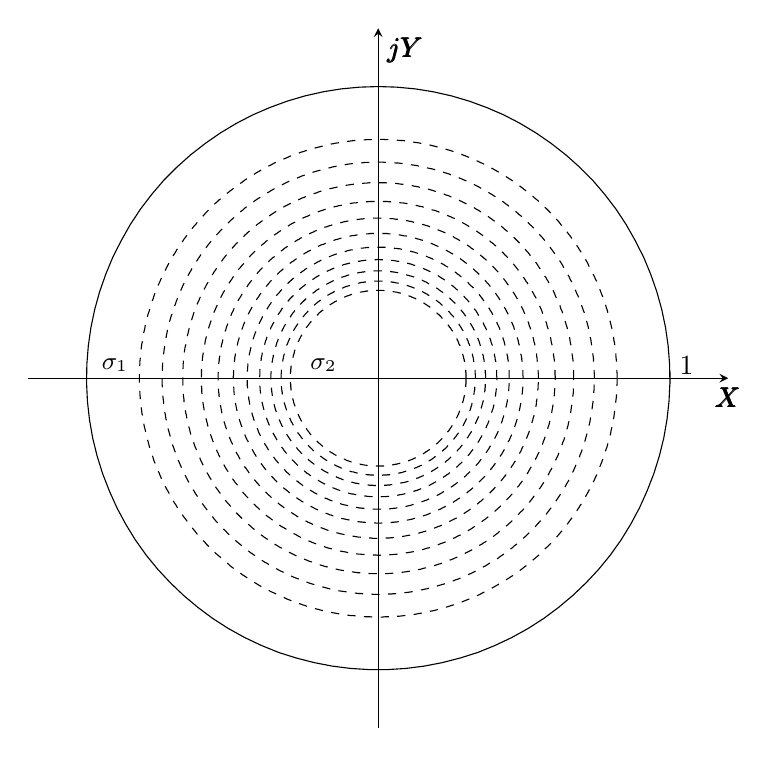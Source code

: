 % This file was created by matlab2tikz.
%
%The latest updates can be retrieved from
%  http://www.mathworks.com/matlabcentral/fileexchange/22022-matlab2tikz-matlab2tikz
%where you can also make suggestions and rate matlab2tikz.
%
\begin{tikzpicture}
  \begin{axis}[%
    axis lines=center,
    width=3.5in,
    height=3.5in,
    scale only axis,
    xmin=-1.2,
    xmax=1.2,
    ymin=-1.2,
    ymax=1.2,
    xtick={1},
    ytick=\empty,
    %xticklabels={},
    xticklabel style={anchor=south west},
    x label style={anchor=north},
    xlabel={$\pmb{X}$},
    ylabel={$\pmb{jY}$}
  ]
  \addplot [color=black, forget plot]
    table[row sep=crcr]{%
  0	1\\
  0.063	0.998\\
  0.127	0.992\\
  0.189	0.982\\
  0.251	0.968\\
  0.312	0.95\\
  0.372	0.928\\
  0.43	0.903\\
  0.486	0.874\\
  0.541	0.841\\
  0.593	0.805\\
  0.643	0.766\\
  0.69	0.724\\
  0.735	0.679\\
  0.776	0.631\\
  0.815	0.58\\
  0.85	0.527\\
  0.881	0.472\\
  0.91	0.415\\
  0.934	0.357\\
  0.955	0.297\\
  0.972	0.236\\
  0.985	0.174\\
  0.994	0.111\\
  0.999	0.048\\
  1.0	-0.016\\
  0.997	-0.079\\
  0.99	-0.142\\
  0.979	-0.205\\
  0.964	-0.266\\
  0.945	-0.327\\
  0.922	-0.386\\
  0.896	-0.444\\
  0.866	-0.5\\
  0.833	-0.554\\
  0.796	-0.606\\
  0.756	-0.655\\
  0.713	-0.701\\
  0.667	-0.745\\
  0.618	-0.786\\
  0.567	-0.824\\
  0.514	-0.858\\
  0.458	-0.889\\
  0.401	-0.916\\
  0.342	-0.94\\
  0.282	-0.959\\
  0.22	-0.975\\
  0.158	-0.987\\
  0.095	-0.995\\
  0.032	-0.999\\
  -0.032	-0.999\\
  -0.095	-0.995\\
  -0.158	-0.987\\
  -0.22	-0.975\\
  -0.282	-0.959\\
  -0.342	-0.94\\
  -0.401	-0.916\\
  -0.458	-0.889\\
  -0.514	-0.858\\
  -0.567	-0.824\\
  -0.618	-0.786\\
  -0.667	-0.745\\
  -0.713	-0.701\\
  -0.756	-0.655\\
  -0.796	-0.606\\
  -0.833	-0.554\\
  -0.866	-0.5\\
  -0.896	-0.444\\
  -0.922	-0.386\\
  -0.945	-0.327\\
  -0.964	-0.266\\
  -0.979	-0.205\\
  -0.99	-0.142\\
  -0.997	-0.079\\
  -1.0	-0.016\\
  -0.999	0.048\\
  -0.994	0.111\\
  -0.985	0.174\\
  -0.972	0.236\\
  -0.955	0.297\\
  -0.934	0.357\\
  -0.91	0.415\\
  -0.881	0.472\\
  -0.85	0.527\\
  -0.815	0.58\\
  -0.776	0.631\\
  -0.735	0.679\\
  -0.69	0.724\\
  -0.643	0.766\\
  -0.593	0.805\\
  -0.541	0.841\\
  -0.486	0.874\\
  -0.43	0.903\\
  -0.372	0.928\\
  -0.312	0.95\\
  -0.251	0.968\\
  -0.189	0.982\\
  -0.127	0.992\\
  -0.063	0.998\\
  -2.449e-16	1\\
  };
  \addplot [color=black, dashed, forget plot]
    table[row sep=crcr]{%
  0.819	0\\
  0.819	0.008\\
  0.819	0.016\\
  0.818	0.025\\
  0.818	0.033\\
  0.818	0.041\\
  0.817	0.049\\
  0.817	0.057\\
  0.816	0.065\\
  0.815	0.074\\
  0.815	0.082\\
  0.814	0.09\\
  0.813	0.098\\
  0.812	0.106\\
  0.811	0.114\\
  0.81	0.122\\
  0.808	0.13\\
  0.807	0.139\\
  0.806	0.147\\
  0.804	0.155\\
  0.802	0.163\\
  0.801	0.171\\
  0.799	0.179\\
  0.797	0.187\\
  0.795	0.195\\
  0.793	0.203\\
  0.791	0.21\\
  0.789	0.218\\
  0.787	0.226\\
  0.785	0.234\\
  0.782	0.242\\
  0.78	0.25\\
  0.777	0.258\\
  0.775	0.265\\
  0.772	0.273\\
  0.769	0.281\\
  0.766	0.288\\
  0.763	0.296\\
  0.76	0.304\\
  0.757	0.311\\
  0.754	0.319\\
  0.751	0.326\\
  0.748	0.334\\
  0.744	0.341\\
  0.741	0.349\\
  0.737	0.356\\
  0.734	0.363\\
  0.73	0.371\\
  0.726	0.378\\
  0.722	0.385\\
  0.719	0.393\\
  0.715	0.4\\
  0.711	0.407\\
  0.706	0.414\\
  0.702	0.421\\
  0.698	0.428\\
  0.694	0.435\\
  0.689	0.442\\
  0.685	0.449\\
  0.68	0.456\\
  0.676	0.462\\
  0.671	0.469\\
  0.666	0.476\\
  0.662	0.482\\
  0.657	0.489\\
  0.652	0.495\\
  0.647	0.502\\
  0.642	0.508\\
  0.637	0.515\\
  0.631	0.521\\
  0.626	0.527\\
  0.621	0.534\\
  0.616	0.54\\
  0.61	0.546\\
  0.605	0.552\\
  0.599	0.558\\
  0.593	0.564\\
  0.588	0.57\\
  0.582	0.576\\
  0.576	0.582\\
  0.57	0.587\\
  0.565	0.593\\
  0.559	0.599\\
  0.553	0.604\\
  0.546	0.61\\
  0.54	0.615\\
  0.534	0.62\\
  0.528	0.626\\
  0.522	0.631\\
  0.515	0.636\\
  0.509	0.641\\
  0.502	0.646\\
  0.496	0.651\\
  0.489	0.656\\
  0.483	0.661\\
  0.476	0.666\\
  0.47	0.671\\
  0.463	0.675\\
  0.456	0.68\\
  0.449	0.684\\
  0.442	0.689\\
  0.435	0.693\\
  0.428	0.698\\
  0.421	0.702\\
  0.414	0.706\\
  0.407	0.71\\
  0.4	0.714\\
  0.393	0.718\\
  0.386	0.722\\
  0.379	0.726\\
  0.371	0.73\\
  0.364	0.733\\
  0.357	0.737\\
  0.349	0.74\\
  0.342	0.744\\
  0.334	0.747\\
  0.327	0.751\\
  0.319	0.754\\
  0.312	0.757\\
  0.304	0.76\\
  0.297	0.763\\
  0.289	0.766\\
  0.281	0.769\\
  0.274	0.772\\
  0.266	0.774\\
  0.258	0.777\\
  0.25	0.78\\
  0.243	0.782\\
  0.235	0.784\\
  0.227	0.787\\
  0.219	0.789\\
  0.211	0.791\\
  0.203	0.793\\
  0.195	0.795\\
  0.187	0.797\\
  0.179	0.799\\
  0.171	0.801\\
  0.163	0.802\\
  0.155	0.804\\
  0.147	0.805\\
  0.139	0.807\\
  0.131	0.808\\
  0.123	0.809\\
  0.115	0.811\\
  0.107	0.812\\
  0.099	0.813\\
  0.091	0.814\\
  0.082	0.815\\
  0.074	0.815\\
  0.066	0.816\\
  0.058	0.817\\
  0.05	0.817\\
  0.042	0.818\\
  0.033	0.818\\
  0.025	0.818\\
  0.017	0.819\\
  0.009	0.819\\
  0.001	0.819\\
  -0.008	0.819\\
  -0.016	0.819\\
  -0.024	0.818\\
  -0.032	0.818\\
  -0.04	0.818\\
  -0.048	0.817\\
  -0.057	0.817\\
  -0.065	0.816\\
  -0.073	0.815\\
  -0.081	0.815\\
  -0.089	0.814\\
  -0.097	0.813\\
  -0.105	0.812\\
  -0.114	0.811\\
  -0.122	0.81\\
  -0.13	0.808\\
  -0.138	0.807\\
  -0.146	0.806\\
  -0.154	0.804\\
  -0.162	0.803\\
  -0.17	0.801\\
  -0.178	0.799\\
  -0.186	0.797\\
  -0.194	0.795\\
  -0.202	0.793\\
  -0.21	0.791\\
  -0.218	0.789\\
  -0.226	0.787\\
  -0.233	0.785\\
  -0.241	0.782\\
  -0.249	0.78\\
  -0.257	0.777\\
  -0.265	0.775\\
  -0.272	0.772\\
  -0.28	0.769\\
  -0.288	0.766\\
  -0.295	0.764\\
  -0.303	0.761\\
  -0.311	0.757\\
  -0.318	0.754\\
  -0.326	0.751\\
  -0.333	0.748\\
  -0.341	0.744\\
  -0.348	0.741\\
  -0.356	0.738\\
  -0.363	0.734\\
  -0.37	0.73\\
  -0.377	0.727\\
  -0.385	0.723\\
  -0.392	0.719\\
  -0.399	0.715\\
  -0.406	0.711\\
  -0.413	0.707\\
  -0.42	0.703\\
  -0.427	0.698\\
  -0.434	0.694\\
  -0.441	0.69\\
  -0.448	0.685\\
  -0.455	0.681\\
  -0.462	0.676\\
  -0.468	0.671\\
  -0.475	0.667\\
  -0.482	0.662\\
  -0.488	0.657\\
  -0.495	0.652\\
  -0.501	0.647\\
  -0.508	0.642\\
  -0.514	0.637\\
  -0.521	0.632\\
  -0.527	0.627\\
  -0.533	0.621\\
  -0.539	0.616\\
  -0.546	0.611\\
  -0.552	0.605\\
  -0.558	0.6\\
  -0.564	0.594\\
  -0.569	0.588\\
  -0.575	0.583\\
  -0.581	0.577\\
  -0.587	0.571\\
  -0.593	0.565\\
  -0.598	0.559\\
  -0.604	0.553\\
  -0.609	0.547\\
  -0.615	0.541\\
  -0.62	0.535\\
  -0.625	0.528\\
  -0.631	0.522\\
  -0.636	0.516\\
  -0.641	0.509\\
  -0.646	0.503\\
  -0.651	0.497\\
  -0.656	0.49\\
  -0.661	0.483\\
  -0.666	0.477\\
  -0.67	0.47\\
  -0.675	0.463\\
  -0.68	0.457\\
  -0.684	0.45\\
  -0.689	0.443\\
  -0.693	0.436\\
  -0.697	0.429\\
  -0.702	0.422\\
  -0.706	0.415\\
  -0.71	0.408\\
  -0.714	0.401\\
  -0.718	0.394\\
  -0.722	0.386\\
  -0.726	0.379\\
  -0.729	0.372\\
  -0.733	0.365\\
  -0.737	0.357\\
  -0.74	0.35\\
  -0.744	0.342\\
  -0.747	0.335\\
  -0.75	0.328\\
  -0.754	0.32\\
  -0.757	0.312\\
  -0.76	0.305\\
  -0.763	0.297\\
  -0.766	0.29\\
  -0.769	0.282\\
  -0.771	0.274\\
  -0.774	0.267\\
  -0.777	0.259\\
  -0.779	0.251\\
  -0.782	0.243\\
  -0.784	0.235\\
  -0.786	0.228\\
  -0.789	0.22\\
  -0.791	0.212\\
  -0.793	0.204\\
  -0.795	0.196\\
  -0.797	0.188\\
  -0.799	0.18\\
  -0.8	0.172\\
  -0.802	0.164\\
  -0.804	0.156\\
  -0.805	0.148\\
  -0.807	0.14\\
  -0.808	0.132\\
  -0.809	0.124\\
  -0.811	0.116\\
  -0.812	0.107\\
  -0.813	0.099\\
  -0.814	0.091\\
  -0.815	0.083\\
  -0.815	0.075\\
  -0.816	0.067\\
  -0.817	0.059\\
  -0.817	0.05\\
  -0.818	0.042\\
  -0.818	0.034\\
  -0.818	0.026\\
  -0.819	0.018\\
  -0.819	0.009\\
  -0.819	0.001\\
  -0.819	-0.007\\
  -0.819	-0.015\\
  -0.818	-0.023\\
  -0.818	-0.031\\
  -0.818	-0.04\\
  -0.817	-0.048\\
  -0.817	-0.056\\
  -0.816	-0.064\\
  -0.816	-0.072\\
  -0.815	-0.08\\
  -0.814	-0.089\\
  -0.813	-0.097\\
  -0.812	-0.105\\
  -0.811	-0.113\\
  -0.81	-0.121\\
  -0.808	-0.129\\
  -0.807	-0.137\\
  -0.806	-0.145\\
  -0.804	-0.153\\
  -0.803	-0.161\\
  -0.801	-0.169\\
  -0.799	-0.177\\
  -0.797	-0.185\\
  -0.796	-0.193\\
  -0.794	-0.201\\
  -0.792	-0.209\\
  -0.789	-0.217\\
  -0.787	-0.225\\
  -0.785	-0.233\\
  -0.783	-0.241\\
  -0.78	-0.249\\
  -0.778	-0.256\\
  -0.775	-0.264\\
  -0.772	-0.272\\
  -0.77	-0.28\\
  -0.767	-0.287\\
  -0.764	-0.295\\
  -0.761	-0.302\\
  -0.758	-0.31\\
  -0.755	-0.318\\
  -0.751	-0.325\\
  -0.748	-0.333\\
  -0.745	-0.34\\
  -0.741	-0.348\\
  -0.738	-0.355\\
  -0.734	-0.362\\
  -0.731	-0.37\\
  -0.727	-0.377\\
  -0.723	-0.384\\
  -0.719	-0.391\\
  -0.715	-0.399\\
  -0.711	-0.406\\
  -0.707	-0.413\\
  -0.703	-0.42\\
  -0.699	-0.427\\
  -0.694	-0.434\\
  -0.69	-0.441\\
  -0.686	-0.448\\
  -0.681	-0.454\\
  -0.676	-0.461\\
  -0.672	-0.468\\
  -0.667	-0.475\\
  -0.662	-0.481\\
  -0.657	-0.488\\
  -0.653	-0.494\\
  -0.648	-0.501\\
  -0.643	-0.507\\
  -0.637	-0.514\\
  -0.632	-0.52\\
  -0.627	-0.526\\
  -0.622	-0.533\\
  -0.616	-0.539\\
  -0.611	-0.545\\
  -0.605	-0.551\\
  -0.6	-0.557\\
  -0.594	-0.563\\
  -0.589	-0.569\\
  -0.583	-0.575\\
  -0.577	-0.581\\
  -0.571	-0.586\\
  -0.565	-0.592\\
  -0.56	-0.598\\
  -0.554	-0.603\\
  -0.547	-0.609\\
  -0.541	-0.614\\
  -0.535	-0.62\\
  -0.529	-0.625\\
  -0.523	-0.63\\
  -0.516	-0.635\\
  -0.51	-0.641\\
  -0.504	-0.646\\
  -0.497	-0.651\\
  -0.491	-0.656\\
  -0.484	-0.66\\
  -0.477	-0.665\\
  -0.471	-0.67\\
  -0.464	-0.675\\
  -0.457	-0.679\\
  -0.45	-0.684\\
  -0.443	-0.688\\
  -0.437	-0.693\\
  -0.43	-0.697\\
  -0.423	-0.701\\
  -0.416	-0.705\\
  -0.409	-0.71\\
  -0.401	-0.714\\
  -0.394	-0.718\\
  -0.387	-0.721\\
  -0.38	-0.725\\
  -0.373	-0.729\\
  -0.365	-0.733\\
  -0.358	-0.736\\
  -0.35	-0.74\\
  -0.343	-0.743\\
  -0.336	-0.747\\
  -0.328	-0.75\\
  -0.321	-0.753\\
  -0.313	-0.757\\
  -0.305	-0.76\\
  -0.298	-0.763\\
  -0.29	-0.766\\
  -0.283	-0.768\\
  -0.275	-0.771\\
  -0.267	-0.774\\
  -0.259	-0.777\\
  -0.252	-0.779\\
  -0.244	-0.782\\
  -0.236	-0.784\\
  -0.228	-0.786\\
  -0.22	-0.789\\
  -0.212	-0.791\\
  -0.204	-0.793\\
  -0.197	-0.795\\
  -0.189	-0.797\\
  -0.181	-0.799\\
  -0.173	-0.8\\
  -0.165	-0.802\\
  -0.157	-0.804\\
  -0.149	-0.805\\
  -0.14	-0.807\\
  -0.132	-0.808\\
  -0.124	-0.809\\
  -0.116	-0.81\\
  -0.108	-0.812\\
  -0.1	-0.813\\
  -0.092	-0.814\\
  -0.084	-0.814\\
  -0.076	-0.815\\
  -0.067	-0.816\\
  -0.059	-0.817\\
  -0.051	-0.817\\
  -0.043	-0.818\\
  -0.035	-0.818\\
  -0.027	-0.818\\
  -0.018	-0.819\\
  -0.01	-0.819\\
  -0.002	-0.819\\
  0.006	-0.819\\
  0.014	-0.819\\
  0.023	-0.818\\
  0.031	-0.818\\
  0.039	-0.818\\
  0.047	-0.817\\
  0.055	-0.817\\
  0.063	-0.816\\
  0.072	-0.816\\
  0.08	-0.815\\
  0.088	-0.814\\
  0.096	-0.813\\
  0.104	-0.812\\
  0.112	-0.811\\
  0.12	-0.81\\
  0.129	-0.809\\
  0.137	-0.807\\
  0.145	-0.806\\
  0.153	-0.804\\
  0.161	-0.803\\
  0.169	-0.801\\
  0.177	-0.799\\
  0.185	-0.798\\
  0.193	-0.796\\
  0.201	-0.794\\
  0.209	-0.792\\
  0.216	-0.79\\
  0.224	-0.787\\
  0.232	-0.785\\
  0.24	-0.783\\
  0.248	-0.78\\
  0.256	-0.778\\
  0.263	-0.775\\
  0.271	-0.773\\
  0.279	-0.77\\
  0.287	-0.767\\
  0.294	-0.764\\
  0.302	-0.761\\
  0.309	-0.758\\
  0.317	-0.755\\
  0.325	-0.752\\
  0.332	-0.748\\
  0.34	-0.745\\
  0.347	-0.742\\
  0.354	-0.738\\
  0.362	-0.734\\
  0.369	-0.731\\
  0.376	-0.727\\
  0.384	-0.723\\
  0.391	-0.719\\
  0.398	-0.715\\
  0.405	-0.711\\
  0.412	-0.707\\
  0.419	-0.703\\
  0.426	-0.699\\
  0.433	-0.695\\
  0.44	-0.69\\
  0.447	-0.686\\
  0.454	-0.681\\
  0.461	-0.677\\
  0.467	-0.672\\
  0.474	-0.667\\
  0.481	-0.663\\
  0.487	-0.658\\
  0.494	-0.653\\
  0.5	-0.648\\
  0.507	-0.643\\
  0.513	-0.638\\
  0.52	-0.633\\
  0.526	-0.627\\
  0.532	-0.622\\
  0.538	-0.617\\
  0.545	-0.611\\
  0.551	-0.606\\
  0.557	-0.6\\
  0.563	-0.595\\
  0.569	-0.589\\
  0.574	-0.583\\
  0.58	-0.578\\
  0.586	-0.572\\
  0.592	-0.566\\
  0.597	-0.56\\
  0.603	-0.554\\
  0.608	-0.548\\
  0.614	-0.542\\
  0.619	-0.536\\
  0.625	-0.529\\
  0.63	-0.523\\
  0.635	-0.517\\
  0.64	-0.51\\
  0.645	-0.504\\
  0.65	-0.498\\
  0.655	-0.491\\
  0.66	-0.484\\
  0.665	-0.478\\
  0.67	-0.471\\
  0.674	-0.464\\
  0.679	-0.458\\
  0.683	-0.451\\
  0.688	-0.444\\
  0.692	-0.437\\
  0.697	-0.43\\
  0.701	-0.423\\
  0.705	-0.416\\
  0.709	-0.409\\
  0.713	-0.402\\
  0.717	-0.395\\
  0.721	-0.388\\
  0.725	-0.38\\
  0.729	-0.373\\
  0.732	-0.366\\
  0.736	-0.358\\
  0.74	-0.351\\
  0.743	-0.344\\
  0.747	-0.336\\
  0.75	-0.329\\
  0.753	-0.321\\
  0.756	-0.314\\
  0.759	-0.306\\
  0.762	-0.298\\
  0.765	-0.291\\
  0.768	-0.283\\
  0.771	-0.275\\
  0.774	-0.268\\
  0.776	-0.26\\
  0.779	-0.252\\
  0.781	-0.244\\
  0.784	-0.237\\
  0.786	-0.229\\
  0.788	-0.221\\
  0.791	-0.213\\
  0.793	-0.205\\
  0.795	-0.197\\
  0.797	-0.189\\
  0.798	-0.181\\
  0.8	-0.173\\
  0.802	-0.165\\
  0.804	-0.157\\
  0.805	-0.149\\
  0.806	-0.141\\
  0.808	-0.133\\
  0.809	-0.125\\
  0.81	-0.117\\
  0.811	-0.109\\
  0.813	-0.101\\
  0.813	-0.092\\
  0.814	-0.084\\
  0.815	-0.076\\
  0.816	-0.068\\
  0.817	-0.06\\
  0.817	-0.052\\
  0.818	-0.044\\
  0.818	-0.035\\
  0.818	-0.027\\
  0.819	-0.019\\
  0.819	-0.011\\
  0.819	-0.003\\
  };
  \addplot [color=black, dashed, forget plot]
    table[row sep=crcr]{%
  0.741	0\\
  0.741	0.007\\
  0.741	0.015\\
  0.74	0.022\\
  0.74	0.03\\
  0.74	0.037\\
  0.739	0.044\\
  0.739	0.052\\
  0.738	0.059\\
  0.738	0.067\\
  0.737	0.074\\
  0.736	0.081\\
  0.735	0.089\\
  0.735	0.096\\
  0.734	0.103\\
  0.732	0.111\\
  0.731	0.118\\
  0.73	0.125\\
  0.729	0.133\\
  0.727	0.14\\
  0.726	0.147\\
  0.725	0.154\\
  0.723	0.162\\
  0.721	0.169\\
  0.72	0.176\\
  0.718	0.183\\
  0.716	0.19\\
  0.714	0.198\\
  0.712	0.205\\
  0.71	0.212\\
  0.708	0.219\\
  0.706	0.226\\
  0.703	0.233\\
  0.701	0.24\\
  0.698	0.247\\
  0.696	0.254\\
  0.693	0.261\\
  0.691	0.268\\
  0.688	0.275\\
  0.685	0.282\\
  0.682	0.288\\
  0.679	0.295\\
  0.676	0.302\\
  0.673	0.309\\
  0.67	0.316\\
  0.667	0.322\\
  0.664	0.329\\
  0.66	0.336\\
  0.657	0.342\\
  0.654	0.349\\
  0.65	0.355\\
  0.647	0.362\\
  0.643	0.368\\
  0.639	0.375\\
  0.635	0.381\\
  0.632	0.387\\
  0.628	0.394\\
  0.624	0.4\\
  0.62	0.406\\
  0.616	0.412\\
  0.611	0.418\\
  0.607	0.424\\
  0.603	0.43\\
  0.599	0.436\\
  0.594	0.442\\
  0.59	0.448\\
  0.585	0.454\\
  0.581	0.46\\
  0.576	0.466\\
  0.571	0.472\\
  0.567	0.477\\
  0.562	0.483\\
  0.557	0.488\\
  0.552	0.494\\
  0.547	0.5\\
  0.542	0.505\\
  0.537	0.51\\
  0.532	0.516\\
  0.527	0.521\\
  0.521	0.526\\
  0.516	0.531\\
  0.511	0.537\\
  0.505	0.542\\
  0.5	0.547\\
  0.494	0.552\\
  0.489	0.557\\
  0.483	0.561\\
  0.478	0.566\\
  0.472	0.571\\
  0.466	0.576\\
  0.46	0.58\\
  0.455	0.585\\
  0.449	0.589\\
  0.443	0.594\\
  0.437	0.598\\
  0.431	0.603\\
  0.425	0.607\\
  0.419	0.611\\
  0.413	0.615\\
  0.406	0.619\\
  0.4	0.623\\
  0.394	0.627\\
  0.388	0.631\\
  0.381	0.635\\
  0.375	0.639\\
  0.369	0.643\\
  0.362	0.646\\
  0.356	0.65\\
  0.349	0.653\\
  0.343	0.657\\
  0.336	0.66\\
  0.329	0.664\\
  0.323	0.667\\
  0.316	0.67\\
  0.309	0.673\\
  0.303	0.676\\
  0.296	0.679\\
  0.289	0.682\\
  0.282	0.685\\
  0.275	0.688\\
  0.268	0.69\\
  0.262	0.693\\
  0.255	0.696\\
  0.248	0.698\\
  0.241	0.701\\
  0.234	0.703\\
  0.227	0.705\\
  0.219	0.708\\
  0.212	0.71\\
  0.205	0.712\\
  0.198	0.714\\
  0.191	0.716\\
  0.184	0.718\\
  0.177	0.719\\
  0.169	0.721\\
  0.162	0.723\\
  0.155	0.724\\
  0.148	0.726\\
  0.14	0.727\\
  0.133	0.729\\
  0.126	0.73\\
  0.119	0.731\\
  0.111	0.732\\
  0.104	0.733\\
  0.097	0.734\\
  0.089	0.735\\
  0.082	0.736\\
  0.075	0.737\\
  0.067	0.738\\
  0.06	0.738\\
  0.052	0.739\\
  0.045	0.739\\
  0.038	0.74\\
  0.03	0.74\\
  0.023	0.74\\
  0.015	0.741\\
  0.008	0.741\\
  0.001	0.741\\
  -0.007	0.741\\
  -0.014	0.741\\
  -0.022	0.741\\
  -0.029	0.74\\
  -0.036	0.74\\
  -0.044	0.74\\
  -0.051	0.739\\
  -0.059	0.738\\
  -0.066	0.738\\
  -0.073	0.737\\
  -0.081	0.736\\
  -0.088	0.736\\
  -0.095	0.735\\
  -0.103	0.734\\
  -0.11	0.733\\
  -0.117	0.731\\
  -0.125	0.73\\
  -0.132	0.729\\
  -0.139	0.728\\
  -0.147	0.726\\
  -0.154	0.725\\
  -0.161	0.723\\
  -0.168	0.721\\
  -0.176	0.72\\
  -0.183	0.718\\
  -0.19	0.716\\
  -0.197	0.714\\
  -0.204	0.712\\
  -0.211	0.71\\
  -0.218	0.708\\
  -0.225	0.706\\
  -0.232	0.703\\
  -0.239	0.701\\
  -0.246	0.699\\
  -0.253	0.696\\
  -0.26	0.694\\
  -0.267	0.691\\
  -0.274	0.688\\
  -0.281	0.685\\
  -0.288	0.683\\
  -0.295	0.68\\
  -0.302	0.677\\
  -0.308	0.674\\
  -0.315	0.671\\
  -0.322	0.667\\
  -0.328	0.664\\
  -0.335	0.661\\
  -0.342	0.657\\
  -0.348	0.654\\
  -0.355	0.65\\
  -0.361	0.647\\
  -0.368	0.643\\
  -0.374	0.639\\
  -0.38	0.636\\
  -0.387	0.632\\
  -0.393	0.628\\
  -0.399	0.624\\
  -0.405	0.62\\
  -0.412	0.616\\
  -0.418	0.612\\
  -0.424	0.608\\
  -0.43	0.603\\
  -0.436	0.599\\
  -0.442	0.595\\
  -0.448	0.59\\
  -0.454	0.586\\
  -0.46	0.581\\
  -0.465	0.576\\
  -0.471	0.572\\
  -0.477	0.567\\
  -0.482	0.562\\
  -0.488	0.557\\
  -0.494	0.552\\
  -0.499	0.547\\
  -0.505	0.542\\
  -0.51	0.537\\
  -0.515	0.532\\
  -0.521	0.527\\
  -0.526	0.522\\
  -0.531	0.517\\
  -0.536	0.511\\
  -0.541	0.506\\
  -0.546	0.5\\
  -0.551	0.495\\
  -0.556	0.489\\
  -0.561	0.484\\
  -0.566	0.478\\
  -0.571	0.472\\
  -0.575	0.467\\
  -0.58	0.461\\
  -0.585	0.455\\
  -0.589	0.449\\
  -0.594	0.443\\
  -0.598	0.437\\
  -0.602	0.431\\
  -0.607	0.425\\
  -0.611	0.419\\
  -0.615	0.413\\
  -0.619	0.407\\
  -0.623	0.401\\
  -0.627	0.395\\
  -0.631	0.388\\
  -0.635	0.382\\
  -0.639	0.376\\
  -0.642	0.369\\
  -0.646	0.363\\
  -0.65	0.356\\
  -0.653	0.35\\
  -0.657	0.343\\
  -0.66	0.337\\
  -0.663	0.33\\
  -0.667	0.323\\
  -0.67	0.317\\
  -0.673	0.31\\
  -0.676	0.303\\
  -0.679	0.296\\
  -0.682	0.29\\
  -0.685	0.283\\
  -0.688	0.276\\
  -0.69	0.269\\
  -0.693	0.262\\
  -0.695	0.255\\
  -0.698	0.248\\
  -0.7	0.241\\
  -0.703	0.234\\
  -0.705	0.227\\
  -0.707	0.22\\
  -0.71	0.213\\
  -0.712	0.206\\
  -0.714	0.199\\
  -0.716	0.192\\
  -0.717	0.184\\
  -0.719	0.177\\
  -0.721	0.17\\
  -0.723	0.163\\
  -0.724	0.156\\
  -0.726	0.148\\
  -0.727	0.141\\
  -0.729	0.134\\
  -0.73	0.126\\
  -0.731	0.119\\
  -0.732	0.112\\
  -0.733	0.105\\
  -0.734	0.097\\
  -0.735	0.09\\
  -0.736	0.082\\
  -0.737	0.075\\
  -0.738	0.068\\
  -0.738	0.06\\
  -0.739	0.053\\
  -0.739	0.046\\
  -0.74	0.038\\
  -0.74	0.031\\
  -0.74	0.023\\
  -0.741	0.016\\
  -0.741	0.009\\
  -0.741	0.001\\
  -0.741	-0.006\\
  -0.741	-0.014\\
  -0.741	-0.021\\
  -0.74	-0.028\\
  -0.74	-0.036\\
  -0.74	-0.043\\
  -0.739	-0.051\\
  -0.739	-0.058\\
  -0.738	-0.065\\
  -0.737	-0.073\\
  -0.736	-0.08\\
  -0.736	-0.088\\
  -0.735	-0.095\\
  -0.734	-0.102\\
  -0.733	-0.11\\
  -0.732	-0.117\\
  -0.73	-0.124\\
  -0.729	-0.131\\
  -0.728	-0.139\\
  -0.726	-0.146\\
  -0.725	-0.153\\
  -0.723	-0.161\\
  -0.722	-0.168\\
  -0.72	-0.175\\
  -0.718	-0.182\\
  -0.716	-0.189\\
  -0.714	-0.196\\
  -0.712	-0.204\\
  -0.71	-0.211\\
  -0.708	-0.218\\
  -0.706	-0.225\\
  -0.704	-0.232\\
  -0.701	-0.239\\
  -0.699	-0.246\\
  -0.696	-0.253\\
  -0.694	-0.26\\
  -0.691	-0.267\\
  -0.688	-0.274\\
  -0.686	-0.281\\
  -0.683	-0.287\\
  -0.68	-0.294\\
  -0.677	-0.301\\
  -0.674	-0.308\\
  -0.671	-0.314\\
  -0.668	-0.321\\
  -0.664	-0.328\\
  -0.661	-0.334\\
  -0.658	-0.341\\
  -0.654	-0.348\\
  -0.651	-0.354\\
  -0.647	-0.361\\
  -0.643	-0.367\\
  -0.64	-0.373\\
  -0.636	-0.38\\
  -0.632	-0.386\\
  -0.628	-0.393\\
  -0.624	-0.399\\
  -0.62	-0.405\\
  -0.616	-0.411\\
  -0.612	-0.417\\
  -0.608	-0.423\\
  -0.604	-0.429\\
  -0.599	-0.435\\
  -0.595	-0.441\\
  -0.59	-0.447\\
  -0.586	-0.453\\
  -0.581	-0.459\\
  -0.577	-0.465\\
  -0.572	-0.471\\
  -0.567	-0.476\\
  -0.563	-0.482\\
  -0.558	-0.488\\
  -0.553	-0.493\\
  -0.548	-0.499\\
  -0.543	-0.504\\
  -0.538	-0.51\\
  -0.533	-0.515\\
  -0.527	-0.52\\
  -0.522	-0.525\\
  -0.517	-0.531\\
  -0.512	-0.536\\
  -0.506	-0.541\\
  -0.501	-0.546\\
  -0.495	-0.551\\
  -0.49	-0.556\\
  -0.484	-0.561\\
  -0.479	-0.565\\
  -0.473	-0.57\\
  -0.467	-0.575\\
  -0.461	-0.58\\
  -0.456	-0.584\\
  -0.45	-0.589\\
  -0.444	-0.593\\
  -0.438	-0.598\\
  -0.432	-0.602\\
  -0.426	-0.606\\
  -0.42	-0.61\\
  -0.414	-0.615\\
  -0.407	-0.619\\
  -0.401	-0.623\\
  -0.395	-0.627\\
  -0.389	-0.631\\
  -0.382	-0.634\\
  -0.376	-0.638\\
  -0.37	-0.642\\
  -0.363	-0.646\\
  -0.357	-0.649\\
  -0.35	-0.653\\
  -0.344	-0.656\\
  -0.337	-0.66\\
  -0.33	-0.663\\
  -0.324	-0.666\\
  -0.317	-0.67\\
  -0.31	-0.673\\
  -0.304	-0.676\\
  -0.297	-0.679\\
  -0.29	-0.682\\
  -0.283	-0.685\\
  -0.276	-0.687\\
  -0.27	-0.69\\
  -0.263	-0.693\\
  -0.256	-0.695\\
  -0.249	-0.698\\
  -0.242	-0.7\\
  -0.235	-0.703\\
  -0.228	-0.705\\
  -0.221	-0.707\\
  -0.214	-0.709\\
  -0.206	-0.711\\
  -0.199	-0.714\\
  -0.192	-0.715\\
  -0.185	-0.717\\
  -0.178	-0.719\\
  -0.171	-0.721\\
  -0.163	-0.723\\
  -0.156	-0.724\\
  -0.149	-0.726\\
  -0.142	-0.727\\
  -0.134	-0.729\\
  -0.127	-0.73\\
  -0.12	-0.731\\
  -0.112	-0.732\\
  -0.105	-0.733\\
  -0.098	-0.734\\
  -0.09	-0.735\\
  -0.083	-0.736\\
  -0.076	-0.737\\
  -0.068	-0.738\\
  -0.061	-0.738\\
  -0.054	-0.739\\
  -0.046	-0.739\\
  -0.039	-0.74\\
  -0.031	-0.74\\
  -0.024	-0.74\\
  -0.017	-0.741\\
  -0.009	-0.741\\
  -0.002	-0.741\\
  0.006	-0.741\\
  0.013	-0.741\\
  0.02	-0.741\\
  0.028	-0.74\\
  0.035	-0.74\\
  0.043	-0.74\\
  0.05	-0.739\\
  0.057	-0.739\\
  0.065	-0.738\\
  0.072	-0.737\\
  0.08	-0.737\\
  0.087	-0.736\\
  0.094	-0.735\\
  0.102	-0.734\\
  0.109	-0.733\\
  0.116	-0.732\\
  0.124	-0.73\\
  0.131	-0.729\\
  0.138	-0.728\\
  0.145	-0.726\\
  0.153	-0.725\\
  0.16	-0.723\\
  0.167	-0.722\\
  0.174	-0.72\\
  0.182	-0.718\\
  0.189	-0.716\\
  0.196	-0.714\\
  0.203	-0.712\\
  0.21	-0.71\\
  0.217	-0.708\\
  0.224	-0.706\\
  0.231	-0.704\\
  0.238	-0.701\\
  0.245	-0.699\\
  0.252	-0.697\\
  0.259	-0.694\\
  0.266	-0.691\\
  0.273	-0.689\\
  0.28	-0.686\\
  0.287	-0.683\\
  0.294	-0.68\\
  0.3	-0.677\\
  0.307	-0.674\\
  0.314	-0.671\\
  0.321	-0.668\\
  0.327	-0.665\\
  0.334	-0.661\\
  0.341	-0.658\\
  0.347	-0.654\\
  0.354	-0.651\\
  0.36	-0.647\\
  0.367	-0.644\\
  0.373	-0.64\\
  0.379	-0.636\\
  0.386	-0.632\\
  0.392	-0.629\\
  0.398	-0.625\\
  0.405	-0.621\\
  0.411	-0.617\\
  0.417	-0.612\\
  0.423	-0.608\\
  0.429	-0.604\\
  0.435	-0.6\\
  0.441	-0.595\\
  0.447	-0.591\\
  0.453	-0.586\\
  0.459	-0.582\\
  0.464	-0.577\\
  0.47	-0.572\\
  0.476	-0.568\\
  0.482	-0.563\\
  0.487	-0.558\\
  0.493	-0.553\\
  0.498	-0.548\\
  0.504	-0.543\\
  0.509	-0.538\\
  0.514	-0.533\\
  0.52	-0.528\\
  0.525	-0.523\\
  0.53	-0.517\\
  0.535	-0.512\\
  0.54	-0.507\\
  0.545	-0.501\\
  0.55	-0.496\\
  0.555	-0.49\\
  0.56	-0.485\\
  0.565	-0.479\\
  0.57	-0.473\\
  0.575	-0.468\\
  0.579	-0.462\\
  0.584	-0.456\\
  0.588	-0.45\\
  0.593	-0.444\\
  0.597	-0.438\\
  0.602	-0.432\\
  0.606	-0.426\\
  0.61	-0.42\\
  0.614	-0.414\\
  0.618	-0.408\\
  0.622	-0.402\\
  0.626	-0.396\\
  0.63	-0.389\\
  0.634	-0.383\\
  0.638	-0.377\\
  0.642	-0.37\\
  0.645	-0.364\\
  0.649	-0.357\\
  0.653	-0.351\\
  0.656	-0.344\\
  0.659	-0.338\\
  0.663	-0.331\\
  0.666	-0.324\\
  0.669	-0.318\\
  0.672	-0.311\\
  0.675	-0.304\\
  0.678	-0.297\\
  0.681	-0.291\\
  0.684	-0.284\\
  0.687	-0.277\\
  0.69	-0.27\\
  0.692	-0.263\\
  0.695	-0.256\\
  0.698	-0.249\\
  0.7	-0.242\\
  0.702	-0.235\\
  0.705	-0.228\\
  0.707	-0.221\\
  0.709	-0.214\\
  0.711	-0.207\\
  0.713	-0.2\\
  0.715	-0.193\\
  0.717	-0.186\\
  0.719	-0.178\\
  0.721	-0.171\\
  0.722	-0.164\\
  0.724	-0.157\\
  0.726	-0.149\\
  0.727	-0.142\\
  0.728	-0.135\\
  0.73	-0.128\\
  0.731	-0.12\\
  0.732	-0.113\\
  0.733	-0.106\\
  0.734	-0.098\\
  0.735	-0.091\\
  0.736	-0.084\\
  0.737	-0.076\\
  0.738	-0.069\\
  0.738	-0.062\\
  0.739	-0.054\\
  0.739	-0.047\\
  0.74	-0.039\\
  0.74	-0.032\\
  0.74	-0.025\\
  0.741	-0.017\\
  0.741	-0.01\\
  0.741	-0.002\\
  };
  \addplot [color=black, dashed, forget plot]
    table[row sep=crcr]{%
  0.67	0\\
  0.67	0.007\\
  0.67	0.013\\
  0.67	0.02\\
  0.67	0.027\\
  0.669	0.034\\
  0.669	0.04\\
  0.669	0.047\\
  0.668	0.054\\
  0.668	0.06\\
  0.667	0.067\\
  0.666	0.074\\
  0.665	0.08\\
  0.665	0.087\\
  0.664	0.094\\
  0.663	0.1\\
  0.662	0.107\\
  0.661	0.113\\
  0.659	0.12\\
  0.658	0.127\\
  0.657	0.133\\
  0.656	0.14\\
  0.654	0.146\\
  0.653	0.153\\
  0.651	0.159\\
  0.649	0.166\\
  0.648	0.172\\
  0.646	0.179\\
  0.644	0.185\\
  0.642	0.192\\
  0.64	0.198\\
  0.638	0.204\\
  0.636	0.211\\
  0.634	0.217\\
  0.632	0.224\\
  0.63	0.23\\
  0.627	0.236\\
  0.625	0.242\\
  0.623	0.249\\
  0.62	0.255\\
  0.617	0.261\\
  0.615	0.267\\
  0.612	0.273\\
  0.609	0.279\\
  0.606	0.286\\
  0.604	0.292\\
  0.601	0.298\\
  0.598	0.304\\
  0.595	0.31\\
  0.591	0.315\\
  0.588	0.321\\
  0.585	0.327\\
  0.582	0.333\\
  0.578	0.339\\
  0.575	0.345\\
  0.571	0.35\\
  0.568	0.356\\
  0.564	0.362\\
  0.561	0.367\\
  0.557	0.373\\
  0.553	0.378\\
  0.549	0.384\\
  0.546	0.389\\
  0.542	0.395\\
  0.538	0.4\\
  0.534	0.406\\
  0.53	0.411\\
  0.525	0.416\\
  0.521	0.421\\
  0.517	0.427\\
  0.513	0.432\\
  0.508	0.437\\
  0.504	0.442\\
  0.5	0.447\\
  0.495	0.452\\
  0.49	0.457\\
  0.486	0.462\\
  0.481	0.467\\
  0.477	0.471\\
  0.472	0.476\\
  0.467	0.481\\
  0.462	0.486\\
  0.457	0.49\\
  0.452	0.495\\
  0.447	0.499\\
  0.442	0.504\\
  0.437	0.508\\
  0.432	0.512\\
  0.427	0.517\\
  0.422	0.521\\
  0.417	0.525\\
  0.411	0.529\\
  0.406	0.533\\
  0.401	0.537\\
  0.395	0.541\\
  0.39	0.545\\
  0.384	0.549\\
  0.379	0.553\\
  0.373	0.557\\
  0.368	0.56\\
  0.362	0.564\\
  0.357	0.568\\
  0.351	0.571\\
  0.345	0.575\\
  0.339	0.578\\
  0.334	0.581\\
  0.328	0.585\\
  0.322	0.588\\
  0.316	0.591\\
  0.31	0.594\\
  0.304	0.597\\
  0.298	0.6\\
  0.292	0.603\\
  0.286	0.606\\
  0.28	0.609\\
  0.274	0.612\\
  0.268	0.615\\
  0.262	0.617\\
  0.255	0.62\\
  0.249	0.622\\
  0.243	0.625\\
  0.237	0.627\\
  0.23	0.629\\
  0.224	0.632\\
  0.218	0.634\\
  0.211	0.636\\
  0.205	0.638\\
  0.199	0.64\\
  0.192	0.642\\
  0.186	0.644\\
  0.179	0.646\\
  0.173	0.648\\
  0.166	0.649\\
  0.16	0.651\\
  0.153	0.653\\
  0.147	0.654\\
  0.14	0.655\\
  0.134	0.657\\
  0.127	0.658\\
  0.121	0.659\\
  0.114	0.661\\
  0.107	0.662\\
  0.101	0.663\\
  0.094	0.664\\
  0.087	0.665\\
  0.081	0.665\\
  0.074	0.666\\
  0.067	0.667\\
  0.061	0.668\\
  0.054	0.668\\
  0.047	0.669\\
  0.041	0.669\\
  0.034	0.669\\
  0.027	0.67\\
  0.021	0.67\\
  0.014	0.67\\
  0.007	0.67\\
  0.001	0.67\\
  -0.006	0.67\\
  -0.013	0.67\\
  -0.02	0.67\\
  -0.026	0.67\\
  -0.033	0.67\\
  -0.04	0.669\\
  -0.046	0.669\\
  -0.053	0.668\\
  -0.06	0.668\\
  -0.066	0.667\\
  -0.073	0.666\\
  -0.08	0.666\\
  -0.086	0.665\\
  -0.093	0.664\\
  -0.1	0.663\\
  -0.106	0.662\\
  -0.113	0.661\\
  -0.119	0.66\\
  -0.126	0.658\\
  -0.133	0.657\\
  -0.139	0.656\\
  -0.146	0.654\\
  -0.152	0.653\\
  -0.159	0.651\\
  -0.165	0.65\\
  -0.172	0.648\\
  -0.178	0.646\\
  -0.185	0.644\\
  -0.191	0.642\\
  -0.198	0.641\\
  -0.204	0.639\\
  -0.21	0.636\\
  -0.217	0.634\\
  -0.223	0.632\\
  -0.229	0.63\\
  -0.236	0.628\\
  -0.242	0.625\\
  -0.248	0.623\\
  -0.254	0.62\\
  -0.261	0.618\\
  -0.267	0.615\\
  -0.273	0.612\\
  -0.279	0.61\\
  -0.285	0.607\\
  -0.291	0.604\\
  -0.297	0.601\\
  -0.303	0.598\\
  -0.309	0.595\\
  -0.315	0.592\\
  -0.321	0.589\\
  -0.327	0.585\\
  -0.333	0.582\\
  -0.338	0.579\\
  -0.344	0.575\\
  -0.35	0.572\\
  -0.356	0.568\\
  -0.361	0.565\\
  -0.367	0.561\\
  -0.372	0.557\\
  -0.378	0.554\\
  -0.384	0.55\\
  -0.389	0.546\\
  -0.394	0.542\\
  -0.4	0.538\\
  -0.405	0.534\\
  -0.411	0.53\\
  -0.416	0.526\\
  -0.421	0.522\\
  -0.426	0.517\\
  -0.431	0.513\\
  -0.437	0.509\\
  -0.442	0.504\\
  -0.447	0.5\\
  -0.452	0.495\\
  -0.457	0.491\\
  -0.461	0.486\\
  -0.466	0.482\\
  -0.471	0.477\\
  -0.476	0.472\\
  -0.48	0.467\\
  -0.485	0.463\\
  -0.49	0.458\\
  -0.494	0.453\\
  -0.499	0.448\\
  -0.503	0.443\\
  -0.508	0.438\\
  -0.512	0.433\\
  -0.516	0.428\\
  -0.521	0.422\\
  -0.525	0.417\\
  -0.529	0.412\\
  -0.533	0.407\\
  -0.537	0.401\\
  -0.541	0.396\\
  -0.545	0.39\\
  -0.549	0.385\\
  -0.553	0.379\\
  -0.556	0.374\\
  -0.56	0.368\\
  -0.564	0.363\\
  -0.567	0.357\\
  -0.571	0.351\\
  -0.574	0.346\\
  -0.578	0.34\\
  -0.581	0.334\\
  -0.584	0.328\\
  -0.588	0.322\\
  -0.591	0.316\\
  -0.594	0.31\\
  -0.597	0.305\\
  -0.6	0.299\\
  -0.603	0.293\\
  -0.606	0.286\\
  -0.609	0.28\\
  -0.612	0.274\\
  -0.614	0.268\\
  -0.617	0.262\\
  -0.62	0.256\\
  -0.622	0.25\\
  -0.625	0.243\\
  -0.627	0.237\\
  -0.629	0.231\\
  -0.632	0.225\\
  -0.634	0.218\\
  -0.636	0.212\\
  -0.638	0.206\\
  -0.64	0.199\\
  -0.642	0.193\\
  -0.644	0.186\\
  -0.646	0.18\\
  -0.648	0.173\\
  -0.649	0.167\\
  -0.651	0.16\\
  -0.652	0.154\\
  -0.654	0.147\\
  -0.655	0.141\\
  -0.657	0.134\\
  -0.658	0.128\\
  -0.659	0.121\\
  -0.66	0.114\\
  -0.662	0.108\\
  -0.663	0.101\\
  -0.664	0.095\\
  -0.665	0.088\\
  -0.665	0.081\\
  -0.666	0.075\\
  -0.667	0.068\\
  -0.668	0.061\\
  -0.668	0.055\\
  -0.669	0.048\\
  -0.669	0.041\\
  -0.669	0.035\\
  -0.67	0.028\\
  -0.67	0.021\\
  -0.67	0.014\\
  -0.67	0.008\\
  -0.67	0.001\\
  -0.67	-0.006\\
  -0.67	-0.012\\
  -0.67	-0.019\\
  -0.67	-0.026\\
  -0.67	-0.032\\
  -0.669	-0.039\\
  -0.669	-0.046\\
  -0.668	-0.053\\
  -0.668	-0.059\\
  -0.667	-0.066\\
  -0.666	-0.073\\
  -0.666	-0.079\\
  -0.665	-0.086\\
  -0.664	-0.092\\
  -0.663	-0.099\\
  -0.662	-0.106\\
  -0.661	-0.112\\
  -0.66	-0.119\\
  -0.658	-0.126\\
  -0.657	-0.132\\
  -0.656	-0.139\\
  -0.654	-0.145\\
  -0.653	-0.152\\
  -0.651	-0.158\\
  -0.65	-0.165\\
  -0.648	-0.171\\
  -0.646	-0.178\\
  -0.645	-0.184\\
  -0.643	-0.191\\
  -0.641	-0.197\\
  -0.639	-0.203\\
  -0.637	-0.21\\
  -0.634	-0.216\\
  -0.632	-0.223\\
  -0.63	-0.229\\
  -0.628	-0.235\\
  -0.625	-0.241\\
  -0.623	-0.248\\
  -0.62	-0.254\\
  -0.618	-0.26\\
  -0.615	-0.266\\
  -0.612	-0.272\\
  -0.61	-0.278\\
  -0.607	-0.285\\
  -0.604	-0.291\\
  -0.601	-0.297\\
  -0.598	-0.303\\
  -0.595	-0.309\\
  -0.592	-0.315\\
  -0.589	-0.32\\
  -0.586	-0.326\\
  -0.582	-0.332\\
  -0.579	-0.338\\
  -0.575	-0.344\\
  -0.572	-0.349\\
  -0.568	-0.355\\
  -0.565	-0.361\\
  -0.561	-0.366\\
  -0.558	-0.372\\
  -0.554	-0.378\\
  -0.55	-0.383\\
  -0.546	-0.389\\
  -0.542	-0.394\\
  -0.538	-0.399\\
  -0.534	-0.405\\
  -0.53	-0.41\\
  -0.526	-0.415\\
  -0.522	-0.421\\
  -0.518	-0.426\\
  -0.513	-0.431\\
  -0.509	-0.436\\
  -0.505	-0.441\\
  -0.5	-0.446\\
  -0.496	-0.451\\
  -0.491	-0.456\\
  -0.487	-0.461\\
  -0.482	-0.466\\
  -0.477	-0.471\\
  -0.473	-0.475\\
  -0.468	-0.48\\
  -0.463	-0.485\\
  -0.458	-0.489\\
  -0.453	-0.494\\
  -0.448	-0.498\\
  -0.443	-0.503\\
  -0.438	-0.507\\
  -0.433	-0.512\\
  -0.428	-0.516\\
  -0.423	-0.52\\
  -0.418	-0.524\\
  -0.412	-0.529\\
  -0.407	-0.533\\
  -0.402	-0.537\\
  -0.396	-0.541\\
  -0.391	-0.545\\
  -0.385	-0.549\\
  -0.38	-0.552\\
  -0.374	-0.556\\
  -0.369	-0.56\\
  -0.363	-0.563\\
  -0.357	-0.567\\
  -0.352	-0.571\\
  -0.346	-0.574\\
  -0.34	-0.578\\
  -0.334	-0.581\\
  -0.329	-0.584\\
  -0.323	-0.587\\
  -0.317	-0.591\\
  -0.311	-0.594\\
  -0.305	-0.597\\
  -0.299	-0.6\\
  -0.293	-0.603\\
  -0.287	-0.606\\
  -0.281	-0.609\\
  -0.275	-0.611\\
  -0.269	-0.614\\
  -0.263	-0.617\\
  -0.256	-0.619\\
  -0.25	-0.622\\
  -0.244	-0.624\\
  -0.238	-0.627\\
  -0.231	-0.629\\
  -0.225	-0.631\\
  -0.219	-0.634\\
  -0.212	-0.636\\
  -0.206	-0.638\\
  -0.2	-0.64\\
  -0.193	-0.642\\
  -0.187	-0.644\\
  -0.18	-0.646\\
  -0.174	-0.647\\
  -0.167	-0.649\\
  -0.161	-0.651\\
  -0.154	-0.652\\
  -0.148	-0.654\\
  -0.141	-0.655\\
  -0.135	-0.657\\
  -0.128	-0.658\\
  -0.122	-0.659\\
  -0.115	-0.66\\
  -0.108	-0.662\\
  -0.102	-0.663\\
  -0.095	-0.664\\
  -0.088	-0.664\\
  -0.082	-0.665\\
  -0.075	-0.666\\
  -0.069	-0.667\\
  -0.062	-0.667\\
  -0.055	-0.668\\
  -0.048	-0.669\\
  -0.042	-0.669\\
  -0.035	-0.669\\
  -0.028	-0.67\\
  -0.022	-0.67\\
  -0.015	-0.67\\
  -0.008	-0.67\\
  -0.002	-0.67\\
  0.005	-0.67\\
  0.012	-0.67\\
  0.019	-0.67\\
  0.025	-0.67\\
  0.032	-0.67\\
  0.039	-0.669\\
  0.045	-0.669\\
  0.052	-0.668\\
  0.059	-0.668\\
  0.065	-0.667\\
  0.072	-0.666\\
  0.079	-0.666\\
  0.085	-0.665\\
  0.092	-0.664\\
  0.099	-0.663\\
  0.105	-0.662\\
  0.112	-0.661\\
  0.118	-0.66\\
  0.125	-0.659\\
  0.132	-0.657\\
  0.138	-0.656\\
  0.145	-0.655\\
  0.151	-0.653\\
  0.158	-0.651\\
  0.164	-0.65\\
  0.171	-0.648\\
  0.177	-0.646\\
  0.184	-0.645\\
  0.19	-0.643\\
  0.197	-0.641\\
  0.203	-0.639\\
  0.209	-0.637\\
  0.216	-0.635\\
  0.222	-0.632\\
  0.228	-0.63\\
  0.235	-0.628\\
  0.241	-0.626\\
  0.247	-0.623\\
  0.253	-0.621\\
  0.26	-0.618\\
  0.266	-0.615\\
  0.272	-0.613\\
  0.278	-0.61\\
  0.284	-0.607\\
  0.29	-0.604\\
  0.296	-0.601\\
  0.302	-0.598\\
  0.308	-0.595\\
  0.314	-0.592\\
  0.32	-0.589\\
  0.326	-0.586\\
  0.332	-0.583\\
  0.337	-0.579\\
  0.343	-0.576\\
  0.349	-0.572\\
  0.355	-0.569\\
  0.36	-0.565\\
  0.366	-0.562\\
  0.372	-0.558\\
  0.377	-0.554\\
  0.383	-0.55\\
  0.388	-0.546\\
  0.394	-0.543\\
  0.399	-0.539\\
  0.404	-0.535\\
  0.41	-0.531\\
  0.415	-0.526\\
  0.42	-0.522\\
  0.425	-0.518\\
  0.431	-0.514\\
  0.436	-0.509\\
  0.441	-0.505\\
  0.446	-0.501\\
  0.451	-0.496\\
  0.456	-0.492\\
  0.461	-0.487\\
  0.465	-0.482\\
  0.47	-0.478\\
  0.475	-0.473\\
  0.48	-0.468\\
  0.484	-0.463\\
  0.489	-0.458\\
  0.494	-0.454\\
  0.498	-0.449\\
  0.503	-0.444\\
  0.507	-0.439\\
  0.511	-0.433\\
  0.516	-0.428\\
  0.52	-0.423\\
  0.524	-0.418\\
  0.528	-0.413\\
  0.532	-0.407\\
  0.536	-0.402\\
  0.54	-0.397\\
  0.544	-0.391\\
  0.548	-0.386\\
  0.552	-0.38\\
  0.556	-0.375\\
  0.56	-0.369\\
  0.563	-0.364\\
  0.567	-0.358\\
  0.57	-0.352\\
  0.574	-0.346\\
  0.577	-0.341\\
  0.581	-0.335\\
  0.584	-0.329\\
  0.587	-0.323\\
  0.59	-0.317\\
  0.594	-0.311\\
  0.597	-0.305\\
  0.6	-0.299\\
  0.603	-0.293\\
  0.606	-0.287\\
  0.608	-0.281\\
  0.611	-0.275\\
  0.614	-0.269\\
  0.617	-0.263\\
  0.619	-0.257\\
  0.622	-0.251\\
  0.624	-0.244\\
  0.627	-0.238\\
  0.629	-0.232\\
  0.631	-0.226\\
  0.633	-0.219\\
  0.636	-0.213\\
  0.638	-0.207\\
  0.64	-0.2\\
  0.642	-0.194\\
  0.644	-0.187\\
  0.645	-0.181\\
  0.647	-0.174\\
  0.649	-0.168\\
  0.651	-0.161\\
  0.652	-0.155\\
  0.654	-0.148\\
  0.655	-0.142\\
  0.657	-0.135\\
  0.658	-0.129\\
  0.659	-0.122\\
  0.66	-0.116\\
  0.661	-0.109\\
  0.662	-0.102\\
  0.663	-0.096\\
  0.664	-0.089\\
  0.665	-0.082\\
  0.666	-0.076\\
  0.667	-0.069\\
  0.667	-0.062\\
  0.668	-0.056\\
  0.669	-0.049\\
  0.669	-0.042\\
  0.669	-0.036\\
  0.67	-0.029\\
  0.67	-0.022\\
  0.67	-0.016\\
  0.67	-0.009\\
  0.67	-0.002\\
  };
  \addplot [color=black, dashed, forget plot]
    table[row sep=crcr]{%
  0.607	0\\
  0.607	0.006\\
  0.606	0.012\\
  0.606	0.018\\
  0.606	0.024\\
  0.606	0.03\\
  0.605	0.036\\
  0.605	0.042\\
  0.605	0.048\\
  0.604	0.055\\
  0.604	0.061\\
  0.603	0.067\\
  0.602	0.073\\
  0.601	0.079\\
  0.601	0.085\\
  0.6	0.091\\
  0.599	0.097\\
  0.598	0.103\\
  0.597	0.109\\
  0.596	0.115\\
  0.594	0.12\\
  0.593	0.126\\
  0.592	0.132\\
  0.591	0.138\\
  0.589	0.144\\
  0.588	0.15\\
  0.586	0.156\\
  0.585	0.162\\
  0.583	0.168\\
  0.581	0.173\\
  0.579	0.179\\
  0.578	0.185\\
  0.576	0.191\\
  0.574	0.197\\
  0.572	0.202\\
  0.57	0.208\\
  0.568	0.214\\
  0.565	0.219\\
  0.563	0.225\\
  0.561	0.231\\
  0.559	0.236\\
  0.556	0.242\\
  0.554	0.247\\
  0.551	0.253\\
  0.549	0.258\\
  0.546	0.264\\
  0.543	0.269\\
  0.541	0.275\\
  0.538	0.28\\
  0.535	0.285\\
  0.532	0.291\\
  0.529	0.296\\
  0.526	0.301\\
  0.523	0.307\\
  0.52	0.312\\
  0.517	0.317\\
  0.514	0.322\\
  0.511	0.327\\
  0.507	0.332\\
  0.504	0.337\\
  0.501	0.342\\
  0.497	0.347\\
  0.494	0.352\\
  0.49	0.357\\
  0.486	0.362\\
  0.483	0.367\\
  0.479	0.372\\
  0.475	0.377\\
  0.472	0.381\\
  0.468	0.386\\
  0.464	0.391\\
  0.46	0.395\\
  0.456	0.4\\
  0.452	0.404\\
  0.448	0.409\\
  0.444	0.413\\
  0.44	0.418\\
  0.435	0.422\\
  0.431	0.427\\
  0.427	0.431\\
  0.423	0.435\\
  0.418	0.439\\
  0.414	0.443\\
  0.409	0.448\\
  0.405	0.452\\
  0.4	0.456\\
  0.396	0.46\\
  0.391	0.464\\
  0.386	0.467\\
  0.382	0.471\\
  0.377	0.475\\
  0.372	0.479\\
  0.367	0.483\\
  0.363	0.486\\
  0.358	0.49\\
  0.353	0.493\\
  0.348	0.497\\
  0.343	0.5\\
  0.338	0.504\\
  0.333	0.507\\
  0.328	0.51\\
  0.323	0.514\\
  0.317	0.517\\
  0.312	0.52\\
  0.307	0.523\\
  0.302	0.526\\
  0.297	0.529\\
  0.291	0.532\\
  0.286	0.535\\
  0.281	0.538\\
  0.275	0.541\\
  0.27	0.543\\
  0.264	0.546\\
  0.259	0.549\\
  0.253	0.551\\
  0.248	0.554\\
  0.242	0.556\\
  0.237	0.558\\
  0.231	0.561\\
  0.225	0.563\\
  0.22	0.565\\
  0.214	0.567\\
  0.208	0.57\\
  0.203	0.572\\
  0.197	0.574\\
  0.191	0.576\\
  0.185	0.577\\
  0.18	0.579\\
  0.174	0.581\\
  0.168	0.583\\
  0.162	0.584\\
  0.156	0.586\\
  0.151	0.588\\
  0.145	0.589\\
  0.139	0.59\\
  0.133	0.592\\
  0.127	0.593\\
  0.121	0.594\\
  0.115	0.596\\
  0.109	0.597\\
  0.103	0.598\\
  0.097	0.599\\
  0.091	0.6\\
  0.085	0.601\\
  0.079	0.601\\
  0.073	0.602\\
  0.067	0.603\\
  0.061	0.603\\
  0.055	0.604\\
  0.049	0.605\\
  0.043	0.605\\
  0.037	0.605\\
  0.031	0.606\\
  0.025	0.606\\
  0.019	0.606\\
  0.013	0.606\\
  0.007	0.606\\
  0.0	0.607\\
  -0.006	0.607\\
  -0.012	0.606\\
  -0.018	0.606\\
  -0.024	0.606\\
  -0.03	0.606\\
  -0.036	0.605\\
  -0.042	0.605\\
  -0.048	0.605\\
  -0.054	0.604\\
  -0.06	0.604\\
  -0.066	0.603\\
  -0.072	0.602\\
  -0.078	0.601\\
  -0.084	0.601\\
  -0.09	0.6\\
  -0.096	0.599\\
  -0.102	0.598\\
  -0.108	0.597\\
  -0.114	0.596\\
  -0.12	0.595\\
  -0.126	0.593\\
  -0.132	0.592\\
  -0.138	0.591\\
  -0.144	0.589\\
  -0.15	0.588\\
  -0.155	0.586\\
  -0.161	0.585\\
  -0.167	0.583\\
  -0.173	0.581\\
  -0.179	0.58\\
  -0.185	0.578\\
  -0.19	0.576\\
  -0.196	0.574\\
  -0.202	0.572\\
  -0.208	0.57\\
  -0.213	0.568\\
  -0.219	0.566\\
  -0.225	0.563\\
  -0.23	0.561\\
  -0.236	0.559\\
  -0.241	0.556\\
  -0.247	0.554\\
  -0.252	0.552\\
  -0.258	0.549\\
  -0.263	0.546\\
  -0.269	0.544\\
  -0.274	0.541\\
  -0.28	0.538\\
  -0.285	0.535\\
  -0.29	0.533\\
  -0.296	0.53\\
  -0.301	0.527\\
  -0.306	0.524\\
  -0.311	0.52\\
  -0.317	0.517\\
  -0.322	0.514\\
  -0.327	0.511\\
  -0.332	0.508\\
  -0.337	0.504\\
  -0.342	0.501\\
  -0.347	0.497\\
  -0.352	0.494\\
  -0.357	0.49\\
  -0.362	0.487\\
  -0.367	0.483\\
  -0.371	0.479\\
  -0.376	0.476\\
  -0.381	0.472\\
  -0.386	0.468\\
  -0.39	0.464\\
  -0.395	0.46\\
  -0.4	0.456\\
  -0.404	0.452\\
  -0.409	0.448\\
  -0.413	0.444\\
  -0.418	0.44\\
  -0.422	0.436\\
  -0.426	0.432\\
  -0.431	0.427\\
  -0.435	0.423\\
  -0.439	0.419\\
  -0.443	0.414\\
  -0.447	0.41\\
  -0.451	0.405\\
  -0.455	0.401\\
  -0.459	0.396\\
  -0.463	0.391\\
  -0.467	0.387\\
  -0.471	0.382\\
  -0.475	0.377\\
  -0.479	0.373\\
  -0.482	0.368\\
  -0.486	0.363\\
  -0.49	0.358\\
  -0.493	0.353\\
  -0.497	0.348\\
  -0.5	0.343\\
  -0.503	0.338\\
  -0.507	0.333\\
  -0.51	0.328\\
  -0.513	0.323\\
  -0.517	0.318\\
  -0.52	0.313\\
  -0.523	0.307\\
  -0.526	0.302\\
  -0.529	0.297\\
  -0.532	0.292\\
  -0.535	0.286\\
  -0.538	0.281\\
  -0.54	0.276\\
  -0.543	0.27\\
  -0.546	0.265\\
  -0.548	0.259\\
  -0.551	0.254\\
  -0.553	0.248\\
  -0.556	0.243\\
  -0.558	0.237\\
  -0.561	0.231\\
  -0.563	0.226\\
  -0.565	0.22\\
  -0.567	0.215\\
  -0.569	0.209\\
  -0.571	0.203\\
  -0.573	0.197\\
  -0.575	0.192\\
  -0.577	0.186\\
  -0.579	0.18\\
  -0.581	0.174\\
  -0.583	0.169\\
  -0.584	0.163\\
  -0.586	0.157\\
  -0.587	0.151\\
  -0.589	0.145\\
  -0.59	0.139\\
  -0.592	0.133\\
  -0.593	0.127\\
  -0.594	0.121\\
  -0.595	0.115\\
  -0.597	0.11\\
  -0.598	0.104\\
  -0.599	0.098\\
  -0.6	0.092\\
  -0.6	0.086\\
  -0.601	0.08\\
  -0.602	0.074\\
  -0.603	0.068\\
  -0.603	0.062\\
  -0.604	0.055\\
  -0.605	0.049\\
  -0.605	0.043\\
  -0.605	0.037\\
  -0.606	0.031\\
  -0.606	0.025\\
  -0.606	0.019\\
  -0.606	0.013\\
  -0.606	0.007\\
  -0.607	0.001\\
  -0.607	-0.005\\
  -0.606	-0.011\\
  -0.606	-0.017\\
  -0.606	-0.023\\
  -0.606	-0.029\\
  -0.605	-0.035\\
  -0.605	-0.041\\
  -0.605	-0.048\\
  -0.604	-0.054\\
  -0.604	-0.06\\
  -0.603	-0.066\\
  -0.602	-0.072\\
  -0.602	-0.078\\
  -0.601	-0.084\\
  -0.6	-0.09\\
  -0.599	-0.096\\
  -0.598	-0.102\\
  -0.597	-0.108\\
  -0.596	-0.114\\
  -0.595	-0.12\\
  -0.593	-0.125\\
  -0.592	-0.131\\
  -0.591	-0.137\\
  -0.589	-0.143\\
  -0.588	-0.149\\
  -0.586	-0.155\\
  -0.585	-0.161\\
  -0.583	-0.167\\
  -0.581	-0.173\\
  -0.58	-0.178\\
  -0.578	-0.184\\
  -0.576	-0.19\\
  -0.574	-0.196\\
  -0.572	-0.201\\
  -0.57	-0.207\\
  -0.568	-0.213\\
  -0.566	-0.218\\
  -0.564	-0.224\\
  -0.561	-0.23\\
  -0.559	-0.235\\
  -0.557	-0.241\\
  -0.554	-0.246\\
  -0.552	-0.252\\
  -0.549	-0.257\\
  -0.547	-0.263\\
  -0.544	-0.268\\
  -0.541	-0.274\\
  -0.538	-0.279\\
  -0.536	-0.285\\
  -0.533	-0.29\\
  -0.53	-0.295\\
  -0.527	-0.301\\
  -0.524	-0.306\\
  -0.521	-0.311\\
  -0.518	-0.316\\
  -0.514	-0.321\\
  -0.511	-0.326\\
  -0.508	-0.332\\
  -0.505	-0.337\\
  -0.501	-0.342\\
  -0.498	-0.347\\
  -0.494	-0.352\\
  -0.491	-0.357\\
  -0.487	-0.361\\
  -0.483	-0.366\\
  -0.48	-0.371\\
  -0.476	-0.376\\
  -0.472	-0.381\\
  -0.468	-0.385\\
  -0.465	-0.39\\
  -0.461	-0.395\\
  -0.457	-0.399\\
  -0.453	-0.404\\
  -0.449	-0.408\\
  -0.444	-0.413\\
  -0.44	-0.417\\
  -0.436	-0.422\\
  -0.432	-0.426\\
  -0.428	-0.43\\
  -0.423	-0.434\\
  -0.419	-0.439\\
  -0.414	-0.443\\
  -0.41	-0.447\\
  -0.406	-0.451\\
  -0.401	-0.455\\
  -0.396	-0.459\\
  -0.392	-0.463\\
  -0.387	-0.467\\
  -0.383	-0.471\\
  -0.378	-0.475\\
  -0.373	-0.478\\
  -0.368	-0.482\\
  -0.363	-0.486\\
  -0.359	-0.489\\
  -0.354	-0.493\\
  -0.349	-0.496\\
  -0.344	-0.5\\
  -0.339	-0.503\\
  -0.334	-0.507\\
  -0.329	-0.51\\
  -0.323	-0.513\\
  -0.318	-0.516\\
  -0.313	-0.519\\
  -0.308	-0.523\\
  -0.303	-0.526\\
  -0.297	-0.529\\
  -0.292	-0.532\\
  -0.287	-0.534\\
  -0.281	-0.537\\
  -0.276	-0.54\\
  -0.271	-0.543\\
  -0.265	-0.546\\
  -0.26	-0.548\\
  -0.254	-0.551\\
  -0.249	-0.553\\
  -0.243	-0.556\\
  -0.238	-0.558\\
  -0.232	-0.56\\
  -0.226	-0.563\\
  -0.221	-0.565\\
  -0.215	-0.567\\
  -0.209	-0.569\\
  -0.204	-0.571\\
  -0.198	-0.573\\
  -0.192	-0.575\\
  -0.186	-0.577\\
  -0.181	-0.579\\
  -0.175	-0.581\\
  -0.169	-0.583\\
  -0.163	-0.584\\
  -0.157	-0.586\\
  -0.151	-0.587\\
  -0.146	-0.589\\
  -0.14	-0.59\\
  -0.134	-0.592\\
  -0.128	-0.593\\
  -0.122	-0.594\\
  -0.116	-0.595\\
  -0.11	-0.596\\
  -0.104	-0.598\\
  -0.098	-0.599\\
  -0.092	-0.6\\
  -0.086	-0.6\\
  -0.08	-0.601\\
  -0.074	-0.602\\
  -0.068	-0.603\\
  -0.062	-0.603\\
  -0.056	-0.604\\
  -0.05	-0.604\\
  -0.044	-0.605\\
  -0.038	-0.605\\
  -0.032	-0.606\\
  -0.026	-0.606\\
  -0.02	-0.606\\
  -0.014	-0.606\\
  -0.008	-0.606\\
  -0.001	-0.607\\
  0.005	-0.607\\
  0.011	-0.606\\
  0.017	-0.606\\
  0.023	-0.606\\
  0.029	-0.606\\
  0.035	-0.606\\
  0.041	-0.605\\
  0.047	-0.605\\
  0.053	-0.604\\
  0.059	-0.604\\
  0.065	-0.603\\
  0.071	-0.602\\
  0.077	-0.602\\
  0.083	-0.601\\
  0.089	-0.6\\
  0.095	-0.599\\
  0.101	-0.598\\
  0.107	-0.597\\
  0.113	-0.596\\
  0.119	-0.595\\
  0.125	-0.594\\
  0.131	-0.592\\
  0.137	-0.591\\
  0.143	-0.589\\
  0.149	-0.588\\
  0.155	-0.587\\
  0.16	-0.585\\
  0.166	-0.583\\
  0.172	-0.582\\
  0.178	-0.58\\
  0.184	-0.578\\
  0.189	-0.576\\
  0.195	-0.574\\
  0.201	-0.572\\
  0.207	-0.57\\
  0.212	-0.568\\
  0.218	-0.566\\
  0.224	-0.564\\
  0.229	-0.562\\
  0.235	-0.559\\
  0.24	-0.557\\
  0.246	-0.554\\
  0.252	-0.552\\
  0.257	-0.549\\
  0.263	-0.547\\
  0.268	-0.544\\
  0.273	-0.541\\
  0.279	-0.539\\
  0.284	-0.536\\
  0.29	-0.533\\
  0.295	-0.53\\
  0.3	-0.527\\
  0.305	-0.524\\
  0.311	-0.521\\
  0.316	-0.518\\
  0.321	-0.515\\
  0.326	-0.511\\
  0.331	-0.508\\
  0.336	-0.505\\
  0.341	-0.501\\
  0.346	-0.498\\
  0.351	-0.494\\
  0.356	-0.491\\
  0.361	-0.487\\
  0.366	-0.484\\
  0.371	-0.48\\
  0.376	-0.476\\
  0.38	-0.473\\
  0.385	-0.469\\
  0.39	-0.465\\
  0.394	-0.461\\
  0.399	-0.457\\
  0.403	-0.453\\
  0.408	-0.449\\
  0.412	-0.445\\
  0.417	-0.441\\
  0.421	-0.436\\
  0.426	-0.432\\
  0.43	-0.428\\
  0.434	-0.424\\
  0.438	-0.419\\
  0.442	-0.415\\
  0.447	-0.41\\
  0.451	-0.406\\
  0.455	-0.401\\
  0.459	-0.397\\
  0.463	-0.392\\
  0.467	-0.388\\
  0.47	-0.383\\
  0.474	-0.378\\
  0.478	-0.373\\
  0.482	-0.369\\
  0.485	-0.364\\
  0.489	-0.359\\
  0.493	-0.354\\
  0.496	-0.349\\
  0.499	-0.344\\
  0.503	-0.339\\
  0.506	-0.334\\
  0.51	-0.329\\
  0.513	-0.324\\
  0.516	-0.319\\
  0.519	-0.313\\
  0.522	-0.308\\
  0.525	-0.303\\
  0.528	-0.298\\
  0.531	-0.292\\
  0.534	-0.287\\
  0.537	-0.282\\
  0.54	-0.276\\
  0.543	-0.271\\
  0.545	-0.266\\
  0.548	-0.26\\
  0.551	-0.255\\
  0.553	-0.249\\
  0.555	-0.244\\
  0.558	-0.238\\
  0.56	-0.232\\
  0.563	-0.227\\
  0.565	-0.221\\
  0.567	-0.215\\
  0.569	-0.21\\
  0.571	-0.204\\
  0.573	-0.198\\
  0.575	-0.193\\
  0.577	-0.187\\
  0.579	-0.181\\
  0.581	-0.175\\
  0.582	-0.169\\
  0.584	-0.164\\
  0.586	-0.158\\
  0.587	-0.152\\
  0.589	-0.146\\
  0.59	-0.14\\
  0.591	-0.134\\
  0.593	-0.128\\
  0.594	-0.122\\
  0.595	-0.116\\
  0.596	-0.11\\
  0.597	-0.105\\
  0.598	-0.099\\
  0.599	-0.093\\
  0.6	-0.087\\
  0.601	-0.081\\
  0.602	-0.075\\
  0.603	-0.069\\
  0.603	-0.062\\
  0.604	-0.056\\
  0.604	-0.05\\
  0.605	-0.044\\
  0.605	-0.038\\
  0.606	-0.032\\
  0.606	-0.026\\
  0.606	-0.02\\
  0.606	-0.014\\
  0.606	-0.008\\
  0.607	-0.002\\
  };
  \addplot [color=black, dashed, forget plot]
    table[row sep=crcr]{%
  0.549	0\\
  0.549	0.005\\
  0.549	0.011\\
  0.549	0.016\\
  0.548	0.022\\
  0.548	0.027\\
  0.548	0.033\\
  0.547	0.038\\
  0.547	0.044\\
  0.547	0.049\\
  0.546	0.055\\
  0.545	0.06\\
  0.545	0.066\\
  0.544	0.071\\
  0.543	0.077\\
  0.543	0.082\\
  0.542	0.087\\
  0.541	0.093\\
  0.54	0.098\\
  0.539	0.104\\
  0.538	0.109\\
  0.537	0.114\\
  0.536	0.12\\
  0.534	0.125\\
  0.533	0.13\\
  0.532	0.136\\
  0.53	0.141\\
  0.529	0.146\\
  0.527	0.152\\
  0.526	0.157\\
  0.524	0.162\\
  0.523	0.167\\
  0.521	0.173\\
  0.519	0.178\\
  0.517	0.183\\
  0.516	0.188\\
  0.514	0.193\\
  0.512	0.198\\
  0.51	0.204\\
  0.508	0.209\\
  0.505	0.214\\
  0.503	0.219\\
  0.501	0.224\\
  0.499	0.229\\
  0.497	0.234\\
  0.494	0.239\\
  0.492	0.244\\
  0.489	0.249\\
  0.487	0.253\\
  0.484	0.258\\
  0.482	0.263\\
  0.479	0.268\\
  0.476	0.273\\
  0.474	0.277\\
  0.471	0.282\\
  0.468	0.287\\
  0.465	0.292\\
  0.462	0.296\\
  0.459	0.301\\
  0.456	0.305\\
  0.453	0.31\\
  0.45	0.314\\
  0.447	0.319\\
  0.443	0.323\\
  0.44	0.328\\
  0.437	0.332\\
  0.434	0.336\\
  0.43	0.341\\
  0.427	0.345\\
  0.423	0.349\\
  0.42	0.354\\
  0.416	0.358\\
  0.413	0.362\\
  0.409	0.366\\
  0.405	0.37\\
  0.402	0.374\\
  0.398	0.378\\
  0.394	0.382\\
  0.39	0.386\\
  0.386	0.39\\
  0.382	0.394\\
  0.378	0.397\\
  0.374	0.401\\
  0.37	0.405\\
  0.366	0.409\\
  0.362	0.412\\
  0.358	0.416\\
  0.354	0.419\\
  0.35	0.423\\
  0.345	0.426\\
  0.341	0.43\\
  0.337	0.433\\
  0.332	0.437\\
  0.328	0.44\\
  0.324	0.443\\
  0.319	0.446\\
  0.315	0.45\\
  0.31	0.453\\
  0.306	0.456\\
  0.301	0.459\\
  0.297	0.462\\
  0.292	0.465\\
  0.287	0.468\\
  0.283	0.47\\
  0.278	0.473\\
  0.273	0.476\\
  0.268	0.479\\
  0.263	0.481\\
  0.259	0.484\\
  0.254	0.487\\
  0.249	0.489\\
  0.244	0.492\\
  0.239	0.494\\
  0.234	0.496\\
  0.229	0.499\\
  0.224	0.501\\
  0.219	0.503\\
  0.214	0.505\\
  0.209	0.507\\
  0.204	0.509\\
  0.199	0.512\\
  0.194	0.513\\
  0.189	0.515\\
  0.183	0.517\\
  0.178	0.519\\
  0.173	0.521\\
  0.168	0.523\\
  0.163	0.524\\
  0.157	0.526\\
  0.152	0.527\\
  0.147	0.529\\
  0.142	0.53\\
  0.136	0.532\\
  0.131	0.533\\
  0.126	0.534\\
  0.12	0.535\\
  0.115	0.537\\
  0.109	0.538\\
  0.104	0.539\\
  0.099	0.54\\
  0.093	0.541\\
  0.088	0.542\\
  0.082	0.543\\
  0.077	0.543\\
  0.072	0.544\\
  0.066	0.545\\
  0.061	0.545\\
  0.055	0.546\\
  0.05	0.547\\
  0.044	0.547\\
  0.039	0.547\\
  0.033	0.548\\
  0.028	0.548\\
  0.022	0.548\\
  0.017	0.549\\
  0.011	0.549\\
  0.006	0.549\\
  0.0	0.549\\
  -0.005	0.549\\
  -0.011	0.549\\
  -0.016	0.549\\
  -0.022	0.548\\
  -0.027	0.548\\
  -0.032	0.548\\
  -0.038	0.547\\
  -0.043	0.547\\
  -0.049	0.547\\
  -0.054	0.546\\
  -0.06	0.546\\
  -0.065	0.545\\
  -0.071	0.544\\
  -0.076	0.544\\
  -0.082	0.543\\
  -0.087	0.542\\
  -0.092	0.541\\
  -0.098	0.54\\
  -0.103	0.539\\
  -0.109	0.538\\
  -0.114	0.537\\
  -0.119	0.536\\
  -0.125	0.534\\
  -0.13	0.533\\
  -0.135	0.532\\
  -0.141	0.53\\
  -0.146	0.529\\
  -0.151	0.528\\
  -0.157	0.526\\
  -0.162	0.524\\
  -0.167	0.523\\
  -0.172	0.521\\
  -0.177	0.519\\
  -0.183	0.518\\
  -0.188	0.516\\
  -0.193	0.514\\
  -0.198	0.512\\
  -0.203	0.51\\
  -0.208	0.508\\
  -0.213	0.506\\
  -0.218	0.504\\
  -0.223	0.501\\
  -0.228	0.499\\
  -0.233	0.497\\
  -0.238	0.494\\
  -0.243	0.492\\
  -0.248	0.49\\
  -0.253	0.487\\
  -0.258	0.484\\
  -0.263	0.482\\
  -0.268	0.479\\
  -0.272	0.476\\
  -0.277	0.474\\
  -0.282	0.471\\
  -0.286	0.468\\
  -0.291	0.465\\
  -0.296	0.462\\
  -0.3	0.459\\
  -0.305	0.456\\
  -0.31	0.453\\
  -0.314	0.45\\
  -0.319	0.447\\
  -0.323	0.444\\
  -0.327	0.44\\
  -0.332	0.437\\
  -0.336	0.434\\
  -0.34	0.43\\
  -0.345	0.427\\
  -0.349	0.424\\
  -0.353	0.42\\
  -0.357	0.416\\
  -0.362	0.413\\
  -0.366	0.409\\
  -0.37	0.406\\
  -0.374	0.402\\
  -0.378	0.398\\
  -0.382	0.394\\
  -0.386	0.39\\
  -0.39	0.387\\
  -0.393	0.383\\
  -0.397	0.379\\
  -0.401	0.375\\
  -0.405	0.371\\
  -0.408	0.367\\
  -0.412	0.363\\
  -0.416	0.358\\
  -0.419	0.354\\
  -0.423	0.35\\
  -0.426	0.346\\
  -0.43	0.341\\
  -0.433	0.337\\
  -0.436	0.333\\
  -0.44	0.328\\
  -0.443	0.324\\
  -0.446	0.32\\
  -0.449	0.315\\
  -0.452	0.311\\
  -0.456	0.306\\
  -0.459	0.301\\
  -0.462	0.297\\
  -0.465	0.292\\
  -0.467	0.288\\
  -0.47	0.283\\
  -0.473	0.278\\
  -0.476	0.273\\
  -0.479	0.269\\
  -0.481	0.264\\
  -0.484	0.259\\
  -0.486	0.254\\
  -0.489	0.249\\
  -0.491	0.244\\
  -0.494	0.24\\
  -0.496	0.235\\
  -0.498	0.23\\
  -0.501	0.225\\
  -0.503	0.22\\
  -0.505	0.215\\
  -0.507	0.209\\
  -0.509	0.204\\
  -0.511	0.199\\
  -0.513	0.194\\
  -0.515	0.189\\
  -0.517	0.184\\
  -0.519	0.179\\
  -0.521	0.173\\
  -0.522	0.168\\
  -0.524	0.163\\
  -0.526	0.158\\
  -0.527	0.153\\
  -0.529	0.147\\
  -0.53	0.142\\
  -0.532	0.137\\
  -0.533	0.131\\
  -0.534	0.126\\
  -0.535	0.121\\
  -0.537	0.115\\
  -0.538	0.11\\
  -0.539	0.105\\
  -0.54	0.099\\
  -0.541	0.094\\
  -0.542	0.088\\
  -0.543	0.083\\
  -0.543	0.077\\
  -0.544	0.072\\
  -0.545	0.067\\
  -0.545	0.061\\
  -0.546	0.056\\
  -0.547	0.05\\
  -0.547	0.045\\
  -0.547	0.039\\
  -0.548	0.034\\
  -0.548	0.028\\
  -0.548	0.023\\
  -0.549	0.017\\
  -0.549	0.012\\
  -0.549	0.006\\
  -0.549	0.001\\
  -0.549	-0.005\\
  -0.549	-0.01\\
  -0.549	-0.016\\
  -0.548	-0.021\\
  -0.548	-0.027\\
  -0.548	-0.032\\
  -0.548	-0.038\\
  -0.547	-0.043\\
  -0.547	-0.048\\
  -0.546	-0.054\\
  -0.546	-0.059\\
  -0.545	-0.065\\
  -0.544	-0.07\\
  -0.544	-0.076\\
  -0.543	-0.081\\
  -0.542	-0.087\\
  -0.541	-0.092\\
  -0.54	-0.097\\
  -0.539	-0.103\\
  -0.538	-0.108\\
  -0.537	-0.114\\
  -0.536	-0.119\\
  -0.535	-0.124\\
  -0.533	-0.13\\
  -0.532	-0.135\\
  -0.531	-0.14\\
  -0.529	-0.146\\
  -0.528	-0.151\\
  -0.526	-0.156\\
  -0.525	-0.161\\
  -0.523	-0.167\\
  -0.521	-0.172\\
  -0.519	-0.177\\
  -0.518	-0.182\\
  -0.516	-0.187\\
  -0.514	-0.193\\
  -0.512	-0.198\\
  -0.51	-0.203\\
  -0.508	-0.208\\
  -0.506	-0.213\\
  -0.504	-0.218\\
  -0.501	-0.223\\
  -0.499	-0.228\\
  -0.497	-0.233\\
  -0.495	-0.238\\
  -0.492	-0.243\\
  -0.49	-0.248\\
  -0.487	-0.253\\
  -0.485	-0.258\\
  -0.482	-0.262\\
  -0.479	-0.267\\
  -0.477	-0.272\\
  -0.474	-0.277\\
  -0.471	-0.281\\
  -0.468	-0.286\\
  -0.465	-0.291\\
  -0.463	-0.295\\
  -0.46	-0.3\\
  -0.457	-0.305\\
  -0.453	-0.309\\
  -0.45	-0.314\\
  -0.447	-0.318\\
  -0.444	-0.323\\
  -0.441	-0.327\\
  -0.437	-0.331\\
  -0.434	-0.336\\
  -0.431	-0.34\\
  -0.427	-0.344\\
  -0.424	-0.349\\
  -0.42	-0.353\\
  -0.417	-0.357\\
  -0.413	-0.361\\
  -0.41	-0.365\\
  -0.406	-0.369\\
  -0.402	-0.373\\
  -0.398	-0.377\\
  -0.395	-0.381\\
  -0.391	-0.385\\
  -0.387	-0.389\\
  -0.383	-0.393\\
  -0.379	-0.397\\
  -0.375	-0.401\\
  -0.371	-0.404\\
  -0.367	-0.408\\
  -0.363	-0.412\\
  -0.359	-0.415\\
  -0.355	-0.419\\
  -0.35	-0.422\\
  -0.346	-0.426\\
  -0.342	-0.429\\
  -0.338	-0.433\\
  -0.333	-0.436\\
  -0.329	-0.439\\
  -0.324	-0.443\\
  -0.32	-0.446\\
  -0.315	-0.449\\
  -0.311	-0.452\\
  -0.306	-0.455\\
  -0.302	-0.458\\
  -0.297	-0.461\\
  -0.293	-0.464\\
  -0.288	-0.467\\
  -0.283	-0.47\\
  -0.279	-0.473\\
  -0.274	-0.476\\
  -0.269	-0.478\\
  -0.264	-0.481\\
  -0.259	-0.484\\
  -0.255	-0.486\\
  -0.25	-0.489\\
  -0.245	-0.491\\
  -0.24	-0.494\\
  -0.235	-0.496\\
  -0.23	-0.498\\
  -0.225	-0.501\\
  -0.22	-0.503\\
  -0.215	-0.505\\
  -0.21	-0.507\\
  -0.205	-0.509\\
  -0.2	-0.511\\
  -0.195	-0.513\\
  -0.189	-0.515\\
  -0.184	-0.517\\
  -0.179	-0.519\\
  -0.174	-0.521\\
  -0.169	-0.522\\
  -0.163	-0.524\\
  -0.158	-0.526\\
  -0.153	-0.527\\
  -0.148	-0.529\\
  -0.142	-0.53\\
  -0.137	-0.531\\
  -0.132	-0.533\\
  -0.126	-0.534\\
  -0.121	-0.535\\
  -0.116	-0.536\\
  -0.11	-0.538\\
  -0.105	-0.539\\
  -0.1	-0.54\\
  -0.094	-0.541\\
  -0.089	-0.542\\
  -0.083	-0.542\\
  -0.078	-0.543\\
  -0.072	-0.544\\
  -0.067	-0.545\\
  -0.062	-0.545\\
  -0.056	-0.546\\
  -0.051	-0.546\\
  -0.045	-0.547\\
  -0.04	-0.547\\
  -0.034	-0.548\\
  -0.029	-0.548\\
  -0.023	-0.548\\
  -0.018	-0.549\\
  -0.012	-0.549\\
  -0.007	-0.549\\
  -0.001	-0.549\\
  0.004	-0.549\\
  0.01	-0.549\\
  0.015	-0.549\\
  0.021	-0.548\\
  0.026	-0.548\\
  0.032	-0.548\\
  0.037	-0.548\\
  0.043	-0.547\\
  0.048	-0.547\\
  0.053	-0.546\\
  0.059	-0.546\\
  0.064	-0.545\\
  0.07	-0.544\\
  0.075	-0.544\\
  0.081	-0.543\\
  0.086	-0.542\\
  0.092	-0.541\\
  0.097	-0.54\\
  0.102	-0.539\\
  0.108	-0.538\\
  0.113	-0.537\\
  0.118	-0.536\\
  0.124	-0.535\\
  0.129	-0.533\\
  0.135	-0.532\\
  0.14	-0.531\\
  0.145	-0.529\\
  0.15	-0.528\\
  0.156	-0.526\\
  0.161	-0.525\\
  0.166	-0.523\\
  0.171	-0.521\\
  0.177	-0.52\\
  0.182	-0.518\\
  0.187	-0.516\\
  0.192	-0.514\\
  0.197	-0.512\\
  0.202	-0.51\\
  0.207	-0.508\\
  0.213	-0.506\\
  0.218	-0.504\\
  0.223	-0.502\\
  0.228	-0.499\\
  0.233	-0.497\\
  0.238	-0.495\\
  0.242	-0.492\\
  0.247	-0.49\\
  0.252	-0.487\\
  0.257	-0.485\\
  0.262	-0.482\\
  0.267	-0.48\\
  0.272	-0.477\\
  0.276	-0.474\\
  0.281	-0.471\\
  0.286	-0.469\\
  0.29	-0.466\\
  0.295	-0.463\\
  0.3	-0.46\\
  0.304	-0.457\\
  0.309	-0.454\\
  0.313	-0.451\\
  0.318	-0.447\\
  0.322	-0.444\\
  0.327	-0.441\\
  0.331	-0.438\\
  0.335	-0.434\\
  0.34	-0.431\\
  0.344	-0.428\\
  0.348	-0.424\\
  0.353	-0.421\\
  0.357	-0.417\\
  0.361	-0.413\\
  0.365	-0.41\\
  0.369	-0.406\\
  0.373	-0.402\\
  0.377	-0.399\\
  0.381	-0.395\\
  0.385	-0.391\\
  0.389	-0.387\\
  0.393	-0.383\\
  0.397	-0.379\\
  0.4	-0.375\\
  0.404	-0.371\\
  0.408	-0.367\\
  0.411	-0.363\\
  0.415	-0.359\\
  0.419	-0.355\\
  0.422	-0.351\\
  0.426	-0.346\\
  0.429	-0.342\\
  0.432	-0.338\\
  0.436	-0.334\\
  0.439	-0.329\\
  0.442	-0.325\\
  0.446	-0.32\\
  0.449	-0.316\\
  0.452	-0.311\\
  0.455	-0.307\\
  0.458	-0.302\\
  0.461	-0.298\\
  0.464	-0.293\\
  0.467	-0.288\\
  0.47	-0.284\\
  0.473	-0.279\\
  0.475	-0.274\\
  0.478	-0.269\\
  0.481	-0.265\\
  0.483	-0.26\\
  0.486	-0.255\\
  0.489	-0.25\\
  0.491	-0.245\\
  0.493	-0.24\\
  0.496	-0.235\\
  0.498	-0.23\\
  0.5	-0.225\\
  0.503	-0.22\\
  0.505	-0.215\\
  0.507	-0.21\\
  0.509	-0.205\\
  0.511	-0.2\\
  0.513	-0.195\\
  0.515	-0.19\\
  0.517	-0.185\\
  0.519	-0.179\\
  0.52	-0.174\\
  0.522	-0.169\\
  0.524	-0.164\\
  0.525	-0.159\\
  0.527	-0.153\\
  0.528	-0.148\\
  0.53	-0.143\\
  0.531	-0.137\\
  0.533	-0.132\\
  0.534	-0.127\\
  0.535	-0.121\\
  0.536	-0.116\\
  0.538	-0.111\\
  0.539	-0.105\\
  0.54	-0.1\\
  0.541	-0.095\\
  0.542	-0.089\\
  0.542	-0.084\\
  0.543	-0.078\\
  0.544	-0.073\\
  0.545	-0.067\\
  0.545	-0.062\\
  0.546	-0.057\\
  0.546	-0.051\\
  0.547	-0.046\\
  0.547	-0.04\\
  0.548	-0.035\\
  0.548	-0.029\\
  0.548	-0.024\\
  0.549	-0.018\\
  0.549	-0.013\\
  0.549	-0.007\\
  0.549	-0.002\\
  };
  \addplot [color=black, dashed, forget plot]
    table[row sep=crcr]{%
  0.497	0\\
  0.497	0.005\\
  0.496	0.01\\
  0.496	0.015\\
  0.496	0.02\\
  0.496	0.025\\
  0.496	0.03\\
  0.495	0.035\\
  0.495	0.04\\
  0.495	0.045\\
  0.494	0.05\\
  0.494	0.055\\
  0.493	0.059\\
  0.492	0.064\\
  0.492	0.069\\
  0.491	0.074\\
  0.49	0.079\\
  0.489	0.084\\
  0.489	0.089\\
  0.488	0.094\\
  0.487	0.099\\
  0.486	0.104\\
  0.485	0.108\\
  0.484	0.113\\
  0.482	0.118\\
  0.481	0.123\\
  0.48	0.128\\
  0.479	0.132\\
  0.477	0.137\\
  0.476	0.142\\
  0.474	0.147\\
  0.473	0.151\\
  0.471	0.156\\
  0.47	0.161\\
  0.468	0.166\\
  0.466	0.17\\
  0.465	0.175\\
  0.463	0.18\\
  0.461	0.184\\
  0.459	0.189\\
  0.457	0.193\\
  0.455	0.198\\
  0.453	0.202\\
  0.451	0.207\\
  0.449	0.212\\
  0.447	0.216\\
  0.445	0.22\\
  0.443	0.225\\
  0.44	0.229\\
  0.438	0.234\\
  0.436	0.238\\
  0.433	0.242\\
  0.431	0.247\\
  0.428	0.251\\
  0.426	0.255\\
  0.423	0.26\\
  0.421	0.264\\
  0.418	0.268\\
  0.415	0.272\\
  0.413	0.276\\
  0.41	0.28\\
  0.407	0.284\\
  0.404	0.289\\
  0.401	0.293\\
  0.398	0.297\\
  0.395	0.301\\
  0.392	0.304\\
  0.389	0.308\\
  0.386	0.312\\
  0.383	0.316\\
  0.38	0.32\\
  0.377	0.324\\
  0.373	0.327\\
  0.37	0.331\\
  0.367	0.335\\
  0.363	0.338\\
  0.36	0.342\\
  0.357	0.346\\
  0.353	0.349\\
  0.35	0.353\\
  0.346	0.356\\
  0.342	0.36\\
  0.339	0.363\\
  0.335	0.366\\
  0.331	0.37\\
  0.328	0.373\\
  0.324	0.376\\
  0.32	0.38\\
  0.316	0.383\\
  0.313	0.386\\
  0.309	0.389\\
  0.305	0.392\\
  0.301	0.395\\
  0.297	0.398\\
  0.293	0.401\\
  0.289	0.404\\
  0.285	0.407\\
  0.281	0.41\\
  0.277	0.412\\
  0.272	0.415\\
  0.268	0.418\\
  0.264	0.421\\
  0.26	0.423\\
  0.256	0.426\\
  0.251	0.428\\
  0.247	0.431\\
  0.243	0.433\\
  0.238	0.436\\
  0.234	0.438\\
  0.23	0.44\\
  0.225	0.443\\
  0.221	0.445\\
  0.216	0.447\\
  0.212	0.449\\
  0.207	0.451\\
  0.203	0.453\\
  0.198	0.455\\
  0.194	0.457\\
  0.189	0.459\\
  0.185	0.461\\
  0.18	0.463\\
  0.175	0.465\\
  0.171	0.466\\
  0.166	0.468\\
  0.161	0.47\\
  0.157	0.471\\
  0.152	0.473\\
  0.147	0.474\\
  0.142	0.476\\
  0.138	0.477\\
  0.133	0.478\\
  0.128	0.48\\
  0.123	0.481\\
  0.118	0.482\\
  0.114	0.483\\
  0.109	0.485\\
  0.104	0.486\\
  0.099	0.487\\
  0.094	0.488\\
  0.089	0.488\\
  0.084	0.489\\
  0.08	0.49\\
  0.075	0.491\\
  0.07	0.492\\
  0.065	0.492\\
  0.06	0.493\\
  0.055	0.494\\
  0.05	0.494\\
  0.045	0.495\\
  0.04	0.495\\
  0.035	0.495\\
  0.03	0.496\\
  0.025	0.496\\
  0.02	0.496\\
  0.015	0.496\\
  0.01	0.496\\
  0.005	0.497\\
  0.0	0.497\\
  -0.005	0.497\\
  -0.01	0.496\\
  -0.015	0.496\\
  -0.019	0.496\\
  -0.024	0.496\\
  -0.029	0.496\\
  -0.034	0.495\\
  -0.039	0.495\\
  -0.044	0.495\\
  -0.049	0.494\\
  -0.054	0.494\\
  -0.059	0.493\\
  -0.064	0.492\\
  -0.069	0.492\\
  -0.074	0.491\\
  -0.079	0.49\\
  -0.084	0.489\\
  -0.089	0.489\\
  -0.093	0.488\\
  -0.098	0.487\\
  -0.103	0.486\\
  -0.108	0.485\\
  -0.113	0.484\\
  -0.118	0.482\\
  -0.122	0.481\\
  -0.127	0.48\\
  -0.132	0.479\\
  -0.137	0.477\\
  -0.142	0.476\\
  -0.146	0.475\\
  -0.151	0.473\\
  -0.156	0.472\\
  -0.161	0.47\\
  -0.165	0.468\\
  -0.17	0.467\\
  -0.175	0.465\\
  -0.179	0.463\\
  -0.184	0.461\\
  -0.188	0.459\\
  -0.193	0.458\\
  -0.198	0.456\\
  -0.202	0.454\\
  -0.207	0.452\\
  -0.211	0.449\\
  -0.216	0.447\\
  -0.22	0.445\\
  -0.225	0.443\\
  -0.229	0.441\\
  -0.233	0.438\\
  -0.238	0.436\\
  -0.242	0.434\\
  -0.246	0.431\\
  -0.251	0.429\\
  -0.255	0.426\\
  -0.259	0.424\\
  -0.263	0.421\\
  -0.268	0.418\\
  -0.272	0.416\\
  -0.276	0.413\\
  -0.28	0.41\\
  -0.284	0.407\\
  -0.288	0.404\\
  -0.292	0.401\\
  -0.296	0.399\\
  -0.3	0.396\\
  -0.304	0.393\\
  -0.308	0.389\\
  -0.312	0.386\\
  -0.316	0.383\\
  -0.32	0.38\\
  -0.323	0.377\\
  -0.327	0.374\\
  -0.331	0.37\\
  -0.335	0.367\\
  -0.338	0.364\\
  -0.342	0.36\\
  -0.345	0.357\\
  -0.349	0.353\\
  -0.352	0.35\\
  -0.356	0.346\\
  -0.359	0.343\\
  -0.363	0.339\\
  -0.366	0.335\\
  -0.37	0.332\\
  -0.373	0.328\\
  -0.376	0.324\\
  -0.379	0.321\\
  -0.382	0.317\\
  -0.386	0.313\\
  -0.389	0.309\\
  -0.392	0.305\\
  -0.395	0.301\\
  -0.398	0.297\\
  -0.401	0.293\\
  -0.404	0.289\\
  -0.407	0.285\\
  -0.409	0.281\\
  -0.412	0.277\\
  -0.415	0.273\\
  -0.418	0.269\\
  -0.42	0.264\\
  -0.423	0.26\\
  -0.426	0.256\\
  -0.428	0.252\\
  -0.431	0.247\\
  -0.433	0.243\\
  -0.435	0.239\\
  -0.438	0.234\\
  -0.44	0.23\\
  -0.442	0.226\\
  -0.445	0.221\\
  -0.447	0.217\\
  -0.449	0.212\\
  -0.451	0.208\\
  -0.453	0.203\\
  -0.455	0.199\\
  -0.457	0.194\\
  -0.459	0.19\\
  -0.461	0.185\\
  -0.463	0.18\\
  -0.464	0.176\\
  -0.466	0.171\\
  -0.468	0.166\\
  -0.47	0.162\\
  -0.471	0.157\\
  -0.473	0.152\\
  -0.474	0.148\\
  -0.476	0.143\\
  -0.477	0.138\\
  -0.478	0.133\\
  -0.48	0.128\\
  -0.481	0.124\\
  -0.482	0.119\\
  -0.483	0.114\\
  -0.484	0.109\\
  -0.486	0.104\\
  -0.487	0.099\\
  -0.487	0.095\\
  -0.488	0.09\\
  -0.489	0.085\\
  -0.49	0.08\\
  -0.491	0.075\\
  -0.492	0.07\\
  -0.492	0.065\\
  -0.493	0.06\\
  -0.493	0.055\\
  -0.494	0.05\\
  -0.495	0.045\\
  -0.495	0.04\\
  -0.495	0.036\\
  -0.496	0.031\\
  -0.496	0.026\\
  -0.496	0.021\\
  -0.496	0.016\\
  -0.496	0.011\\
  -0.497	0.006\\
  -0.497	0.001\\
  -0.497	-0.004\\
  -0.497	-0.009\\
  -0.496	-0.014\\
  -0.496	-0.019\\
  -0.496	-0.024\\
  -0.496	-0.029\\
  -0.495	-0.034\\
  -0.495	-0.039\\
  -0.495	-0.044\\
  -0.494	-0.049\\
  -0.494	-0.054\\
  -0.493	-0.059\\
  -0.492	-0.064\\
  -0.492	-0.069\\
  -0.491	-0.073\\
  -0.49	-0.078\\
  -0.49	-0.083\\
  -0.489	-0.088\\
  -0.488	-0.093\\
  -0.487	-0.098\\
  -0.486	-0.103\\
  -0.485	-0.108\\
  -0.484	-0.112\\
  -0.483	-0.117\\
  -0.481	-0.122\\
  -0.48	-0.127\\
  -0.479	-0.132\\
  -0.477	-0.136\\
  -0.476	-0.141\\
  -0.475	-0.146\\
  -0.473	-0.151\\
  -0.472	-0.155\\
  -0.47	-0.16\\
  -0.468	-0.165\\
  -0.467	-0.17\\
  -0.465	-0.174\\
  -0.463	-0.179\\
  -0.461	-0.183\\
  -0.46	-0.188\\
  -0.458	-0.193\\
  -0.456	-0.197\\
  -0.454	-0.202\\
  -0.452	-0.206\\
  -0.45	-0.211\\
  -0.447	-0.215\\
  -0.445	-0.22\\
  -0.443	-0.224\\
  -0.441	-0.229\\
  -0.439	-0.233\\
  -0.436	-0.237\\
  -0.434	-0.242\\
  -0.431	-0.246\\
  -0.429	-0.25\\
  -0.426	-0.255\\
  -0.424	-0.259\\
  -0.421	-0.263\\
  -0.419	-0.267\\
  -0.416	-0.271\\
  -0.413	-0.276\\
  -0.41	-0.28\\
  -0.407	-0.284\\
  -0.405	-0.288\\
  -0.402	-0.292\\
  -0.399	-0.296\\
  -0.396	-0.3\\
  -0.393	-0.304\\
  -0.39	-0.308\\
  -0.387	-0.312\\
  -0.383	-0.315\\
  -0.38	-0.319\\
  -0.377	-0.323\\
  -0.374	-0.327\\
  -0.371	-0.331\\
  -0.367	-0.334\\
  -0.364	-0.338\\
  -0.36	-0.342\\
  -0.357	-0.345\\
  -0.354	-0.349\\
  -0.35	-0.352\\
  -0.347	-0.356\\
  -0.343	-0.359\\
  -0.339	-0.363\\
  -0.336	-0.366\\
  -0.332	-0.369\\
  -0.328	-0.373\\
  -0.325	-0.376\\
  -0.321	-0.379\\
  -0.317	-0.382\\
  -0.313	-0.385\\
  -0.309	-0.388\\
  -0.305	-0.392\\
  -0.301	-0.395\\
  -0.298	-0.398\\
  -0.294	-0.401\\
  -0.289	-0.403\\
  -0.285	-0.406\\
  -0.281	-0.409\\
  -0.277	-0.412\\
  -0.273	-0.415\\
  -0.269	-0.417\\
  -0.265	-0.42\\
  -0.261	-0.423\\
  -0.256	-0.425\\
  -0.252	-0.428\\
  -0.248	-0.43\\
  -0.243	-0.433\\
  -0.239	-0.435\\
  -0.235	-0.438\\
  -0.23	-0.44\\
  -0.226	-0.442\\
  -0.222	-0.444\\
  -0.217	-0.447\\
  -0.213	-0.449\\
  -0.208	-0.451\\
  -0.204	-0.453\\
  -0.199	-0.455\\
  -0.194	-0.457\\
  -0.19	-0.459\\
  -0.185	-0.461\\
  -0.181	-0.463\\
  -0.176	-0.464\\
  -0.171	-0.466\\
  -0.167	-0.468\\
  -0.162	-0.469\\
  -0.157	-0.471\\
  -0.153	-0.473\\
  -0.148	-0.474\\
  -0.143	-0.476\\
  -0.138	-0.477\\
  -0.134	-0.478\\
  -0.129	-0.48\\
  -0.124	-0.481\\
  -0.119	-0.482\\
  -0.114	-0.483\\
  -0.11	-0.484\\
  -0.105	-0.485\\
  -0.1	-0.486\\
  -0.095	-0.487\\
  -0.09	-0.488\\
  -0.085	-0.489\\
  -0.08	-0.49\\
  -0.075	-0.491\\
  -0.07	-0.492\\
  -0.066	-0.492\\
  -0.061	-0.493\\
  -0.056	-0.493\\
  -0.051	-0.494\\
  -0.046	-0.494\\
  -0.041	-0.495\\
  -0.036	-0.495\\
  -0.031	-0.496\\
  -0.026	-0.496\\
  -0.021	-0.496\\
  -0.016	-0.496\\
  -0.011	-0.496\\
  -0.006	-0.497\\
  -0.001	-0.497\\
  0.004	-0.497\\
  0.009	-0.497\\
  0.014	-0.496\\
  0.019	-0.496\\
  0.024	-0.496\\
  0.029	-0.496\\
  0.034	-0.495\\
  0.039	-0.495\\
  0.043	-0.495\\
  0.048	-0.494\\
  0.053	-0.494\\
  0.058	-0.493\\
  0.063	-0.493\\
  0.068	-0.492\\
  0.073	-0.491\\
  0.078	-0.49\\
  0.083	-0.49\\
  0.088	-0.489\\
  0.093	-0.488\\
  0.097	-0.487\\
  0.102	-0.486\\
  0.107	-0.485\\
  0.112	-0.484\\
  0.117	-0.483\\
  0.122	-0.481\\
  0.127	-0.48\\
  0.131	-0.479\\
  0.136	-0.478\\
  0.141	-0.476\\
  0.146	-0.475\\
  0.15	-0.473\\
  0.155	-0.472\\
  0.16	-0.47\\
  0.164	-0.469\\
  0.169	-0.467\\
  0.174	-0.465\\
  0.178	-0.463\\
  0.183	-0.462\\
  0.188	-0.46\\
  0.192	-0.458\\
  0.197	-0.456\\
  0.201	-0.454\\
  0.206	-0.452\\
  0.21	-0.45\\
  0.215	-0.448\\
  0.219	-0.445\\
  0.224	-0.443\\
  0.228	-0.441\\
  0.233	-0.439\\
  0.237	-0.436\\
  0.241	-0.434\\
  0.246	-0.432\\
  0.25	-0.429\\
  0.254	-0.427\\
  0.259	-0.424\\
  0.263	-0.421\\
  0.267	-0.419\\
  0.271	-0.416\\
  0.275	-0.413\\
  0.279	-0.411\\
  0.284	-0.408\\
  0.288	-0.405\\
  0.292	-0.402\\
  0.296	-0.399\\
  0.3	-0.396\\
  0.304	-0.393\\
  0.307	-0.39\\
  0.311	-0.387\\
  0.315	-0.384\\
  0.319	-0.381\\
  0.323	-0.377\\
  0.327	-0.374\\
  0.33	-0.371\\
  0.334	-0.368\\
  0.338	-0.364\\
  0.341	-0.361\\
  0.345	-0.357\\
  0.348	-0.354\\
  0.352	-0.35\\
  0.355	-0.347\\
  0.359	-0.343\\
  0.362	-0.34\\
  0.366	-0.336\\
  0.369	-0.332\\
  0.372	-0.329\\
  0.376	-0.325\\
  0.379	-0.321\\
  0.382	-0.317\\
  0.385	-0.313\\
  0.388	-0.31\\
  0.391	-0.306\\
  0.394	-0.302\\
  0.397	-0.298\\
  0.4	-0.294\\
  0.403	-0.29\\
  0.406	-0.286\\
  0.409	-0.282\\
  0.412	-0.278\\
  0.415	-0.273\\
  0.417	-0.269\\
  0.42	-0.265\\
  0.423	-0.261\\
  0.425	-0.257\\
  0.428	-0.252\\
  0.43	-0.248\\
  0.433	-0.244\\
  0.435	-0.239\\
  0.437	-0.235\\
  0.44	-0.231\\
  0.442	-0.226\\
  0.444	-0.222\\
  0.446	-0.217\\
  0.449	-0.213\\
  0.451	-0.208\\
  0.453	-0.204\\
  0.455	-0.199\\
  0.457	-0.195\\
  0.459	-0.19\\
  0.461	-0.186\\
  0.462	-0.181\\
  0.464	-0.176\\
  0.466	-0.172\\
  0.468	-0.167\\
  0.469	-0.162\\
  0.471	-0.158\\
  0.472	-0.153\\
  0.474	-0.148\\
  0.475	-0.144\\
  0.477	-0.139\\
  0.478	-0.134\\
  0.479	-0.129\\
  0.481	-0.124\\
  0.482	-0.12\\
  0.483	-0.115\\
  0.484	-0.11\\
  0.485	-0.105\\
  0.486	-0.1\\
  0.487	-0.095\\
  0.488	-0.09\\
  0.489	-0.086\\
  0.49	-0.081\\
  0.491	-0.076\\
  0.492	-0.071\\
  0.492	-0.066\\
  0.493	-0.061\\
  0.493	-0.056\\
  0.494	-0.051\\
  0.494	-0.046\\
  0.495	-0.041\\
  0.495	-0.036\\
  0.496	-0.031\\
  0.496	-0.026\\
  0.496	-0.021\\
  0.496	-0.016\\
  0.496	-0.012\\
  0.497	-0.007\\
  0.497	-0.002\\
  };
  \addplot [color=black, dashed, forget plot]
    table[row sep=crcr]{%
  0.449	0\\
  0.449	0.004\\
  0.449	0.009\\
  0.449	0.013\\
  0.449	0.018\\
  0.449	0.022\\
  0.449	0.027\\
  0.448	0.031\\
  0.448	0.036\\
  0.448	0.04\\
  0.447	0.045\\
  0.447	0.049\\
  0.446	0.054\\
  0.446	0.058\\
  0.445	0.063\\
  0.444	0.067\\
  0.444	0.072\\
  0.443	0.076\\
  0.442	0.08\\
  0.441	0.085\\
  0.44	0.089\\
  0.439	0.094\\
  0.438	0.098\\
  0.437	0.102\\
  0.436	0.107\\
  0.435	0.111\\
  0.434	0.116\\
  0.433	0.12\\
  0.432	0.124\\
  0.431	0.128\\
  0.429	0.133\\
  0.428	0.137\\
  0.427	0.141\\
  0.425	0.146\\
  0.424	0.15\\
  0.422	0.154\\
  0.421	0.158\\
  0.419	0.162\\
  0.417	0.167\\
  0.416	0.171\\
  0.414	0.175\\
  0.412	0.179\\
  0.41	0.183\\
  0.408	0.187\\
  0.407	0.191\\
  0.405	0.195\\
  0.403	0.199\\
  0.401	0.203\\
  0.399	0.207\\
  0.396	0.211\\
  0.394	0.215\\
  0.392	0.219\\
  0.39	0.223\\
  0.388	0.227\\
  0.385	0.231\\
  0.383	0.235\\
  0.381	0.239\\
  0.378	0.242\\
  0.376	0.246\\
  0.373	0.25\\
  0.371	0.254\\
  0.368	0.257\\
  0.366	0.261\\
  0.363	0.265\\
  0.36	0.268\\
  0.358	0.272\\
  0.355	0.275\\
  0.352	0.279\\
  0.349	0.283\\
  0.347	0.286\\
  0.344	0.289\\
  0.341	0.293\\
  0.338	0.296\\
  0.335	0.3\\
  0.332	0.303\\
  0.329	0.306\\
  0.326	0.31\\
  0.323	0.313\\
  0.319	0.316\\
  0.316	0.319\\
  0.313	0.322\\
  0.31	0.325\\
  0.307	0.329\\
  0.303	0.332\\
  0.3	0.335\\
  0.297	0.338\\
  0.293	0.341\\
  0.29	0.343\\
  0.286	0.346\\
  0.283	0.349\\
  0.279	0.352\\
  0.276	0.355\\
  0.272	0.357\\
  0.269	0.36\\
  0.265	0.363\\
  0.261	0.365\\
  0.258	0.368\\
  0.254	0.371\\
  0.25	0.373\\
  0.247	0.376\\
  0.243	0.378\\
  0.239	0.381\\
  0.235	0.383\\
  0.231	0.385\\
  0.227	0.388\\
  0.224	0.39\\
  0.22	0.392\\
  0.216	0.394\\
  0.212	0.396\\
  0.208	0.398\\
  0.204	0.4\\
  0.2	0.402\\
  0.196	0.404\\
  0.192	0.406\\
  0.188	0.408\\
  0.184	0.41\\
  0.179	0.412\\
  0.175	0.414\\
  0.171	0.415\\
  0.167	0.417\\
  0.163	0.419\\
  0.159	0.42\\
  0.154	0.422\\
  0.15	0.423\\
  0.146	0.425\\
  0.142	0.426\\
  0.137	0.428\\
  0.133	0.429\\
  0.129	0.43\\
  0.125	0.432\\
  0.12	0.433\\
  0.116	0.434\\
  0.112	0.435\\
  0.107	0.436\\
  0.103	0.437\\
  0.098	0.438\\
  0.094	0.439\\
  0.09	0.44\\
  0.085	0.441\\
  0.081	0.442\\
  0.076	0.443\\
  0.072	0.444\\
  0.068	0.444\\
  0.063	0.445\\
  0.059	0.445\\
  0.054	0.446\\
  0.05	0.447\\
  0.045	0.447\\
  0.041	0.447\\
  0.036	0.448\\
  0.032	0.448\\
  0.027	0.448\\
  0.023	0.449\\
  0.018	0.449\\
  0.014	0.449\\
  0.009	0.449\\
  0.005	0.449\\
  0.0	0.449\\
  -0.004	0.449\\
  -0.009	0.449\\
  -0.013	0.449\\
  -0.018	0.449\\
  -0.022	0.449\\
  -0.027	0.449\\
  -0.031	0.448\\
  -0.036	0.448\\
  -0.04	0.448\\
  -0.045	0.447\\
  -0.049	0.447\\
  -0.053	0.446\\
  -0.058	0.446\\
  -0.062	0.445\\
  -0.067	0.444\\
  -0.071	0.444\\
  -0.076	0.443\\
  -0.08	0.442\\
  -0.085	0.441\\
  -0.089	0.44\\
  -0.093	0.44\\
  -0.098	0.439\\
  -0.102	0.438\\
  -0.106	0.437\\
  -0.111	0.435\\
  -0.115	0.434\\
  -0.12	0.433\\
  -0.124	0.432\\
  -0.128	0.431\\
  -0.132	0.429\\
  -0.137	0.428\\
  -0.141	0.427\\
  -0.145	0.425\\
  -0.15	0.424\\
  -0.154	0.422\\
  -0.158	0.421\\
  -0.162	0.419\\
  -0.166	0.417\\
  -0.17	0.416\\
  -0.175	0.414\\
  -0.179	0.412\\
  -0.183	0.41\\
  -0.187	0.409\\
  -0.191	0.407\\
  -0.195	0.405\\
  -0.199	0.403\\
  -0.203	0.401\\
  -0.207	0.399\\
  -0.211	0.397\\
  -0.215	0.394\\
  -0.219	0.392\\
  -0.223	0.39\\
  -0.227	0.388\\
  -0.231	0.386\\
  -0.235	0.383\\
  -0.238	0.381\\
  -0.242	0.378\\
  -0.246	0.376\\
  -0.25	0.374\\
  -0.253	0.371\\
  -0.257	0.368\\
  -0.261	0.366\\
  -0.264	0.363\\
  -0.268	0.361\\
  -0.272	0.358\\
  -0.275	0.355\\
  -0.279	0.352\\
  -0.282	0.35\\
  -0.286	0.347\\
  -0.289	0.344\\
  -0.293	0.341\\
  -0.296	0.338\\
  -0.299	0.335\\
  -0.303	0.332\\
  -0.306	0.329\\
  -0.309	0.326\\
  -0.313	0.323\\
  -0.316	0.32\\
  -0.319	0.317\\
  -0.322	0.313\\
  -0.325	0.31\\
  -0.328	0.307\\
  -0.331	0.304\\
  -0.334	0.3\\
  -0.337	0.297\\
  -0.34	0.293\\
  -0.343	0.29\\
  -0.346	0.287\\
  -0.349	0.283\\
  -0.352	0.28\\
  -0.355	0.276\\
  -0.357	0.272\\
  -0.36	0.269\\
  -0.363	0.265\\
  -0.365	0.262\\
  -0.368	0.258\\
  -0.37	0.254\\
  -0.373	0.251\\
  -0.375	0.247\\
  -0.378	0.243\\
  -0.38	0.239\\
  -0.383	0.235\\
  -0.385	0.232\\
  -0.387	0.228\\
  -0.39	0.224\\
  -0.392	0.22\\
  -0.394	0.216\\
  -0.396	0.212\\
  -0.398	0.208\\
  -0.4	0.204\\
  -0.402	0.2\\
  -0.404	0.196\\
  -0.406	0.192\\
  -0.408	0.188\\
  -0.41	0.184\\
  -0.412	0.18\\
  -0.414	0.176\\
  -0.415	0.171\\
  -0.417	0.167\\
  -0.419	0.163\\
  -0.42	0.159\\
  -0.422	0.155\\
  -0.423	0.151\\
  -0.425	0.146\\
  -0.426	0.142\\
  -0.428	0.138\\
  -0.429	0.133\\
  -0.43	0.129\\
  -0.432	0.125\\
  -0.433	0.121\\
  -0.434	0.116\\
  -0.435	0.112\\
  -0.436	0.108\\
  -0.437	0.103\\
  -0.438	0.099\\
  -0.439	0.094\\
  -0.44	0.09\\
  -0.441	0.086\\
  -0.442	0.081\\
  -0.443	0.077\\
  -0.443	0.072\\
  -0.444	0.068\\
  -0.445	0.063\\
  -0.445	0.059\\
  -0.446	0.055\\
  -0.447	0.05\\
  -0.447	0.046\\
  -0.447	0.041\\
  -0.448	0.037\\
  -0.448	0.032\\
  -0.448	0.028\\
  -0.449	0.023\\
  -0.449	0.019\\
  -0.449	0.014\\
  -0.449	0.01\\
  -0.449	0.005\\
  -0.449	0.001\\
  -0.449	-0.004\\
  -0.449	-0.008\\
  -0.449	-0.013\\
  -0.449	-0.017\\
  -0.449	-0.022\\
  -0.449	-0.026\\
  -0.448	-0.031\\
  -0.448	-0.035\\
  -0.448	-0.04\\
  -0.447	-0.044\\
  -0.447	-0.049\\
  -0.446	-0.053\\
  -0.446	-0.058\\
  -0.445	-0.062\\
  -0.444	-0.066\\
  -0.444	-0.071\\
  -0.443	-0.075\\
  -0.442	-0.08\\
  -0.441	-0.084\\
  -0.441	-0.089\\
  -0.44	-0.093\\
  -0.439	-0.097\\
  -0.438	-0.102\\
  -0.437	-0.106\\
  -0.436	-0.11\\
  -0.434	-0.115\\
  -0.433	-0.119\\
  -0.432	-0.123\\
  -0.431	-0.128\\
  -0.429	-0.132\\
  -0.428	-0.136\\
  -0.427	-0.141\\
  -0.425	-0.145\\
  -0.424	-0.149\\
  -0.422	-0.153\\
  -0.421	-0.158\\
  -0.419	-0.162\\
  -0.418	-0.166\\
  -0.416	-0.17\\
  -0.414	-0.174\\
  -0.412	-0.178\\
  -0.411	-0.183\\
  -0.409	-0.187\\
  -0.407	-0.191\\
  -0.405	-0.195\\
  -0.403	-0.199\\
  -0.401	-0.203\\
  -0.399	-0.207\\
  -0.397	-0.211\\
  -0.395	-0.215\\
  -0.392	-0.219\\
  -0.39	-0.223\\
  -0.388	-0.227\\
  -0.386	-0.23\\
  -0.383	-0.234\\
  -0.381	-0.238\\
  -0.379	-0.242\\
  -0.376	-0.246\\
  -0.374	-0.249\\
  -0.371	-0.253\\
  -0.369	-0.257\\
  -0.366	-0.26\\
  -0.363	-0.264\\
  -0.361	-0.268\\
  -0.358	-0.271\\
  -0.355	-0.275\\
  -0.353	-0.278\\
  -0.35	-0.282\\
  -0.347	-0.285\\
  -0.344	-0.289\\
  -0.341	-0.292\\
  -0.338	-0.296\\
  -0.335	-0.299\\
  -0.332	-0.302\\
  -0.329	-0.306\\
  -0.326	-0.309\\
  -0.323	-0.312\\
  -0.32	-0.315\\
  -0.317	-0.319\\
  -0.314	-0.322\\
  -0.31	-0.325\\
  -0.307	-0.328\\
  -0.304	-0.331\\
  -0.3	-0.334\\
  -0.297	-0.337\\
  -0.294	-0.34\\
  -0.29	-0.343\\
  -0.287	-0.346\\
  -0.283	-0.349\\
  -0.28	-0.352\\
  -0.276	-0.354\\
  -0.273	-0.357\\
  -0.269	-0.36\\
  -0.266	-0.362\\
  -0.262	-0.365\\
  -0.258	-0.368\\
  -0.255	-0.37\\
  -0.251	-0.373\\
  -0.247	-0.375\\
  -0.243	-0.378\\
  -0.24	-0.38\\
  -0.236	-0.383\\
  -0.232	-0.385\\
  -0.228	-0.387\\
  -0.224	-0.389\\
  -0.22	-0.392\\
  -0.216	-0.394\\
  -0.212	-0.396\\
  -0.208	-0.398\\
  -0.204	-0.4\\
  -0.2	-0.402\\
  -0.196	-0.404\\
  -0.192	-0.406\\
  -0.188	-0.408\\
  -0.184	-0.41\\
  -0.18	-0.412\\
  -0.176	-0.413\\
  -0.172	-0.415\\
  -0.168	-0.417\\
  -0.163	-0.419\\
  -0.159	-0.42\\
  -0.155	-0.422\\
  -0.151	-0.423\\
  -0.147	-0.425\\
  -0.142	-0.426\\
  -0.138	-0.428\\
  -0.134	-0.429\\
  -0.13	-0.43\\
  -0.125	-0.432\\
  -0.121	-0.433\\
  -0.117	-0.434\\
  -0.112	-0.435\\
  -0.108	-0.436\\
  -0.103	-0.437\\
  -0.099	-0.438\\
  -0.095	-0.439\\
  -0.09	-0.44\\
  -0.086	-0.441\\
  -0.081	-0.442\\
  -0.077	-0.443\\
  -0.073	-0.443\\
  -0.068	-0.444\\
  -0.064	-0.445\\
  -0.059	-0.445\\
  -0.055	-0.446\\
  -0.05	-0.446\\
  -0.046	-0.447\\
  -0.041	-0.447\\
  -0.037	-0.448\\
  -0.032	-0.448\\
  -0.028	-0.448\\
  -0.024	-0.449\\
  -0.019	-0.449\\
  -0.015	-0.449\\
  -0.01	-0.449\\
  -0.006	-0.449\\
  -0.001	-0.449\\
  0.003	-0.449\\
  0.008	-0.449\\
  0.012	-0.449\\
  0.017	-0.449\\
  0.021	-0.449\\
  0.026	-0.449\\
  0.03	-0.448\\
  0.035	-0.448\\
  0.039	-0.448\\
  0.044	-0.447\\
  0.048	-0.447\\
  0.053	-0.446\\
  0.057	-0.446\\
  0.062	-0.445\\
  0.066	-0.444\\
  0.071	-0.444\\
  0.075	-0.443\\
  0.079	-0.442\\
  0.084	-0.441\\
  0.088	-0.441\\
  0.093	-0.44\\
  0.097	-0.439\\
  0.101	-0.438\\
  0.106	-0.437\\
  0.11	-0.436\\
  0.114	-0.435\\
  0.119	-0.433\\
  0.123	-0.432\\
  0.127	-0.431\\
  0.132	-0.43\\
  0.136	-0.428\\
  0.14	-0.427\\
  0.145	-0.425\\
  0.149	-0.424\\
  0.153	-0.422\\
  0.157	-0.421\\
  0.161	-0.419\\
  0.166	-0.418\\
  0.17	-0.416\\
  0.174	-0.414\\
  0.178	-0.413\\
  0.182	-0.411\\
  0.186	-0.409\\
  0.19	-0.407\\
  0.194	-0.405\\
  0.199	-0.403\\
  0.203	-0.401\\
  0.207	-0.399\\
  0.211	-0.397\\
  0.214	-0.395\\
  0.218	-0.393\\
  0.222	-0.39\\
  0.226	-0.388\\
  0.23	-0.386\\
  0.234	-0.384\\
  0.238	-0.381\\
  0.242	-0.379\\
  0.245	-0.376\\
  0.249	-0.374\\
  0.253	-0.371\\
  0.257	-0.369\\
  0.26	-0.366\\
  0.264	-0.364\\
  0.267	-0.361\\
  0.271	-0.358\\
  0.275	-0.356\\
  0.278	-0.353\\
  0.282	-0.35\\
  0.285	-0.347\\
  0.289	-0.344\\
  0.292	-0.341\\
  0.295	-0.339\\
  0.299	-0.336\\
  0.302	-0.333\\
  0.305	-0.329\\
  0.309	-0.326\\
  0.312	-0.323\\
  0.315	-0.32\\
  0.318	-0.317\\
  0.322	-0.314\\
  0.325	-0.311\\
  0.328	-0.307\\
  0.331	-0.304\\
  0.334	-0.301\\
  0.337	-0.297\\
  0.34	-0.294\\
  0.343	-0.291\\
  0.346	-0.287\\
  0.348	-0.284\\
  0.351	-0.28\\
  0.354	-0.277\\
  0.357	-0.273\\
  0.36	-0.269\\
  0.362	-0.266\\
  0.365	-0.262\\
  0.367	-0.259\\
  0.37	-0.255\\
  0.373	-0.251\\
  0.375	-0.247\\
  0.378	-0.244\\
  0.38	-0.24\\
  0.382	-0.236\\
  0.385	-0.232\\
  0.387	-0.228\\
  0.389	-0.225\\
  0.391	-0.221\\
  0.394	-0.217\\
  0.396	-0.213\\
  0.398	-0.209\\
  0.4	-0.205\\
  0.402	-0.201\\
  0.404	-0.197\\
  0.406	-0.193\\
  0.408	-0.189\\
  0.41	-0.185\\
  0.412	-0.18\\
  0.413	-0.176\\
  0.415	-0.172\\
  0.417	-0.168\\
  0.418	-0.164\\
  0.42	-0.16\\
  0.422	-0.155\\
  0.423	-0.151\\
  0.425	-0.147\\
  0.426	-0.143\\
  0.427	-0.138\\
  0.429	-0.134\\
  0.43	-0.13\\
  0.431	-0.126\\
  0.433	-0.121\\
  0.434	-0.117\\
  0.435	-0.113\\
  0.436	-0.108\\
  0.437	-0.104\\
  0.438	-0.099\\
  0.439	-0.095\\
  0.44	-0.091\\
  0.441	-0.086\\
  0.442	-0.082\\
  0.443	-0.077\\
  0.443	-0.073\\
  0.444	-0.069\\
  0.445	-0.064\\
  0.445	-0.06\\
  0.446	-0.055\\
  0.446	-0.051\\
  0.447	-0.046\\
  0.447	-0.042\\
  0.448	-0.037\\
  0.448	-0.033\\
  0.448	-0.028\\
  0.449	-0.024\\
  0.449	-0.019\\
  0.449	-0.015\\
  0.449	-0.01\\
  0.449	-0.006\\
  0.449	-0.001\\
  };
  \addplot [color=black, dashed, forget plot]
    table[row sep=crcr]{%
  0.407	0\\
  0.407	0.004\\
  0.406	0.008\\
  0.406	0.012\\
  0.406	0.016\\
  0.406	0.02\\
  0.406	0.024\\
  0.406	0.028\\
  0.405	0.032\\
  0.405	0.037\\
  0.405	0.041\\
  0.404	0.045\\
  0.404	0.049\\
  0.403	0.053\\
  0.403	0.057\\
  0.402	0.061\\
  0.401	0.065\\
  0.401	0.069\\
  0.4	0.073\\
  0.399	0.077\\
  0.398	0.081\\
  0.398	0.085\\
  0.397	0.089\\
  0.396	0.093\\
  0.395	0.097\\
  0.394	0.101\\
  0.393	0.105\\
  0.392	0.108\\
  0.391	0.112\\
  0.39	0.116\\
  0.388	0.12\\
  0.387	0.124\\
  0.386	0.128\\
  0.385	0.132\\
  0.383	0.136\\
  0.382	0.139\\
  0.381	0.143\\
  0.379	0.147\\
  0.378	0.151\\
  0.376	0.155\\
  0.374	0.158\\
  0.373	0.162\\
  0.371	0.166\\
  0.37	0.169\\
  0.368	0.173\\
  0.366	0.177\\
  0.364	0.18\\
  0.362	0.184\\
  0.361	0.188\\
  0.359	0.191\\
  0.357	0.195\\
  0.355	0.198\\
  0.353	0.202\\
  0.351	0.206\\
  0.349	0.209\\
  0.347	0.213\\
  0.344	0.216\\
  0.342	0.219\\
  0.34	0.223\\
  0.338	0.226\\
  0.336	0.23\\
  0.333	0.233\\
  0.331	0.236\\
  0.329	0.24\\
  0.326	0.243\\
  0.324	0.246\\
  0.321	0.249\\
  0.319	0.252\\
  0.316	0.256\\
  0.314	0.259\\
  0.311	0.262\\
  0.308	0.265\\
  0.306	0.268\\
  0.303	0.271\\
  0.3	0.274\\
  0.297	0.277\\
  0.295	0.28\\
  0.292	0.283\\
  0.289	0.286\\
  0.286	0.289\\
  0.283	0.292\\
  0.28	0.294\\
  0.277	0.297\\
  0.274	0.3\\
  0.271	0.303\\
  0.268	0.305\\
  0.265	0.308\\
  0.262	0.311\\
  0.259	0.313\\
  0.256	0.316\\
  0.253	0.318\\
  0.25	0.321\\
  0.246	0.323\\
  0.243	0.326\\
  0.24	0.328\\
  0.236	0.331\\
  0.233	0.333\\
  0.23	0.335\\
  0.226	0.338\\
  0.223	0.34\\
  0.22	0.342\\
  0.216	0.344\\
  0.213	0.346\\
  0.209	0.349\\
  0.206	0.351\\
  0.202	0.353\\
  0.199	0.355\\
  0.195	0.357\\
  0.192	0.359\\
  0.188	0.36\\
  0.184	0.362\\
  0.181	0.364\\
  0.177	0.366\\
  0.173	0.368\\
  0.17	0.369\\
  0.166	0.371\\
  0.162	0.373\\
  0.159	0.374\\
  0.155	0.376\\
  0.151	0.377\\
  0.147	0.379\\
  0.144	0.38\\
  0.14	0.382\\
  0.136	0.383\\
  0.132	0.385\\
  0.128	0.386\\
  0.124	0.387\\
  0.12	0.388\\
  0.117	0.39\\
  0.113	0.391\\
  0.109	0.392\\
  0.105	0.393\\
  0.101	0.394\\
  0.097	0.395\\
  0.093	0.396\\
  0.089	0.397\\
  0.085	0.398\\
  0.081	0.398\\
  0.077	0.399\\
  0.073	0.4\\
  0.069	0.401\\
  0.065	0.401\\
  0.061	0.402\\
  0.057	0.403\\
  0.053	0.403\\
  0.049	0.404\\
  0.045	0.404\\
  0.041	0.405\\
  0.037	0.405\\
  0.033	0.405\\
  0.029	0.406\\
  0.025	0.406\\
  0.021	0.406\\
  0.017	0.406\\
  0.013	0.406\\
  0.008	0.406\\
  0.004	0.407\\
  0.0	0.407\\
  -0.004	0.407\\
  -0.008	0.406\\
  -0.012	0.406\\
  -0.016	0.406\\
  -0.02	0.406\\
  -0.024	0.406\\
  -0.028	0.406\\
  -0.032	0.405\\
  -0.036	0.405\\
  -0.04	0.405\\
  -0.044	0.404\\
  -0.048	0.404\\
  -0.052	0.403\\
  -0.056	0.403\\
  -0.06	0.402\\
  -0.064	0.401\\
  -0.068	0.401\\
  -0.072	0.4\\
  -0.076	0.399\\
  -0.08	0.399\\
  -0.084	0.398\\
  -0.088	0.397\\
  -0.092	0.396\\
  -0.096	0.395\\
  -0.1	0.394\\
  -0.104	0.393\\
  -0.108	0.392\\
  -0.112	0.391\\
  -0.116	0.39\\
  -0.12	0.389\\
  -0.124	0.387\\
  -0.128	0.386\\
  -0.131	0.385\\
  -0.135	0.383\\
  -0.139	0.382\\
  -0.143	0.381\\
  -0.147	0.379\\
  -0.151	0.378\\
  -0.154	0.376\\
  -0.158	0.375\\
  -0.162	0.373\\
  -0.165	0.371\\
  -0.169	0.37\\
  -0.173	0.368\\
  -0.177	0.366\\
  -0.18	0.364\\
  -0.184	0.363\\
  -0.187	0.361\\
  -0.191	0.359\\
  -0.195	0.357\\
  -0.198	0.355\\
  -0.202	0.353\\
  -0.205	0.351\\
  -0.209	0.349\\
  -0.212	0.347\\
  -0.216	0.345\\
  -0.219	0.342\\
  -0.223	0.34\\
  -0.226	0.338\\
  -0.229	0.336\\
  -0.233	0.333\\
  -0.236	0.331\\
  -0.239	0.329\\
  -0.243	0.326\\
  -0.246	0.324\\
  -0.249	0.321\\
  -0.252	0.319\\
  -0.255	0.316\\
  -0.259	0.314\\
  -0.262	0.311\\
  -0.265	0.309\\
  -0.268	0.306\\
  -0.271	0.303\\
  -0.274	0.3\\
  -0.277	0.298\\
  -0.28	0.295\\
  -0.283	0.292\\
  -0.286	0.289\\
  -0.289	0.286\\
  -0.291	0.283\\
  -0.294	0.281\\
  -0.297	0.278\\
  -0.3	0.275\\
  -0.303	0.272\\
  -0.305	0.269\\
  -0.308	0.266\\
  -0.311	0.262\\
  -0.313	0.259\\
  -0.316	0.256\\
  -0.318	0.253\\
  -0.321	0.25\\
  -0.323	0.247\\
  -0.326	0.243\\
  -0.328	0.24\\
  -0.331	0.237\\
  -0.333	0.233\\
  -0.335	0.23\\
  -0.337	0.227\\
  -0.34	0.223\\
  -0.342	0.22\\
  -0.344	0.217\\
  -0.346	0.213\\
  -0.348	0.21\\
  -0.35	0.206\\
  -0.353	0.203\\
  -0.355	0.199\\
  -0.356	0.195\\
  -0.358	0.192\\
  -0.36	0.188\\
  -0.362	0.185\\
  -0.364	0.181\\
  -0.366	0.177\\
  -0.368	0.174\\
  -0.369	0.17\\
  -0.371	0.166\\
  -0.373	0.163\\
  -0.374	0.159\\
  -0.376	0.155\\
  -0.377	0.151\\
  -0.379	0.148\\
  -0.38	0.144\\
  -0.382	0.14\\
  -0.383	0.136\\
  -0.384	0.132\\
  -0.386	0.129\\
  -0.387	0.125\\
  -0.388	0.121\\
  -0.389	0.117\\
  -0.391	0.113\\
  -0.392	0.109\\
  -0.393	0.105\\
  -0.394	0.101\\
  -0.395	0.097\\
  -0.396	0.093\\
  -0.397	0.089\\
  -0.398	0.085\\
  -0.398	0.081\\
  -0.399	0.077\\
  -0.4	0.073\\
  -0.401	0.069\\
  -0.401	0.065\\
  -0.402	0.061\\
  -0.403	0.057\\
  -0.403	0.053\\
  -0.404	0.049\\
  -0.404	0.045\\
  -0.404	0.041\\
  -0.405	0.037\\
  -0.405	0.033\\
  -0.406	0.029\\
  -0.406	0.025\\
  -0.406	0.021\\
  -0.406	0.017\\
  -0.406	0.013\\
  -0.406	0.009\\
  -0.407	0.005\\
  -0.407	0.001\\
  -0.407	-0.003\\
  -0.407	-0.007\\
  -0.406	-0.012\\
  -0.406	-0.016\\
  -0.406	-0.02\\
  -0.406	-0.024\\
  -0.406	-0.028\\
  -0.405	-0.032\\
  -0.405	-0.036\\
  -0.405	-0.04\\
  -0.404	-0.044\\
  -0.404	-0.048\\
  -0.403	-0.052\\
  -0.403	-0.056\\
  -0.402	-0.06\\
  -0.401	-0.064\\
  -0.401	-0.068\\
  -0.4	-0.072\\
  -0.399	-0.076\\
  -0.399	-0.08\\
  -0.398	-0.084\\
  -0.397	-0.088\\
  -0.396	-0.092\\
  -0.395	-0.096\\
  -0.394	-0.1\\
  -0.393	-0.104\\
  -0.392	-0.108\\
  -0.391	-0.112\\
  -0.39	-0.116\\
  -0.389	-0.12\\
  -0.387	-0.123\\
  -0.386	-0.127\\
  -0.385	-0.131\\
  -0.384	-0.135\\
  -0.382	-0.139\\
  -0.381	-0.143\\
  -0.379	-0.146\\
  -0.378	-0.15\\
  -0.376	-0.154\\
  -0.375	-0.158\\
  -0.373	-0.161\\
  -0.371	-0.165\\
  -0.37	-0.169\\
  -0.368	-0.173\\
  -0.366	-0.176\\
  -0.365	-0.18\\
  -0.363	-0.184\\
  -0.361	-0.187\\
  -0.359	-0.191\\
  -0.357	-0.194\\
  -0.355	-0.198\\
  -0.353	-0.201\\
  -0.351	-0.205\\
  -0.349	-0.208\\
  -0.347	-0.212\\
  -0.345	-0.215\\
  -0.343	-0.219\\
  -0.34	-0.222\\
  -0.338	-0.226\\
  -0.336	-0.229\\
  -0.334	-0.232\\
  -0.331	-0.236\\
  -0.329	-0.239\\
  -0.326	-0.242\\
  -0.324	-0.246\\
  -0.322	-0.249\\
  -0.319	-0.252\\
  -0.317	-0.255\\
  -0.314	-0.258\\
  -0.311	-0.261\\
  -0.309	-0.265\\
  -0.306	-0.268\\
  -0.303	-0.271\\
  -0.301	-0.274\\
  -0.298	-0.277\\
  -0.295	-0.28\\
  -0.292	-0.283\\
  -0.289	-0.285\\
  -0.287	-0.288\\
  -0.284	-0.291\\
  -0.281	-0.294\\
  -0.278	-0.297\\
  -0.275	-0.3\\
  -0.272	-0.302\\
  -0.269	-0.305\\
  -0.266	-0.308\\
  -0.263	-0.31\\
  -0.26	-0.313\\
  -0.256	-0.316\\
  -0.253	-0.318\\
  -0.25	-0.321\\
  -0.247	-0.323\\
  -0.244	-0.326\\
  -0.24	-0.328\\
  -0.237	-0.33\\
  -0.234	-0.333\\
  -0.23	-0.335\\
  -0.227	-0.337\\
  -0.224	-0.34\\
  -0.22	-0.342\\
  -0.217	-0.344\\
  -0.213	-0.346\\
  -0.21	-0.348\\
  -0.206	-0.35\\
  -0.203	-0.352\\
  -0.199	-0.354\\
  -0.196	-0.356\\
  -0.192	-0.358\\
  -0.189	-0.36\\
  -0.185	-0.362\\
  -0.181	-0.364\\
  -0.178	-0.366\\
  -0.174	-0.367\\
  -0.17	-0.369\\
  -0.167	-0.371\\
  -0.163	-0.372\\
  -0.159	-0.374\\
  -0.155	-0.376\\
  -0.152	-0.377\\
  -0.148	-0.379\\
  -0.144	-0.38\\
  -0.14	-0.382\\
  -0.137	-0.383\\
  -0.133	-0.384\\
  -0.129	-0.386\\
  -0.125	-0.387\\
  -0.121	-0.388\\
  -0.117	-0.389\\
  -0.113	-0.39\\
  -0.109	-0.392\\
  -0.105	-0.393\\
  -0.102	-0.394\\
  -0.098	-0.395\\
  -0.094	-0.396\\
  -0.09	-0.397\\
  -0.086	-0.397\\
  -0.082	-0.398\\
  -0.078	-0.399\\
  -0.074	-0.4\\
  -0.07	-0.401\\
  -0.066	-0.401\\
  -0.062	-0.402\\
  -0.058	-0.402\\
  -0.054	-0.403\\
  -0.05	-0.404\\
  -0.046	-0.404\\
  -0.042	-0.404\\
  -0.038	-0.405\\
  -0.033	-0.405\\
  -0.029	-0.406\\
  -0.025	-0.406\\
  -0.021	-0.406\\
  -0.017	-0.406\\
  -0.013	-0.406\\
  -0.009	-0.406\\
  -0.005	-0.407\\
  -0.001	-0.407\\
  0.003	-0.407\\
  0.007	-0.407\\
  0.011	-0.406\\
  0.015	-0.406\\
  0.019	-0.406\\
  0.023	-0.406\\
  0.027	-0.406\\
  0.032	-0.405\\
  0.036	-0.405\\
  0.04	-0.405\\
  0.044	-0.404\\
  0.048	-0.404\\
  0.052	-0.403\\
  0.056	-0.403\\
  0.06	-0.402\\
  0.064	-0.402\\
  0.068	-0.401\\
  0.072	-0.4\\
  0.076	-0.399\\
  0.08	-0.399\\
  0.084	-0.398\\
  0.088	-0.397\\
  0.092	-0.396\\
  0.096	-0.395\\
  0.1	-0.394\\
  0.104	-0.393\\
  0.108	-0.392\\
  0.111	-0.391\\
  0.115	-0.39\\
  0.119	-0.389\\
  0.123	-0.387\\
  0.127	-0.386\\
  0.131	-0.385\\
  0.135	-0.384\\
  0.138	-0.382\\
  0.142	-0.381\\
  0.146	-0.379\\
  0.15	-0.378\\
  0.154	-0.376\\
  0.157	-0.375\\
  0.161	-0.373\\
  0.165	-0.372\\
  0.169	-0.37\\
  0.172	-0.368\\
  0.176	-0.367\\
  0.18	-0.365\\
  0.183	-0.363\\
  0.187	-0.361\\
  0.19	-0.359\\
  0.194	-0.357\\
  0.198	-0.355\\
  0.201	-0.353\\
  0.205	-0.351\\
  0.208	-0.349\\
  0.212	-0.347\\
  0.215	-0.345\\
  0.219	-0.343\\
  0.222	-0.341\\
  0.225	-0.338\\
  0.229	-0.336\\
  0.232	-0.334\\
  0.235	-0.331\\
  0.239	-0.329\\
  0.242	-0.327\\
  0.245	-0.324\\
  0.249	-0.322\\
  0.252	-0.319\\
  0.255	-0.317\\
  0.258	-0.314\\
  0.261	-0.312\\
  0.264	-0.309\\
  0.267	-0.306\\
  0.27	-0.304\\
  0.273	-0.301\\
  0.276	-0.298\\
  0.279	-0.295\\
  0.282	-0.293\\
  0.285	-0.29\\
  0.288	-0.287\\
  0.291	-0.284\\
  0.294	-0.281\\
  0.297	-0.278\\
  0.299	-0.275\\
  0.302	-0.272\\
  0.305	-0.269\\
  0.307	-0.266\\
  0.31	-0.263\\
  0.313	-0.26\\
  0.315	-0.257\\
  0.318	-0.253\\
  0.32	-0.25\\
  0.323	-0.247\\
  0.325	-0.244\\
  0.328	-0.241\\
  0.33	-0.237\\
  0.333	-0.234\\
  0.335	-0.231\\
  0.337	-0.227\\
  0.339	-0.224\\
  0.342	-0.22\\
  0.344	-0.217\\
  0.346	-0.214\\
  0.348	-0.21\\
  0.35	-0.207\\
  0.352	-0.203\\
  0.354	-0.2\\
  0.356	-0.196\\
  0.358	-0.192\\
  0.36	-0.189\\
  0.362	-0.185\\
  0.364	-0.182\\
  0.366	-0.178\\
  0.367	-0.174\\
  0.369	-0.171\\
  0.371	-0.167\\
  0.372	-0.163\\
  0.374	-0.16\\
  0.376	-0.156\\
  0.377	-0.152\\
  0.379	-0.148\\
  0.38	-0.144\\
  0.381	-0.141\\
  0.383	-0.137\\
  0.384	-0.133\\
  0.386	-0.129\\
  0.387	-0.125\\
  0.388	-0.121\\
  0.389	-0.117\\
  0.39	-0.114\\
  0.391	-0.11\\
  0.393	-0.106\\
  0.394	-0.102\\
  0.395	-0.098\\
  0.396	-0.094\\
  0.396	-0.09\\
  0.397	-0.086\\
  0.398	-0.082\\
  0.399	-0.078\\
  0.4	-0.074\\
  0.4	-0.07\\
  0.401	-0.066\\
  0.402	-0.062\\
  0.402	-0.058\\
  0.403	-0.054\\
  0.403	-0.05\\
  0.404	-0.046\\
  0.404	-0.042\\
  0.405	-0.038\\
  0.405	-0.034\\
  0.405	-0.03\\
  0.406	-0.026\\
  0.406	-0.022\\
  0.406	-0.018\\
  0.406	-0.013\\
  0.406	-0.009\\
  0.407	-0.005\\
  0.407	-0.001\\
  };
  \addplot [color=black, dashed, forget plot]
    table[row sep=crcr]{%
  0.368	0\\
  0.368	0.004\\
  0.368	0.007\\
  0.368	0.011\\
  0.368	0.015\\
  0.367	0.018\\
  0.367	0.022\\
  0.367	0.026\\
  0.367	0.029\\
  0.366	0.033\\
  0.366	0.037\\
  0.366	0.04\\
  0.365	0.044\\
  0.365	0.048\\
  0.364	0.051\\
  0.364	0.055\\
  0.363	0.059\\
  0.363	0.062\\
  0.362	0.066\\
  0.361	0.069\\
  0.361	0.073\\
  0.36	0.077\\
  0.359	0.08\\
  0.358	0.084\\
  0.357	0.087\\
  0.356	0.091\\
  0.356	0.095\\
  0.355	0.098\\
  0.354	0.102\\
  0.353	0.105\\
  0.351	0.109\\
  0.35	0.112\\
  0.349	0.116\\
  0.348	0.119\\
  0.347	0.123\\
  0.346	0.126\\
  0.344	0.13\\
  0.343	0.133\\
  0.342	0.136\\
  0.34	0.14\\
  0.339	0.143\\
  0.337	0.147\\
  0.336	0.15\\
  0.334	0.153\\
  0.333	0.157\\
  0.331	0.16\\
  0.33	0.163\\
  0.328	0.167\\
  0.326	0.17\\
  0.325	0.173\\
  0.323	0.176\\
  0.321	0.18\\
  0.319	0.183\\
  0.317	0.186\\
  0.316	0.189\\
  0.314	0.192\\
  0.312	0.195\\
  0.31	0.199\\
  0.308	0.202\\
  0.306	0.205\\
  0.304	0.208\\
  0.302	0.211\\
  0.299	0.214\\
  0.297	0.217\\
  0.295	0.22\\
  0.293	0.223\\
  0.291	0.226\\
  0.288	0.228\\
  0.286	0.231\\
  0.284	0.234\\
  0.281	0.237\\
  0.279	0.24\\
  0.277	0.243\\
  0.274	0.245\\
  0.272	0.248\\
  0.269	0.251\\
  0.267	0.253\\
  0.264	0.256\\
  0.262	0.259\\
  0.259	0.261\\
  0.256	0.264\\
  0.254	0.266\\
  0.251	0.269\\
  0.248	0.271\\
  0.246	0.274\\
  0.243	0.276\\
  0.24	0.279\\
  0.237	0.281\\
  0.234	0.284\\
  0.232	0.286\\
  0.229	0.288\\
  0.226	0.29\\
  0.223	0.293\\
  0.22	0.295\\
  0.217	0.297\\
  0.214	0.299\\
  0.211	0.301\\
  0.208	0.303\\
  0.205	0.306\\
  0.202	0.308\\
  0.199	0.31\\
  0.196	0.312\\
  0.193	0.313\\
  0.189	0.315\\
  0.186	0.317\\
  0.183	0.319\\
  0.18	0.321\\
  0.177	0.323\\
  0.173	0.324\\
  0.17	0.326\\
  0.167	0.328\\
  0.164	0.33\\
  0.16	0.331\\
  0.157	0.333\\
  0.154	0.334\\
  0.15	0.336\\
  0.147	0.337\\
  0.144	0.339\\
  0.14	0.34\\
  0.137	0.342\\
  0.133	0.343\\
  0.13	0.344\\
  0.126	0.345\\
  0.123	0.347\\
  0.119	0.348\\
  0.116	0.349\\
  0.113	0.35\\
  0.109	0.351\\
  0.105	0.352\\
  0.102	0.353\\
  0.098	0.354\\
  0.095	0.355\\
  0.091	0.356\\
  0.088	0.357\\
  0.084	0.358\\
  0.081	0.359\\
  0.077	0.36\\
  0.073	0.36\\
  0.07	0.361\\
  0.066	0.362\\
  0.063	0.363\\
  0.059	0.363\\
  0.055	0.364\\
  0.052	0.364\\
  0.048	0.365\\
  0.044	0.365\\
  0.041	0.366\\
  0.037	0.366\\
  0.033	0.366\\
  0.03	0.367\\
  0.026	0.367\\
  0.022	0.367\\
  0.019	0.367\\
  0.015	0.368\\
  0.011	0.368\\
  0.008	0.368\\
  0.004	0.368\\
  0.0	0.368\\
  -0.003	0.368\\
  -0.007	0.368\\
  -0.011	0.368\\
  -0.014	0.368\\
  -0.018	0.367\\
  -0.022	0.367\\
  -0.025	0.367\\
  -0.029	0.367\\
  -0.033	0.366\\
  -0.036	0.366\\
  -0.04	0.366\\
  -0.044	0.365\\
  -0.047	0.365\\
  -0.051	0.364\\
  -0.055	0.364\\
  -0.058	0.363\\
  -0.062	0.363\\
  -0.066	0.362\\
  -0.069	0.361\\
  -0.073	0.361\\
  -0.076	0.36\\
  -0.08	0.359\\
  -0.084	0.358\\
  -0.087	0.357\\
  -0.091	0.357\\
  -0.094	0.356\\
  -0.098	0.355\\
  -0.101	0.354\\
  -0.105	0.353\\
  -0.108	0.352\\
  -0.112	0.35\\
  -0.115	0.349\\
  -0.119	0.348\\
  -0.122	0.347\\
  -0.126	0.346\\
  -0.129	0.344\\
  -0.133	0.343\\
  -0.136	0.342\\
  -0.14	0.34\\
  -0.143	0.339\\
  -0.146	0.338\\
  -0.15	0.336\\
  -0.153	0.335\\
  -0.156	0.333\\
  -0.16	0.331\\
  -0.163	0.33\\
  -0.166	0.328\\
  -0.17	0.326\\
  -0.173	0.325\\
  -0.176	0.323\\
  -0.179	0.321\\
  -0.183	0.319\\
  -0.186	0.318\\
  -0.189	0.316\\
  -0.192	0.314\\
  -0.195	0.312\\
  -0.198	0.31\\
  -0.201	0.308\\
  -0.204	0.306\\
  -0.207	0.304\\
  -0.211	0.302\\
  -0.214	0.3\\
  -0.216	0.297\\
  -0.219	0.295\\
  -0.222	0.293\\
  -0.225	0.291\\
  -0.228	0.289\\
  -0.231	0.286\\
  -0.234	0.284\\
  -0.237	0.282\\
  -0.24	0.279\\
  -0.242	0.277\\
  -0.245	0.274\\
  -0.248	0.272\\
  -0.251	0.269\\
  -0.253	0.267\\
  -0.256	0.264\\
  -0.259	0.262\\
  -0.261	0.259\\
  -0.264	0.257\\
  -0.266	0.254\\
  -0.269	0.251\\
  -0.271	0.248\\
  -0.274	0.246\\
  -0.276	0.243\\
  -0.279	0.24\\
  -0.281	0.237\\
  -0.283	0.235\\
  -0.286	0.232\\
  -0.288	0.229\\
  -0.29	0.226\\
  -0.293	0.223\\
  -0.295	0.22\\
  -0.297	0.217\\
  -0.299	0.214\\
  -0.301	0.211\\
  -0.303	0.208\\
  -0.305	0.205\\
  -0.307	0.202\\
  -0.309	0.199\\
  -0.311	0.196\\
  -0.313	0.193\\
  -0.315	0.19\\
  -0.317	0.186\\
  -0.319	0.183\\
  -0.321	0.18\\
  -0.323	0.177\\
  -0.324	0.174\\
  -0.326	0.17\\
  -0.328	0.167\\
  -0.329	0.164\\
  -0.331	0.161\\
  -0.333	0.157\\
  -0.334	0.154\\
  -0.336	0.151\\
  -0.337	0.147\\
  -0.339	0.144\\
  -0.34	0.14\\
  -0.341	0.137\\
  -0.343	0.134\\
  -0.344	0.13\\
  -0.345	0.127\\
  -0.347	0.123\\
  -0.348	0.12\\
  -0.349	0.116\\
  -0.35	0.113\\
  -0.351	0.109\\
  -0.352	0.106\\
  -0.353	0.102\\
  -0.354	0.099\\
  -0.355	0.095\\
  -0.356	0.092\\
  -0.357	0.088\\
  -0.358	0.084\\
  -0.359	0.081\\
  -0.36	0.077\\
  -0.36	0.074\\
  -0.361	0.07\\
  -0.362	0.066\\
  -0.362	0.063\\
  -0.363	0.059\\
  -0.364	0.056\\
  -0.364	0.052\\
  -0.365	0.048\\
  -0.365	0.045\\
  -0.366	0.041\\
  -0.366	0.037\\
  -0.366	0.034\\
  -0.367	0.03\\
  -0.367	0.026\\
  -0.367	0.023\\
  -0.367	0.019\\
  -0.368	0.015\\
  -0.368	0.012\\
  -0.368	0.008\\
  -0.368	0.004\\
  -0.368	0.001\\
  -0.368	-0.003\\
  -0.368	-0.007\\
  -0.368	-0.01\\
  -0.368	-0.014\\
  -0.367	-0.018\\
  -0.367	-0.021\\
  -0.367	-0.025\\
  -0.367	-0.029\\
  -0.366	-0.032\\
  -0.366	-0.036\\
  -0.366	-0.04\\
  -0.365	-0.043\\
  -0.365	-0.047\\
  -0.364	-0.051\\
  -0.364	-0.054\\
  -0.363	-0.058\\
  -0.363	-0.062\\
  -0.362	-0.065\\
  -0.361	-0.069\\
  -0.361	-0.073\\
  -0.36	-0.076\\
  -0.359	-0.08\\
  -0.358	-0.083\\
  -0.357	-0.087\\
  -0.357	-0.09\\
  -0.356	-0.094\\
  -0.355	-0.098\\
  -0.354	-0.101\\
  -0.353	-0.105\\
  -0.352	-0.108\\
  -0.351	-0.112\\
  -0.349	-0.115\\
  -0.348	-0.119\\
  -0.347	-0.122\\
  -0.346	-0.126\\
  -0.345	-0.129\\
  -0.343	-0.132\\
  -0.342	-0.136\\
  -0.34	-0.139\\
  -0.339	-0.143\\
  -0.338	-0.146\\
  -0.336	-0.149\\
  -0.335	-0.153\\
  -0.333	-0.156\\
  -0.332	-0.159\\
  -0.33	-0.163\\
  -0.328	-0.166\\
  -0.327	-0.169\\
  -0.325	-0.173\\
  -0.323	-0.176\\
  -0.321	-0.179\\
  -0.32	-0.182\\
  -0.318	-0.185\\
  -0.316	-0.189\\
  -0.314	-0.192\\
  -0.312	-0.195\\
  -0.31	-0.198\\
  -0.308	-0.201\\
  -0.306	-0.204\\
  -0.304	-0.207\\
  -0.302	-0.21\\
  -0.3	-0.213\\
  -0.298	-0.216\\
  -0.295	-0.219\\
  -0.293	-0.222\\
  -0.291	-0.225\\
  -0.289	-0.228\\
  -0.286	-0.231\\
  -0.284	-0.234\\
  -0.282	-0.237\\
  -0.279	-0.239\\
  -0.277	-0.242\\
  -0.275	-0.245\\
  -0.272	-0.248\\
  -0.27	-0.25\\
  -0.267	-0.253\\
  -0.265	-0.256\\
  -0.262	-0.258\\
  -0.259	-0.261\\
  -0.257	-0.263\\
  -0.254	-0.266\\
  -0.251	-0.269\\
  -0.249	-0.271\\
  -0.246	-0.274\\
  -0.243	-0.276\\
  -0.24	-0.278\\
  -0.238	-0.281\\
  -0.235	-0.283\\
  -0.232	-0.285\\
  -0.229	-0.288\\
  -0.226	-0.29\\
  -0.223	-0.292\\
  -0.22	-0.295\\
  -0.217	-0.297\\
  -0.214	-0.299\\
  -0.211	-0.301\\
  -0.208	-0.303\\
  -0.205	-0.305\\
  -0.202	-0.307\\
  -0.199	-0.309\\
  -0.196	-0.311\\
  -0.193	-0.313\\
  -0.19	-0.315\\
  -0.187	-0.317\\
  -0.184	-0.319\\
  -0.18	-0.321\\
  -0.177	-0.322\\
  -0.174	-0.324\\
  -0.171	-0.326\\
  -0.167	-0.328\\
  -0.164	-0.329\\
  -0.161	-0.331\\
  -0.157	-0.332\\
  -0.154	-0.334\\
  -0.151	-0.336\\
  -0.147	-0.337\\
  -0.144	-0.338\\
  -0.141	-0.34\\
  -0.137	-0.341\\
  -0.134	-0.343\\
  -0.13	-0.344\\
  -0.127	-0.345\\
  -0.124	-0.347\\
  -0.12	-0.348\\
  -0.117	-0.349\\
  -0.113	-0.35\\
  -0.11	-0.351\\
  -0.106	-0.352\\
  -0.103	-0.353\\
  -0.099	-0.354\\
  -0.095	-0.355\\
  -0.092	-0.356\\
  -0.088	-0.357\\
  -0.085	-0.358\\
  -0.081	-0.359\\
  -0.078	-0.36\\
  -0.074	-0.36\\
  -0.07	-0.361\\
  -0.067	-0.362\\
  -0.063	-0.362\\
  -0.059	-0.363\\
  -0.056	-0.364\\
  -0.052	-0.364\\
  -0.049	-0.365\\
  -0.045	-0.365\\
  -0.041	-0.366\\
  -0.038	-0.366\\
  -0.034	-0.366\\
  -0.03	-0.367\\
  -0.027	-0.367\\
  -0.023	-0.367\\
  -0.019	-0.367\\
  -0.016	-0.368\\
  -0.012	-0.368\\
  -0.008	-0.368\\
  -0.005	-0.368\\
  -0.001	-0.368\\
  0.003	-0.368\\
  0.006	-0.368\\
  0.01	-0.368\\
  0.014	-0.368\\
  0.018	-0.367\\
  0.021	-0.367\\
  0.025	-0.367\\
  0.029	-0.367\\
  0.032	-0.366\\
  0.036	-0.366\\
  0.04	-0.366\\
  0.043	-0.365\\
  0.047	-0.365\\
  0.05	-0.364\\
  0.054	-0.364\\
  0.058	-0.363\\
  0.061	-0.363\\
  0.065	-0.362\\
  0.069	-0.361\\
  0.072	-0.361\\
  0.076	-0.36\\
  0.079	-0.359\\
  0.083	-0.358\\
  0.087	-0.358\\
  0.09	-0.357\\
  0.094	-0.356\\
  0.097	-0.355\\
  0.101	-0.354\\
  0.104	-0.353\\
  0.108	-0.352\\
  0.111	-0.351\\
  0.115	-0.349\\
  0.118	-0.348\\
  0.122	-0.347\\
  0.125	-0.346\\
  0.129	-0.345\\
  0.132	-0.343\\
  0.136	-0.342\\
  0.139	-0.341\\
  0.142	-0.339\\
  0.146	-0.338\\
  0.149	-0.336\\
  0.153	-0.335\\
  0.156	-0.333\\
  0.159	-0.332\\
  0.163	-0.33\\
  0.166	-0.328\\
  0.169	-0.327\\
  0.172	-0.325\\
  0.176	-0.323\\
  0.179	-0.321\\
  0.182	-0.32\\
  0.185	-0.318\\
  0.188	-0.316\\
  0.192	-0.314\\
  0.195	-0.312\\
  0.198	-0.31\\
  0.201	-0.308\\
  0.204	-0.306\\
  0.207	-0.304\\
  0.21	-0.302\\
  0.213	-0.3\\
  0.216	-0.298\\
  0.219	-0.296\\
  0.222	-0.293\\
  0.225	-0.291\\
  0.228	-0.289\\
  0.231	-0.287\\
  0.233	-0.284\\
  0.236	-0.282\\
  0.239	-0.28\\
  0.242	-0.277\\
  0.245	-0.275\\
  0.247	-0.272\\
  0.25	-0.27\\
  0.253	-0.267\\
  0.255	-0.265\\
  0.258	-0.262\\
  0.261	-0.26\\
  0.263	-0.257\\
  0.266	-0.254\\
  0.268	-0.252\\
  0.271	-0.249\\
  0.273	-0.246\\
  0.276	-0.243\\
  0.278	-0.241\\
  0.281	-0.238\\
  0.283	-0.235\\
  0.285	-0.232\\
  0.288	-0.229\\
  0.29	-0.226\\
  0.292	-0.224\\
  0.294	-0.221\\
  0.297	-0.218\\
  0.299	-0.215\\
  0.301	-0.212\\
  0.303	-0.209\\
  0.305	-0.206\\
  0.307	-0.203\\
  0.309	-0.2\\
  0.311	-0.196\\
  0.313	-0.193\\
  0.315	-0.19\\
  0.317	-0.187\\
  0.319	-0.184\\
  0.32	-0.181\\
  0.322	-0.177\\
  0.324	-0.174\\
  0.326	-0.171\\
  0.327	-0.168\\
  0.329	-0.164\\
  0.331	-0.161\\
  0.332	-0.158\\
  0.334	-0.154\\
  0.335	-0.151\\
  0.337	-0.148\\
  0.338	-0.144\\
  0.34	-0.141\\
  0.341	-0.138\\
  0.343	-0.134\\
  0.344	-0.131\\
  0.345	-0.127\\
  0.346	-0.124\\
  0.348	-0.12\\
  0.349	-0.117\\
  0.35	-0.113\\
  0.351	-0.11\\
  0.352	-0.106\\
  0.353	-0.103\\
  0.354	-0.099\\
  0.355	-0.096\\
  0.356	-0.092\\
  0.357	-0.089\\
  0.358	-0.085\\
  0.359	-0.081\\
  0.36	-0.078\\
  0.36	-0.074\\
  0.361	-0.071\\
  0.362	-0.067\\
  0.362	-0.063\\
  0.363	-0.06\\
  0.364	-0.056\\
  0.364	-0.052\\
  0.365	-0.049\\
  0.365	-0.045\\
  0.366	-0.042\\
  0.366	-0.038\\
  0.366	-0.034\\
  0.367	-0.031\\
  0.367	-0.027\\
  0.367	-0.023\\
  0.367	-0.02\\
  0.368	-0.016\\
  0.368	-0.012\\
  0.368	-0.009\\
  0.368	-0.005\\
  0.368	-0.001\\
  };
  \addplot [color=black, dashed, forget plot]
    table[row sep=crcr]{%
  0.333	0\\
  0.333	0.003\\
  0.333	0.007\\
  0.333	0.01\\
  0.333	0.013\\
  0.332	0.017\\
  0.332	0.02\\
  0.332	0.023\\
  0.332	0.027\\
  0.332	0.03\\
  0.331	0.033\\
  0.331	0.037\\
  0.33	0.04\\
  0.33	0.043\\
  0.33	0.046\\
  0.329	0.05\\
  0.329	0.053\\
  0.328	0.056\\
  0.327	0.06\\
  0.327	0.063\\
  0.326	0.066\\
  0.326	0.069\\
  0.325	0.073\\
  0.324	0.076\\
  0.323	0.079\\
  0.323	0.082\\
  0.322	0.086\\
  0.321	0.089\\
  0.32	0.092\\
  0.319	0.095\\
  0.318	0.098\\
  0.317	0.102\\
  0.316	0.105\\
  0.315	0.108\\
  0.314	0.111\\
  0.313	0.114\\
  0.312	0.117\\
  0.31	0.12\\
  0.309	0.123\\
  0.308	0.127\\
  0.307	0.13\\
  0.305	0.133\\
  0.304	0.136\\
  0.303	0.139\\
  0.301	0.142\\
  0.3	0.145\\
  0.298	0.148\\
  0.297	0.151\\
  0.295	0.154\\
  0.294	0.157\\
  0.292	0.16\\
  0.291	0.163\\
  0.289	0.165\\
  0.287	0.168\\
  0.286	0.171\\
  0.284	0.174\\
  0.282	0.177\\
  0.28	0.18\\
  0.278	0.182\\
  0.277	0.185\\
  0.275	0.188\\
  0.273	0.191\\
  0.271	0.193\\
  0.269	0.196\\
  0.267	0.199\\
  0.265	0.201\\
  0.263	0.204\\
  0.261	0.207\\
  0.259	0.209\\
  0.257	0.212\\
  0.255	0.214\\
  0.252	0.217\\
  0.25	0.219\\
  0.248	0.222\\
  0.246	0.224\\
  0.244	0.227\\
  0.241	0.229\\
  0.239	0.232\\
  0.237	0.234\\
  0.234	0.236\\
  0.232	0.239\\
  0.23	0.241\\
  0.227	0.243\\
  0.225	0.246\\
  0.222	0.248\\
  0.22	0.25\\
  0.217	0.252\\
  0.215	0.254\\
  0.212	0.257\\
  0.21	0.259\\
  0.207	0.261\\
  0.204	0.263\\
  0.202	0.265\\
  0.199	0.267\\
  0.196	0.269\\
  0.194	0.271\\
  0.191	0.273\\
  0.188	0.275\\
  0.185	0.276\\
  0.183	0.278\\
  0.18	0.28\\
  0.177	0.282\\
  0.174	0.284\\
  0.171	0.285\\
  0.169	0.287\\
  0.166	0.289\\
  0.163	0.29\\
  0.16	0.292\\
  0.157	0.294\\
  0.154	0.295\\
  0.151	0.297\\
  0.148	0.298\\
  0.145	0.3\\
  0.142	0.301\\
  0.139	0.302\\
  0.136	0.304\\
  0.133	0.305\\
  0.13	0.306\\
  0.127	0.308\\
  0.124	0.309\\
  0.121	0.31\\
  0.118	0.311\\
  0.114	0.313\\
  0.111	0.314\\
  0.108	0.315\\
  0.105	0.316\\
  0.102	0.317\\
  0.099	0.318\\
  0.095	0.319\\
  0.092	0.32\\
  0.089	0.321\\
  0.086	0.322\\
  0.083	0.322\\
  0.079	0.323\\
  0.076	0.324\\
  0.073	0.325\\
  0.07	0.326\\
  0.066	0.326\\
  0.063	0.327\\
  0.06	0.327\\
  0.057	0.328\\
  0.053	0.329\\
  0.05	0.329\\
  0.047	0.33\\
  0.043	0.33\\
  0.04	0.33\\
  0.037	0.331\\
  0.033	0.331\\
  0.03	0.331\\
  0.027	0.332\\
  0.024	0.332\\
  0.02	0.332\\
  0.017	0.332\\
  0.014	0.333\\
  0.01	0.333\\
  0.007	0.333\\
  0.004	0.333\\
  0.0	0.333\\
  -0.003	0.333\\
  -0.006	0.333\\
  -0.01	0.333\\
  -0.013	0.333\\
  -0.016	0.332\\
  -0.02	0.332\\
  -0.023	0.332\\
  -0.026	0.332\\
  -0.03	0.332\\
  -0.033	0.331\\
  -0.036	0.331\\
  -0.04	0.331\\
  -0.043	0.33\\
  -0.046	0.33\\
  -0.049	0.329\\
  -0.053	0.329\\
  -0.056	0.328\\
  -0.059	0.328\\
  -0.063	0.327\\
  -0.066	0.326\\
  -0.069	0.326\\
  -0.072	0.325\\
  -0.076	0.324\\
  -0.079	0.323\\
  -0.082	0.323\\
  -0.085	0.322\\
  -0.089	0.321\\
  -0.092	0.32\\
  -0.095	0.319\\
  -0.098	0.318\\
  -0.101	0.317\\
  -0.104	0.316\\
  -0.108	0.315\\
  -0.111	0.314\\
  -0.114	0.313\\
  -0.117	0.312\\
  -0.12	0.31\\
  -0.123	0.309\\
  -0.126	0.308\\
  -0.129	0.307\\
  -0.132	0.305\\
  -0.135	0.304\\
  -0.139	0.303\\
  -0.142	0.301\\
  -0.145	0.3\\
  -0.148	0.298\\
  -0.151	0.297\\
  -0.153	0.295\\
  -0.156	0.294\\
  -0.159	0.292\\
  -0.162	0.291\\
  -0.165	0.289\\
  -0.168	0.287\\
  -0.171	0.286\\
  -0.174	0.284\\
  -0.177	0.282\\
  -0.179	0.28\\
  -0.182	0.279\\
  -0.185	0.277\\
  -0.188	0.275\\
  -0.19	0.273\\
  -0.193	0.271\\
  -0.196	0.269\\
  -0.199	0.267\\
  -0.201	0.265\\
  -0.204	0.263\\
  -0.207	0.261\\
  -0.209	0.259\\
  -0.212	0.257\\
  -0.214	0.255\\
  -0.217	0.253\\
  -0.219	0.25\\
  -0.222	0.248\\
  -0.224	0.246\\
  -0.227	0.244\\
  -0.229	0.241\\
  -0.232	0.239\\
  -0.234	0.237\\
  -0.236	0.234\\
  -0.239	0.232\\
  -0.241	0.23\\
  -0.243	0.227\\
  -0.245	0.225\\
  -0.248	0.222\\
  -0.25	0.22\\
  -0.252	0.217\\
  -0.254	0.215\\
  -0.256	0.212\\
  -0.258	0.21\\
  -0.261	0.207\\
  -0.263	0.205\\
  -0.265	0.202\\
  -0.267	0.199\\
  -0.269	0.197\\
  -0.271	0.194\\
  -0.273	0.191\\
  -0.274	0.188\\
  -0.276	0.186\\
  -0.278	0.183\\
  -0.28	0.18\\
  -0.282	0.177\\
  -0.284	0.174\\
  -0.285	0.172\\
  -0.287	0.169\\
  -0.289	0.166\\
  -0.29	0.163\\
  -0.292	0.16\\
  -0.293	0.157\\
  -0.295	0.154\\
  -0.297	0.151\\
  -0.298	0.148\\
  -0.3	0.145\\
  -0.301	0.142\\
  -0.302	0.139\\
  -0.304	0.136\\
  -0.305	0.133\\
  -0.306	0.13\\
  -0.308	0.127\\
  -0.309	0.124\\
  -0.31	0.121\\
  -0.311	0.118\\
  -0.313	0.115\\
  -0.314	0.112\\
  -0.315	0.108\\
  -0.316	0.105\\
  -0.317	0.102\\
  -0.318	0.099\\
  -0.319	0.096\\
  -0.32	0.093\\
  -0.321	0.089\\
  -0.322	0.086\\
  -0.322	0.083\\
  -0.323	0.08\\
  -0.324	0.076\\
  -0.325	0.073\\
  -0.325	0.07\\
  -0.326	0.067\\
  -0.327	0.063\\
  -0.327	0.06\\
  -0.328	0.057\\
  -0.329	0.054\\
  -0.329	0.05\\
  -0.33	0.047\\
  -0.33	0.044\\
  -0.33	0.04\\
  -0.331	0.037\\
  -0.331	0.034\\
  -0.331	0.03\\
  -0.332	0.027\\
  -0.332	0.024\\
  -0.332	0.02\\
  -0.332	0.017\\
  -0.333	0.014\\
  -0.333	0.011\\
  -0.333	0.007\\
  -0.333	0.004\\
  -0.333	0.001\\
  -0.333	-0.003\\
  -0.333	-0.006\\
  -0.333	-0.009\\
  -0.333	-0.013\\
  -0.332	-0.016\\
  -0.332	-0.019\\
  -0.332	-0.023\\
  -0.332	-0.026\\
  -0.332	-0.029\\
  -0.331	-0.033\\
  -0.331	-0.036\\
  -0.331	-0.039\\
  -0.33	-0.043\\
  -0.33	-0.046\\
  -0.329	-0.049\\
  -0.329	-0.053\\
  -0.328	-0.056\\
  -0.328	-0.059\\
  -0.327	-0.062\\
  -0.326	-0.066\\
  -0.326	-0.069\\
  -0.325	-0.072\\
  -0.324	-0.075\\
  -0.323	-0.079\\
  -0.323	-0.082\\
  -0.322	-0.085\\
  -0.321	-0.088\\
  -0.32	-0.091\\
  -0.319	-0.095\\
  -0.318	-0.098\\
  -0.317	-0.101\\
  -0.316	-0.104\\
  -0.315	-0.107\\
  -0.314	-0.111\\
  -0.313	-0.114\\
  -0.312	-0.117\\
  -0.311	-0.12\\
  -0.309	-0.123\\
  -0.308	-0.126\\
  -0.307	-0.129\\
  -0.305	-0.132\\
  -0.304	-0.135\\
  -0.303	-0.138\\
  -0.301	-0.141\\
  -0.3	-0.144\\
  -0.299	-0.147\\
  -0.297	-0.15\\
  -0.295	-0.153\\
  -0.294	-0.156\\
  -0.292	-0.159\\
  -0.291	-0.162\\
  -0.289	-0.165\\
  -0.287	-0.168\\
  -0.286	-0.171\\
  -0.284	-0.174\\
  -0.282	-0.176\\
  -0.281	-0.179\\
  -0.279	-0.182\\
  -0.277	-0.185\\
  -0.275	-0.188\\
  -0.273	-0.19\\
  -0.271	-0.193\\
  -0.269	-0.196\\
  -0.267	-0.198\\
  -0.265	-0.201\\
  -0.263	-0.204\\
  -0.261	-0.206\\
  -0.259	-0.209\\
  -0.257	-0.211\\
  -0.255	-0.214\\
  -0.253	-0.217\\
  -0.251	-0.219\\
  -0.248	-0.222\\
  -0.246	-0.224\\
  -0.244	-0.227\\
  -0.242	-0.229\\
  -0.239	-0.231\\
  -0.237	-0.234\\
  -0.235	-0.236\\
  -0.232	-0.238\\
  -0.23	-0.241\\
  -0.227	-0.243\\
  -0.225	-0.245\\
  -0.223	-0.248\\
  -0.22	-0.25\\
  -0.218	-0.252\\
  -0.215	-0.254\\
  -0.212	-0.256\\
  -0.21	-0.258\\
  -0.207	-0.26\\
  -0.205	-0.262\\
  -0.202	-0.265\\
  -0.199	-0.267\\
  -0.197	-0.268\\
  -0.194	-0.27\\
  -0.191	-0.272\\
  -0.189	-0.274\\
  -0.186	-0.276\\
  -0.183	-0.278\\
  -0.18	-0.28\\
  -0.177	-0.282\\
  -0.175	-0.283\\
  -0.172	-0.285\\
  -0.169	-0.287\\
  -0.166	-0.288\\
  -0.163	-0.29\\
  -0.16	-0.292\\
  -0.157	-0.293\\
  -0.154	-0.295\\
  -0.151	-0.296\\
  -0.148	-0.298\\
  -0.146	-0.299\\
  -0.143	-0.301\\
  -0.139	-0.302\\
  -0.136	-0.304\\
  -0.133	-0.305\\
  -0.13	-0.306\\
  -0.127	-0.308\\
  -0.124	-0.309\\
  -0.121	-0.31\\
  -0.118	-0.311\\
  -0.115	-0.312\\
  -0.112	-0.314\\
  -0.109	-0.315\\
  -0.105	-0.316\\
  -0.102	-0.317\\
  -0.099	-0.318\\
  -0.096	-0.319\\
  -0.093	-0.32\\
  -0.09	-0.321\\
  -0.086	-0.321\\
  -0.083	-0.322\\
  -0.08	-0.323\\
  -0.077	-0.324\\
  -0.073	-0.325\\
  -0.07	-0.325\\
  -0.067	-0.326\\
  -0.064	-0.327\\
  -0.06	-0.327\\
  -0.057	-0.328\\
  -0.054	-0.328\\
  -0.051	-0.329\\
  -0.047	-0.33\\
  -0.044	-0.33\\
  -0.041	-0.33\\
  -0.037	-0.331\\
  -0.034	-0.331\\
  -0.031	-0.331\\
  -0.027	-0.332\\
  -0.024	-0.332\\
  -0.021	-0.332\\
  -0.017	-0.332\\
  -0.014	-0.333\\
  -0.011	-0.333\\
  -0.007	-0.333\\
  -0.004	-0.333\\
  -0.001	-0.333\\
  0.003	-0.333\\
  0.006	-0.333\\
  0.009	-0.333\\
  0.013	-0.333\\
  0.016	-0.332\\
  0.019	-0.332\\
  0.022	-0.332\\
  0.026	-0.332\\
  0.029	-0.332\\
  0.032	-0.331\\
  0.036	-0.331\\
  0.039	-0.331\\
  0.042	-0.33\\
  0.046	-0.33\\
  0.049	-0.329\\
  0.052	-0.329\\
  0.056	-0.328\\
  0.059	-0.328\\
  0.062	-0.327\\
  0.065	-0.326\\
  0.069	-0.326\\
  0.072	-0.325\\
  0.075	-0.324\\
  0.078	-0.324\\
  0.082	-0.323\\
  0.085	-0.322\\
  0.088	-0.321\\
  0.091	-0.32\\
  0.094	-0.319\\
  0.098	-0.318\\
  0.101	-0.317\\
  0.104	-0.316\\
  0.107	-0.315\\
  0.11	-0.314\\
  0.113	-0.313\\
  0.117	-0.312\\
  0.12	-0.311\\
  0.123	-0.309\\
  0.126	-0.308\\
  0.129	-0.307\\
  0.132	-0.306\\
  0.135	-0.304\\
  0.138	-0.303\\
  0.141	-0.302\\
  0.144	-0.3\\
  0.147	-0.299\\
  0.15	-0.297\\
  0.153	-0.296\\
  0.156	-0.294\\
  0.159	-0.293\\
  0.162	-0.291\\
  0.165	-0.289\\
  0.168	-0.288\\
  0.17	-0.286\\
  0.173	-0.284\\
  0.176	-0.282\\
  0.179	-0.281\\
  0.182	-0.279\\
  0.185	-0.277\\
  0.187	-0.275\\
  0.19	-0.273\\
  0.193	-0.271\\
  0.195	-0.269\\
  0.198	-0.267\\
  0.201	-0.265\\
  0.203	-0.263\\
  0.206	-0.261\\
  0.209	-0.259\\
  0.211	-0.257\\
  0.214	-0.255\\
  0.216	-0.253\\
  0.219	-0.251\\
  0.221	-0.249\\
  0.224	-0.246\\
  0.226	-0.244\\
  0.229	-0.242\\
  0.231	-0.24\\
  0.234	-0.237\\
  0.236	-0.235\\
  0.238	-0.232\\
  0.241	-0.23\\
  0.243	-0.228\\
  0.245	-0.225\\
  0.247	-0.223\\
  0.25	-0.22\\
  0.252	-0.218\\
  0.254	-0.215\\
  0.256	-0.213\\
  0.258	-0.21\\
  0.26	-0.208\\
  0.262	-0.205\\
  0.264	-0.202\\
  0.266	-0.2\\
  0.268	-0.197\\
  0.27	-0.194\\
  0.272	-0.192\\
  0.274	-0.189\\
  0.276	-0.186\\
  0.278	-0.183\\
  0.28	-0.181\\
  0.281	-0.178\\
  0.283	-0.175\\
  0.285	-0.172\\
  0.287	-0.169\\
  0.288	-0.166\\
  0.29	-0.163\\
  0.292	-0.161\\
  0.293	-0.158\\
  0.295	-0.155\\
  0.296	-0.152\\
  0.298	-0.149\\
  0.299	-0.146\\
  0.301	-0.143\\
  0.302	-0.14\\
  0.304	-0.137\\
  0.305	-0.134\\
  0.306	-0.131\\
  0.307	-0.128\\
  0.309	-0.124\\
  0.31	-0.121\\
  0.311	-0.118\\
  0.312	-0.115\\
  0.313	-0.112\\
  0.315	-0.109\\
  0.316	-0.106\\
  0.317	-0.103\\
  0.318	-0.099\\
  0.319	-0.096\\
  0.32	-0.093\\
  0.321	-0.09\\
  0.321	-0.087\\
  0.322	-0.083\\
  0.323	-0.08\\
  0.324	-0.077\\
  0.325	-0.074\\
  0.325	-0.07\\
  0.326	-0.067\\
  0.327	-0.064\\
  0.327	-0.061\\
  0.328	-0.057\\
  0.328	-0.054\\
  0.329	-0.051\\
  0.329	-0.047\\
  0.33	-0.044\\
  0.33	-0.041\\
  0.331	-0.038\\
  0.331	-0.034\\
  0.331	-0.031\\
  0.332	-0.028\\
  0.332	-0.024\\
  0.332	-0.021\\
  0.332	-0.018\\
  0.333	-0.014\\
  0.333	-0.011\\
  0.333	-0.008\\
  0.333	-0.004\\
  0.333	-0.001\\
  };
  \addplot [color=black, dashed, forget plot]
    table[row sep=crcr]{%
  0.301	0\\
  0.301	0.003\\
  0.301	0.006\\
  0.301	0.009\\
  0.301	0.012\\
  0.301	0.015\\
  0.301	0.018\\
  0.3	0.021\\
  0.3	0.024\\
  0.3	0.027\\
  0.3	0.03\\
  0.299	0.033\\
  0.299	0.036\\
  0.299	0.039\\
  0.298	0.042\\
  0.298	0.045\\
  0.297	0.048\\
  0.297	0.051\\
  0.296	0.054\\
  0.296	0.057\\
  0.295	0.06\\
  0.295	0.063\\
  0.294	0.066\\
  0.293	0.069\\
  0.293	0.072\\
  0.292	0.075\\
  0.291	0.077\\
  0.29	0.08\\
  0.289	0.083\\
  0.289	0.086\\
  0.288	0.089\\
  0.287	0.092\\
  0.286	0.095\\
  0.285	0.098\\
  0.284	0.1\\
  0.283	0.103\\
  0.282	0.106\\
  0.281	0.109\\
  0.28	0.112\\
  0.279	0.115\\
  0.277	0.117\\
  0.276	0.12\\
  0.275	0.123\\
  0.274	0.126\\
  0.273	0.128\\
  0.271	0.131\\
  0.27	0.134\\
  0.269	0.136\\
  0.267	0.139\\
  0.266	0.142\\
  0.264	0.144\\
  0.263	0.147\\
  0.261	0.15\\
  0.26	0.152\\
  0.258	0.155\\
  0.257	0.157\\
  0.255	0.16\\
  0.254	0.163\\
  0.252	0.165\\
  0.25	0.168\\
  0.249	0.17\\
  0.247	0.173\\
  0.245	0.175\\
  0.243	0.177\\
  0.242	0.18\\
  0.24	0.182\\
  0.238	0.185\\
  0.236	0.187\\
  0.234	0.189\\
  0.232	0.192\\
  0.23	0.194\\
  0.228	0.196\\
  0.226	0.199\\
  0.224	0.201\\
  0.222	0.203\\
  0.22	0.205\\
  0.218	0.207\\
  0.216	0.21\\
  0.214	0.212\\
  0.212	0.214\\
  0.21	0.216\\
  0.208	0.218\\
  0.205	0.22\\
  0.203	0.222\\
  0.201	0.224\\
  0.199	0.226\\
  0.197	0.228\\
  0.194	0.23\\
  0.192	0.232\\
  0.19	0.234\\
  0.187	0.236\\
  0.185	0.238\\
  0.182	0.24\\
  0.18	0.241\\
  0.178	0.243\\
  0.175	0.245\\
  0.173	0.247\\
  0.17	0.248\\
  0.168	0.25\\
  0.165	0.252\\
  0.163	0.253\\
  0.16	0.255\\
  0.158	0.257\\
  0.155	0.258\\
  0.152	0.26\\
  0.15	0.261\\
  0.147	0.263\\
  0.145	0.264\\
  0.142	0.266\\
  0.139	0.267\\
  0.137	0.268\\
  0.134	0.27\\
  0.131	0.271\\
  0.129	0.272\\
  0.126	0.274\\
  0.123	0.275\\
  0.12	0.276\\
  0.118	0.277\\
  0.115	0.278\\
  0.112	0.28\\
  0.109	0.281\\
  0.106	0.282\\
  0.104	0.283\\
  0.101	0.284\\
  0.098	0.285\\
  0.095	0.286\\
  0.092	0.287\\
  0.089	0.288\\
  0.086	0.289\\
  0.083	0.289\\
  0.081	0.29\\
  0.078	0.291\\
  0.075	0.292\\
  0.072	0.293\\
  0.069	0.293\\
  0.066	0.294\\
  0.063	0.295\\
  0.06	0.295\\
  0.057	0.296\\
  0.054	0.296\\
  0.051	0.297\\
  0.048	0.297\\
  0.045	0.298\\
  0.042	0.298\\
  0.039	0.299\\
  0.036	0.299\\
  0.033	0.299\\
  0.03	0.3\\
  0.027	0.3\\
  0.024	0.3\\
  0.021	0.3\\
  0.018	0.301\\
  0.015	0.301\\
  0.012	0.301\\
  0.009	0.301\\
  0.006	0.301\\
  0.003	0.301\\
  0.0	0.301\\
  -0.003	0.301\\
  -0.006	0.301\\
  -0.009	0.301\\
  -0.012	0.301\\
  -0.015	0.301\\
  -0.018	0.301\\
  -0.021	0.3\\
  -0.024	0.3\\
  -0.027	0.3\\
  -0.03	0.3\\
  -0.033	0.299\\
  -0.036	0.299\\
  -0.039	0.299\\
  -0.042	0.298\\
  -0.045	0.298\\
  -0.048	0.297\\
  -0.051	0.297\\
  -0.054	0.296\\
  -0.057	0.296\\
  -0.06	0.295\\
  -0.063	0.295\\
  -0.065	0.294\\
  -0.068	0.293\\
  -0.071	0.293\\
  -0.074	0.292\\
  -0.077	0.291\\
  -0.08	0.29\\
  -0.083	0.29\\
  -0.086	0.289\\
  -0.089	0.288\\
  -0.092	0.287\\
  -0.095	0.286\\
  -0.097	0.285\\
  -0.1	0.284\\
  -0.103	0.283\\
  -0.106	0.282\\
  -0.109	0.281\\
  -0.111	0.28\\
  -0.114	0.279\\
  -0.117	0.278\\
  -0.12	0.276\\
  -0.123	0.275\\
  -0.125	0.274\\
  -0.128	0.273\\
  -0.131	0.271\\
  -0.133	0.27\\
  -0.136	0.269\\
  -0.139	0.267\\
  -0.142	0.266\\
  -0.144	0.264\\
  -0.147	0.263\\
  -0.149	0.262\\
  -0.152	0.26\\
  -0.155	0.258\\
  -0.157	0.257\\
  -0.16	0.255\\
  -0.162	0.254\\
  -0.165	0.252\\
  -0.167	0.25\\
  -0.17	0.249\\
  -0.172	0.247\\
  -0.175	0.245\\
  -0.177	0.244\\
  -0.18	0.242\\
  -0.182	0.24\\
  -0.184	0.238\\
  -0.187	0.236\\
  -0.189	0.234\\
  -0.192	0.232\\
  -0.194	0.231\\
  -0.196	0.229\\
  -0.198	0.227\\
  -0.201	0.225\\
  -0.203	0.223\\
  -0.205	0.221\\
  -0.207	0.218\\
  -0.209	0.216\\
  -0.212	0.214\\
  -0.214	0.212\\
  -0.216	0.21\\
  -0.218	0.208\\
  -0.22	0.206\\
  -0.222	0.203\\
  -0.224	0.201\\
  -0.226	0.199\\
  -0.228	0.197\\
  -0.23	0.194\\
  -0.232	0.192\\
  -0.234	0.19\\
  -0.236	0.187\\
  -0.238	0.185\\
  -0.239	0.183\\
  -0.241	0.18\\
  -0.243	0.178\\
  -0.245	0.175\\
  -0.247	0.173\\
  -0.248	0.17\\
  -0.25	0.168\\
  -0.252	0.165\\
  -0.253	0.163\\
  -0.255	0.16\\
  -0.257	0.158\\
  -0.258	0.155\\
  -0.26	0.153\\
  -0.261	0.15\\
  -0.263	0.147\\
  -0.264	0.145\\
  -0.266	0.142\\
  -0.267	0.14\\
  -0.268	0.137\\
  -0.27	0.134\\
  -0.271	0.131\\
  -0.272	0.129\\
  -0.274	0.126\\
  -0.275	0.123\\
  -0.276	0.12\\
  -0.277	0.118\\
  -0.278	0.115\\
  -0.28	0.112\\
  -0.281	0.109\\
  -0.282	0.107\\
  -0.283	0.104\\
  -0.284	0.101\\
  -0.285	0.098\\
  -0.286	0.095\\
  -0.287	0.092\\
  -0.288	0.089\\
  -0.288	0.087\\
  -0.289	0.084\\
  -0.29	0.081\\
  -0.291	0.078\\
  -0.292	0.075\\
  -0.292	0.072\\
  -0.293	0.069\\
  -0.294	0.066\\
  -0.294	0.063\\
  -0.295	0.06\\
  -0.296	0.057\\
  -0.296	0.054\\
  -0.297	0.051\\
  -0.297	0.048\\
  -0.298	0.045\\
  -0.298	0.043\\
  -0.299	0.04\\
  -0.299	0.037\\
  -0.299	0.034\\
  -0.3	0.031\\
  -0.3	0.028\\
  -0.3	0.025\\
  -0.3	0.022\\
  -0.301	0.019\\
  -0.301	0.016\\
  -0.301	0.013\\
  -0.301	0.01\\
  -0.301	0.007\\
  -0.301	0.003\\
  -0.301	0.0\\
  -0.301	-0.003\\
  -0.301	-0.006\\
  -0.301	-0.009\\
  -0.301	-0.012\\
  -0.301	-0.015\\
  -0.301	-0.018\\
  -0.3	-0.021\\
  -0.3	-0.024\\
  -0.3	-0.027\\
  -0.3	-0.03\\
  -0.299	-0.033\\
  -0.299	-0.036\\
  -0.299	-0.039\\
  -0.298	-0.042\\
  -0.298	-0.045\\
  -0.297	-0.048\\
  -0.297	-0.05\\
  -0.296	-0.053\\
  -0.296	-0.056\\
  -0.295	-0.059\\
  -0.295	-0.062\\
  -0.294	-0.065\\
  -0.293	-0.068\\
  -0.293	-0.071\\
  -0.292	-0.074\\
  -0.291	-0.077\\
  -0.29	-0.08\\
  -0.29	-0.083\\
  -0.289	-0.086\\
  -0.288	-0.089\\
  -0.287	-0.091\\
  -0.286	-0.094\\
  -0.285	-0.097\\
  -0.284	-0.1\\
  -0.283	-0.103\\
  -0.282	-0.106\\
  -0.281	-0.108\\
  -0.28	-0.111\\
  -0.279	-0.114\\
  -0.278	-0.117\\
  -0.276	-0.12\\
  -0.275	-0.122\\
  -0.274	-0.125\\
  -0.273	-0.128\\
  -0.271	-0.131\\
  -0.27	-0.133\\
  -0.269	-0.136\\
  -0.267	-0.139\\
  -0.266	-0.141\\
  -0.265	-0.144\\
  -0.263	-0.147\\
  -0.262	-0.149\\
  -0.26	-0.152\\
  -0.259	-0.154\\
  -0.257	-0.157\\
  -0.255	-0.16\\
  -0.254	-0.162\\
  -0.252	-0.165\\
  -0.251	-0.167\\
  -0.249	-0.17\\
  -0.247	-0.172\\
  -0.245	-0.175\\
  -0.244	-0.177\\
  -0.242	-0.179\\
  -0.24	-0.182\\
  -0.238	-0.184\\
  -0.236	-0.187\\
  -0.235	-0.189\\
  -0.233	-0.191\\
  -0.231	-0.194\\
  -0.229	-0.196\\
  -0.227	-0.198\\
  -0.225	-0.2\\
  -0.223	-0.203\\
  -0.221	-0.205\\
  -0.219	-0.207\\
  -0.217	-0.209\\
  -0.214	-0.211\\
  -0.212	-0.214\\
  -0.21	-0.216\\
  -0.208	-0.218\\
  -0.206	-0.22\\
  -0.204	-0.222\\
  -0.201	-0.224\\
  -0.199	-0.226\\
  -0.197	-0.228\\
  -0.195	-0.23\\
  -0.192	-0.232\\
  -0.19	-0.234\\
  -0.188	-0.236\\
  -0.185	-0.237\\
  -0.183	-0.239\\
  -0.18	-0.241\\
  -0.178	-0.243\\
  -0.176	-0.245\\
  -0.173	-0.246\\
  -0.171	-0.248\\
  -0.168	-0.25\\
  -0.166	-0.252\\
  -0.163	-0.253\\
  -0.161	-0.255\\
  -0.158	-0.256\\
  -0.155	-0.258\\
  -0.153	-0.26\\
  -0.15	-0.261\\
  -0.148	-0.263\\
  -0.145	-0.264\\
  -0.142	-0.265\\
  -0.14	-0.267\\
  -0.137	-0.268\\
  -0.134	-0.27\\
  -0.132	-0.271\\
  -0.129	-0.272\\
  -0.126	-0.273\\
  -0.123	-0.275\\
  -0.121	-0.276\\
  -0.118	-0.277\\
  -0.115	-0.278\\
  -0.112	-0.279\\
  -0.11	-0.281\\
  -0.107	-0.282\\
  -0.104	-0.283\\
  -0.101	-0.284\\
  -0.098	-0.285\\
  -0.095	-0.286\\
  -0.093	-0.287\\
  -0.09	-0.288\\
  -0.087	-0.288\\
  -0.084	-0.289\\
  -0.081	-0.29\\
  -0.078	-0.291\\
  -0.075	-0.292\\
  -0.072	-0.292\\
  -0.069	-0.293\\
  -0.066	-0.294\\
  -0.063	-0.294\\
  -0.061	-0.295\\
  -0.058	-0.296\\
  -0.055	-0.296\\
  -0.052	-0.297\\
  -0.049	-0.297\\
  -0.046	-0.298\\
  -0.043	-0.298\\
  -0.04	-0.299\\
  -0.037	-0.299\\
  -0.034	-0.299\\
  -0.031	-0.3\\
  -0.028	-0.3\\
  -0.025	-0.3\\
  -0.022	-0.3\\
  -0.019	-0.301\\
  -0.016	-0.301\\
  -0.013	-0.301\\
  -0.01	-0.301\\
  -0.007	-0.301\\
  -0.004	-0.301\\
  -0.001	-0.301\\
  0.002	-0.301\\
  0.005	-0.301\\
  0.008	-0.301\\
  0.011	-0.301\\
  0.014	-0.301\\
  0.017	-0.301\\
  0.02	-0.301\\
  0.023	-0.3\\
  0.026	-0.3\\
  0.029	-0.3\\
  0.032	-0.299\\
  0.035	-0.299\\
  0.038	-0.299\\
  0.041	-0.298\\
  0.044	-0.298\\
  0.047	-0.297\\
  0.05	-0.297\\
  0.053	-0.296\\
  0.056	-0.296\\
  0.059	-0.295\\
  0.062	-0.295\\
  0.065	-0.294\\
  0.068	-0.293\\
  0.071	-0.293\\
  0.074	-0.292\\
  0.077	-0.291\\
  0.08	-0.29\\
  0.083	-0.29\\
  0.085	-0.289\\
  0.088	-0.288\\
  0.091	-0.287\\
  0.094	-0.286\\
  0.097	-0.285\\
  0.1	-0.284\\
  0.103	-0.283\\
  0.105	-0.282\\
  0.108	-0.281\\
  0.111	-0.28\\
  0.114	-0.279\\
  0.117	-0.278\\
  0.119	-0.277\\
  0.122	-0.275\\
  0.125	-0.274\\
  0.128	-0.273\\
  0.13	-0.272\\
  0.133	-0.27\\
  0.136	-0.269\\
  0.138	-0.267\\
  0.141	-0.266\\
  0.144	-0.265\\
  0.146	-0.263\\
  0.149	-0.262\\
  0.152	-0.26\\
  0.154	-0.259\\
  0.157	-0.257\\
  0.159	-0.256\\
  0.162	-0.254\\
  0.164	-0.252\\
  0.167	-0.251\\
  0.169	-0.249\\
  0.172	-0.247\\
  0.174	-0.246\\
  0.177	-0.244\\
  0.179	-0.242\\
  0.182	-0.24\\
  0.184	-0.238\\
  0.186	-0.237\\
  0.189	-0.235\\
  0.191	-0.233\\
  0.193	-0.231\\
  0.196	-0.229\\
  0.198	-0.227\\
  0.2	-0.225\\
  0.203	-0.223\\
  0.205	-0.221\\
  0.207	-0.219\\
  0.209	-0.217\\
  0.211	-0.215\\
  0.213	-0.213\\
  0.216	-0.21\\
  0.218	-0.208\\
  0.22	-0.206\\
  0.222	-0.204\\
  0.224	-0.202\\
  0.226	-0.199\\
  0.228	-0.197\\
  0.23	-0.195\\
  0.232	-0.192\\
  0.234	-0.19\\
  0.235	-0.188\\
  0.237	-0.185\\
  0.239	-0.183\\
  0.241	-0.181\\
  0.243	-0.178\\
  0.245	-0.176\\
  0.246	-0.173\\
  0.248	-0.171\\
  0.25	-0.168\\
  0.251	-0.166\\
  0.253	-0.163\\
  0.255	-0.161\\
  0.256	-0.158\\
  0.258	-0.156\\
  0.259	-0.153\\
  0.261	-0.15\\
  0.262	-0.148\\
  0.264	-0.145\\
  0.265	-0.143\\
  0.267	-0.14\\
  0.268	-0.137\\
  0.269	-0.135\\
  0.271	-0.132\\
  0.272	-0.129\\
  0.273	-0.126\\
  0.275	-0.124\\
  0.276	-0.121\\
  0.277	-0.118\\
  0.278	-0.115\\
  0.279	-0.113\\
  0.28	-0.11\\
  0.282	-0.107\\
  0.283	-0.104\\
  0.284	-0.101\\
  0.285	-0.099\\
  0.286	-0.096\\
  0.287	-0.093\\
  0.287	-0.09\\
  0.288	-0.087\\
  0.289	-0.084\\
  0.29	-0.081\\
  0.291	-0.078\\
  0.292	-0.075\\
  0.292	-0.073\\
  0.293	-0.07\\
  0.294	-0.067\\
  0.294	-0.064\\
  0.295	-0.061\\
  0.296	-0.058\\
  0.296	-0.055\\
  0.297	-0.052\\
  0.297	-0.049\\
  0.298	-0.046\\
  0.298	-0.043\\
  0.299	-0.04\\
  0.299	-0.037\\
  0.299	-0.034\\
  0.3	-0.031\\
  0.3	-0.028\\
  0.3	-0.025\\
  0.3	-0.022\\
  0.301	-0.019\\
  0.301	-0.016\\
  0.301	-0.013\\
  0.301	-0.01\\
  0.301	-0.007\\
  0.301	-0.004\\
  0.301	-0.001\\
  };
  \end{axis}

  \draw (1.1,4.4) node[anchor=south] {\small $\sigma_1$};
  \draw (3.75,4.4) node[anchor=south] {\small $\sigma_2$};
\end{tikzpicture}%